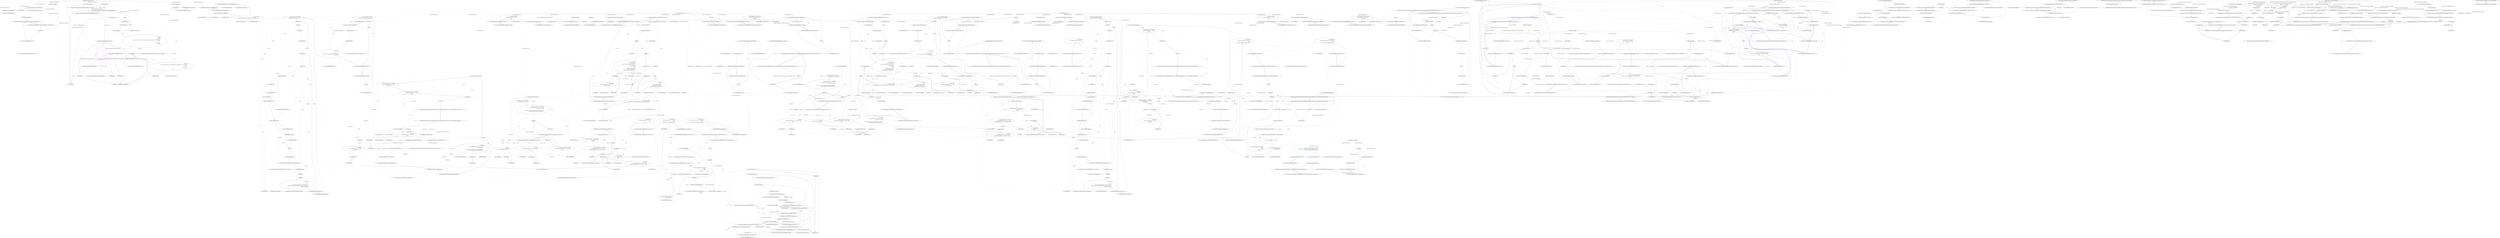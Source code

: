 digraph  {
n64 [label="Hangfire.Server.AutomaticRetryProcess", span=""];
n65 [label=i, span=""];
n66 [label=nextTry, span=""];
n0 [cluster="Hangfire.Server.AutomaticRetryProcess.AutomaticRetryProcess(Hangfire.Server.ILongRunningProcess)", label="Entry Hangfire.Server.AutomaticRetryProcess.AutomaticRetryProcess(Hangfire.Server.ILongRunningProcess)", span="30-30"];
n1 [cluster="Hangfire.Server.AutomaticRetryProcess.AutomaticRetryProcess(Hangfire.Server.ILongRunningProcess)", label="innerProcess == null", span="32-32"];
n3 [cluster="Hangfire.Server.AutomaticRetryProcess.AutomaticRetryProcess(Hangfire.Server.ILongRunningProcess)", label="_innerProcess = innerProcess", span="34-34"];
n2 [cluster="Hangfire.Server.AutomaticRetryProcess.AutomaticRetryProcess(Hangfire.Server.ILongRunningProcess)", label="throw new ArgumentNullException(''innerProcess'');", span="32-32"];
n4 [cluster="Hangfire.Server.AutomaticRetryProcess.AutomaticRetryProcess(Hangfire.Server.ILongRunningProcess)", label="_logger = LogProvider.GetLogger(_innerProcess.GetType())", span="35-35"];
n5 [cluster="Hangfire.Server.AutomaticRetryProcess.AutomaticRetryProcess(Hangfire.Server.ILongRunningProcess)", label="MaxRetryAttempts = DefaultMaxRetryAttempts", span="37-37"];
n10 [cluster="object.GetType()", label="Entry object.GetType()", span="0-0"];
n11 [cluster="Hangfire.Logging.LogProvider.GetLogger(System.Type)", label="Entry Hangfire.Logging.LogProvider.GetLogger(System.Type)", span="353-353"];
n6 [cluster="Hangfire.Server.AutomaticRetryProcess.AutomaticRetryProcess(Hangfire.Server.ILongRunningProcess)", label="MaxAttemptDelay = DefaultMaxAttemptDelay", span="38-38"];
n7 [cluster="Hangfire.Server.AutomaticRetryProcess.AutomaticRetryProcess(Hangfire.Server.ILongRunningProcess)", label="DelayCallback = GetBackOffMultiplier", span="39-39"];
n8 [cluster="Hangfire.Server.AutomaticRetryProcess.AutomaticRetryProcess(Hangfire.Server.ILongRunningProcess)", label="Exit Hangfire.Server.AutomaticRetryProcess.AutomaticRetryProcess(Hangfire.Server.ILongRunningProcess)", span="30-30"];
n9 [cluster="System.ArgumentNullException.ArgumentNullException(string)", label="Entry System.ArgumentNullException.ArgumentNullException(string)", span="0-0"];
n12 [cluster="Hangfire.Server.AutomaticRetryProcess.Execute(Hangfire.Server.BackgroundProcessContext)", label="Entry Hangfire.Server.AutomaticRetryProcess.Execute(Hangfire.Server.BackgroundProcessContext)", span="51-51"];
n13 [cluster="Hangfire.Server.AutomaticRetryProcess.Execute(Hangfire.Server.BackgroundProcessContext)", label="var i = 0", span="53-53"];
n15 [cluster="Hangfire.Server.AutomaticRetryProcess.Execute(Hangfire.Server.BackgroundProcessContext)", label="_innerProcess.Execute(context)", span="57-57"];
n25 [cluster="Hangfire.Server.AutomaticRetryProcess.Execute(Hangfire.Server.BackgroundProcessContext)", label="context.CancellationToken.WaitHandle.WaitOne(nextTry)", span="83-83"];
n26 [cluster="Hangfire.Server.AutomaticRetryProcess.Execute(Hangfire.Server.BackgroundProcessContext)", label="context.CancellationToken.ThrowIfCancellationRequested()", span="84-84"];
n14 [cluster="Hangfire.Server.AutomaticRetryProcess.Execute(Hangfire.Server.BackgroundProcessContext)", label="i <= MaxRetryAttempts", span="53-53"];
n20 [cluster="Hangfire.Server.AutomaticRetryProcess.Execute(Hangfire.Server.BackgroundProcessContext)", label="i >= MaxRetryAttempts - 1", span="67-67"];
n22 [cluster="Hangfire.Server.AutomaticRetryProcess.Execute(Hangfire.Server.BackgroundProcessContext)", label="var nextTry = DelayCallback(i)", span="69-69"];
n23 [cluster="Hangfire.Server.AutomaticRetryProcess.Execute(Hangfire.Server.BackgroundProcessContext)", label="var logLevel = GetLogLevel(i)", span="70-70"];
n24 [cluster="Hangfire.Server.AutomaticRetryProcess.Execute(Hangfire.Server.BackgroundProcessContext)", label="_logger.Log(\r\n                        logLevel,\r\n                        () => String.Format(\r\n                            ''Error occurred during execution of '{0}' component. Execution will be retried (attempt {1} of {2}) in {3} seconds.'',\r\n                            _innerProcess,\r\n                            i + 1,\r\n                            MaxRetryAttempts,\r\n                            nextTry),\r\n                        ex)", span="72-80"];
n36 [cluster="lambda expression", label="String.Format(\r\n                            ''Error occurred during execution of '{0}' component. Execution will be retried (attempt {1} of {2}) in {3} seconds.'',\r\n                            _innerProcess,\r\n                            i + 1,\r\n                            MaxRetryAttempts,\r\n                            nextTry)", span="74-79"];
n27 [cluster="Hangfire.Server.AutomaticRetryProcess.Execute(Hangfire.Server.BackgroundProcessContext)", label="i++", span="53-53"];
n28 [cluster="Hangfire.Server.AutomaticRetryProcess.Execute(Hangfire.Server.BackgroundProcessContext)", label="Exit Hangfire.Server.AutomaticRetryProcess.Execute(Hangfire.Server.BackgroundProcessContext)", span="51-51"];
n16 [cluster="Hangfire.Server.AutomaticRetryProcess.Execute(Hangfire.Server.BackgroundProcessContext)", label="return;", span="58-58"];
n29 [cluster="Hangfire.Server.ILongRunningProcess.Execute(Hangfire.Server.BackgroundProcessContext)", label="Entry Hangfire.Server.ILongRunningProcess.Execute(Hangfire.Server.BackgroundProcessContext)", span="26-26"];
n17 [cluster="Hangfire.Server.AutomaticRetryProcess.Execute(Hangfire.Server.BackgroundProcessContext)", label=OperationCanceledException, span="60-60"];
n18 [cluster="Hangfire.Server.AutomaticRetryProcess.Execute(Hangfire.Server.BackgroundProcessContext)", label="throw;", span="62-62"];
n19 [cluster="Hangfire.Server.AutomaticRetryProcess.Execute(Hangfire.Server.BackgroundProcessContext)", label=Exception, span="64-64"];
n21 [cluster="Hangfire.Server.AutomaticRetryProcess.Execute(Hangfire.Server.BackgroundProcessContext)", label="throw;", span="67-67"];
n30 [cluster="System.Func<T, TResult>.Invoke(T)", label="Entry System.Func<T, TResult>.Invoke(T)", span="0-0"];
n31 [cluster="Hangfire.Server.AutomaticRetryProcess.GetLogLevel(int)", label="Entry Hangfire.Server.AutomaticRetryProcess.GetLogLevel(int)", span="89-89"];
n32 [cluster="Hangfire.Logging.ILog.Log(Hangfire.Logging.LogLevel, System.Func<string>, System.Exception)", label="Entry Hangfire.Logging.ILog.Log(Hangfire.Logging.LogLevel, System.Func<string>, System.Exception)", span="54-54"];
n35 [cluster="lambda expression", label="Entry lambda expression", span="74-79"];
n33 [cluster="System.Threading.WaitHandle.WaitOne(System.TimeSpan)", label="Entry System.Threading.WaitHandle.WaitOne(System.TimeSpan)", span="0-0"];
n34 [cluster="System.Threading.CancellationToken.ThrowIfCancellationRequested()", label="Entry System.Threading.CancellationToken.ThrowIfCancellationRequested()", span="0-0"];
n37 [cluster="lambda expression", label="Exit lambda expression", span="74-79"];
n38 [cluster="string.Format(string, params object[])", label="Entry string.Format(string, params object[])", span="0-0"];
n39 [cluster="Hangfire.Server.AutomaticRetryProcess.GetLogLevel(int)", label=i, span="91-91"];
n40 [cluster="Hangfire.Server.AutomaticRetryProcess.GetLogLevel(int)", label=0, span="93-93"];
n42 [cluster="Hangfire.Server.AutomaticRetryProcess.GetLogLevel(int)", label=1, span="95-95"];
n44 [cluster="Hangfire.Server.AutomaticRetryProcess.GetLogLevel(int)", label=2, span="97-97"];
n41 [cluster="Hangfire.Server.AutomaticRetryProcess.GetLogLevel(int)", label="return LogLevel.Debug;", span="94-94"];
n43 [cluster="Hangfire.Server.AutomaticRetryProcess.GetLogLevel(int)", label="return LogLevel.Info;", span="96-96"];
n45 [cluster="Hangfire.Server.AutomaticRetryProcess.GetLogLevel(int)", label="return LogLevel.Warn;", span="98-98"];
n46 [cluster="Hangfire.Server.AutomaticRetryProcess.GetLogLevel(int)", label="Exit Hangfire.Server.AutomaticRetryProcess.GetLogLevel(int)", span="89-89"];
n47 [cluster="Hangfire.Server.AutomaticRetryProcess.GetLogLevel(int)", label="return LogLevel.Error;", span="101-101"];
n48 [cluster="Hangfire.Server.AutomaticRetryProcess.ToString()", label="Entry Hangfire.Server.AutomaticRetryProcess.ToString()", span="104-104"];
n49 [cluster="Hangfire.Server.AutomaticRetryProcess.ToString()", label="return _innerProcess.ToString();", span="106-106"];
n50 [cluster="Hangfire.Server.AutomaticRetryProcess.ToString()", label="Exit Hangfire.Server.AutomaticRetryProcess.ToString()", span="104-104"];
n51 [cluster="object.ToString()", label="Entry object.ToString()", span="0-0"];
n52 [cluster="Hangfire.Server.AutomaticRetryProcess.GetBackOffMultiplier(int)", label="Entry Hangfire.Server.AutomaticRetryProcess.GetBackOffMultiplier(int)", span="109-109"];
n53 [cluster="Hangfire.Server.AutomaticRetryProcess.GetBackOffMultiplier(int)", label="var rand = new Random(Guid.NewGuid().GetHashCode())", span="112-112"];
n54 [cluster="Hangfire.Server.AutomaticRetryProcess.GetBackOffMultiplier(int)", label="var nextTry = rand.Next(\r\n                (int)Math.Pow(retryAttemptNumber, 2), (int)Math.Pow(retryAttemptNumber + 1, 2) + 1)", span="113-114"];
n57 [cluster="System.Random.Random(int)", label="Entry System.Random.Random(int)", span="0-0"];
n58 [cluster="System.Guid.NewGuid()", label="Entry System.Guid.NewGuid()", span="0-0"];
n59 [cluster="System.Guid.GetHashCode()", label="Entry System.Guid.GetHashCode()", span="0-0"];
n55 [cluster="Hangfire.Server.AutomaticRetryProcess.GetBackOffMultiplier(int)", label="return TimeSpan.FromSeconds(Math.Min(nextTry, MaxAttemptDelay.TotalSeconds));", span="116-116"];
n60 [cluster="System.Math.Pow(double, double)", label="Entry System.Math.Pow(double, double)", span="0-0"];
n61 [cluster="System.Random.Next(int, int)", label="Entry System.Random.Next(int, int)", span="0-0"];
n56 [cluster="Hangfire.Server.AutomaticRetryProcess.GetBackOffMultiplier(int)", label="Exit Hangfire.Server.AutomaticRetryProcess.GetBackOffMultiplier(int)", span="109-109"];
n62 [cluster="System.Math.Min(double, double)", label="Entry System.Math.Min(double, double)", span="0-0"];
n63 [cluster="System.TimeSpan.FromSeconds(double)", label="Entry System.TimeSpan.FromSeconds(double)", span="0-0"];
d8 [cluster="HangFire.Redis.RedisConnection.CreateWriteTransaction()", color=green, community=0, label="0: return new RedisWriteOnlyTransaction(Redis.CreateTransaction());", span="46-46"];
d228 [label="HangFire.Redis.RedisConnection", span=""];
d7 [cluster="HangFire.Redis.RedisConnection.CreateWriteTransaction()", label="Entry HangFire.Redis.RedisConnection.CreateWriteTransaction()", span="44-44"];
d9 [cluster="HangFire.Redis.RedisConnection.CreateWriteTransaction()", label="Exit HangFire.Redis.RedisConnection.CreateWriteTransaction()", span="44-44"];
d10 [cluster="RedisWriteOnlyTransaction.cstr", label="Entry RedisWriteOnlyTransaction.cstr", span=""];
d11 [cluster="Unk.CreateTransaction", label="Entry Unk.CreateTransaction", span=""];
d1 [cluster="HangFire.Redis.RedisConnection.RedisConnection(IRedisClient)", label="Redis = redis", span="34-34"];
d4 [cluster="HangFire.Redis.RedisConnection.Dispose()", label="Redis.Dispose()", span="41-41"];
d22 [cluster="HangFire.Redis.RedisConnection.FetchNextJob(string[], System.Threading.CancellationToken)", label="jobId = Redis.BlockingPopAndPushItemBetweenLists(\r\n                        queueKey,\r\n                        fetchedKey,\r\n                        FetchTimeout)", span="67-70"];
d23 [cluster="HangFire.Redis.RedisConnection.FetchNextJob(string[], System.Threading.CancellationToken)", label="jobId = Redis.PopAndPushItemBetweenLists(\r\n                        queueKey, fetchedKey)", span="74-75"];
d25 [cluster="HangFire.Redis.RedisConnection.FetchNextJob(string[], System.Threading.CancellationToken)", label="Redis.SetEntryInHash(\r\n                String.Format(RedisStorage.Prefix + ''job:{0}'', jobId),\r\n                ''Fetched'',\r\n                JobHelper.ToStringTimestamp(DateTime.UtcNow))", span="95-98"];
d26 [cluster="HangFire.Redis.RedisConnection.FetchNextJob(string[], System.Threading.CancellationToken)", label="return new RedisFetchedJob(Redis, jobId, queueName);", span="104-104"];
d36 [cluster="HangFire.Redis.RedisConnection.AcquireDistributedLock(string, System.TimeSpan)", label="return Redis.AcquireLock(RedisStorage.Prefix + resource, timeout);", span="109-109"];
d48 [cluster="HangFire.Redis.RedisConnection.CreateExpiredJob(HangFire.Common.Job, System.Collections.Generic.IDictionary<string, string>, System.DateTime, System.TimeSpan)", label="var transaction = Redis.CreateTransaction()", span="130-130"];
d70 [cluster="HangFire.Redis.RedisConnection.GetJobData(string)", label="var storedData = Redis.GetAllEntriesFromHash(\r\n                String.Format(RedisStorage.Prefix + ''job:{0}'', id))", span="149-150"];
d105 [cluster="HangFire.Redis.RedisConnection.GetStateData(string)", label="var entries = Redis.GetAllEntriesFromHash(\r\n                RedisStorage.Prefix + String.Format(''job:{0}:state'', jobId))", span="208-209"];
d118 [cluster="HangFire.Redis.RedisConnection.SetJobParameter(string, string, string)", label="Redis.SetEntryInHash(\r\n                String.Format(RedisStorage.Prefix + ''job:{0}'', id),\r\n                name,\r\n                value)", span="227-230"];
d121 [cluster="HangFire.Redis.RedisConnection.GetJobParameter(string, string)", label="return Redis.GetValueFromHash(\r\n                String.Format(RedisStorage.Prefix + ''job:{0}'', id),\r\n                name);", span="235-237"];
d127 [cluster="HangFire.Redis.RedisConnection.GetAllItemsFromSet(string)", label="var result = Redis.GetAllItemsFromSortedSet(RedisStorage.GetRedisKey(key))", span="244-244"];
d134 [cluster="HangFire.Redis.RedisConnection.GetFirstByLowestScoreFromSet(string, double, double)", label="return Redis.GetRangeFromSortedSetByLowestScore(\r\n                RedisStorage.Prefix + key, fromScore, toScore, 0, 1)\r\n                .FirstOrDefault();", span="250-252"];
d143 [cluster="HangFire.Redis.RedisConnection.SetRangeInHash(string, System.Collections.Generic.IEnumerable<System.Collections.Generic.KeyValuePair<string, string>>)", label="Redis.SetRangeInHash(RedisStorage.GetRedisKey(key), keyValuePairs)", span="260-260"];
d148 [cluster="HangFire.Redis.RedisConnection.GetAllEntriesFromHash(string)", label="var result = Redis.GetAllEntriesFromHash(RedisStorage.GetRedisKey(key))", span="267-267"];
d152 [cluster="HangFire.Redis.RedisConnection.AnnounceServer(string, HangFire.Server.ServerContext)", label="var transaction = Redis.CreateTransaction()", span="274-274"];
d174 [cluster="HangFire.Redis.RedisConnection.RemoveServer(string)", label="RemoveServer(Redis, serverId)", span="301-301"];
d191 [cluster="HangFire.Redis.RedisConnection.Heartbeat(string)", label="Redis.SetEntryInHash(\r\n                String.Format(RedisStorage.Prefix + ''server:{0}'', serverId),\r\n                ''Heartbeat'',\r\n                JobHelper.ToStringTimestamp(DateTime.UtcNow))", span="322-325"];
d194 [cluster="HangFire.Redis.RedisConnection.RemoveTimedOutServers(System.TimeSpan)", label="var serverNames = Redis.GetAllItemsFromSet(RedisStorage.Prefix + ''servers'')", span="330-330"];
d197 [cluster="HangFire.Redis.RedisConnection.RemoveTimedOutServers(System.TimeSpan)", label="var pipeline = Redis.CreatePipeline()", span="335-335"];
d206 [cluster="HangFire.Redis.RedisConnection.RemoveTimedOutServers(System.TimeSpan)", label="RemoveServer(Redis, heartbeat.Key)", span="363-363"];
d177 [cluster="HangFire.Redis.RedisConnection.RemoveServer(IRedisClient, string)", label="var transaction = redis.CreateTransaction()", span="306-306"];
d0 [cluster="HangFire.Redis.RedisConnection.RedisConnection(IRedisClient)", label="Entry HangFire.Redis.RedisConnection.RedisConnection(IRedisClient)", span="32-32"];
d2 [cluster="HangFire.Redis.RedisConnection.RedisConnection(IRedisClient)", label="Exit HangFire.Redis.RedisConnection.RedisConnection(IRedisClient)", span="32-32"];
d3 [cluster="HangFire.Redis.RedisConnection.Dispose()", label="Entry HangFire.Redis.RedisConnection.Dispose()", span="39-39"];
d5 [cluster="HangFire.Redis.RedisConnection.Dispose()", label="Exit HangFire.Redis.RedisConnection.Dispose()", span="39-39"];
d6 [cluster="Unk.Dispose", label="Entry Unk.Dispose", span=""];
d21 [cluster="HangFire.Redis.RedisConnection.FetchNextJob(string[], System.Threading.CancellationToken)", label="queueIndex == 0", span="65-65"];
d19 [cluster="HangFire.Redis.RedisConnection.FetchNextJob(string[], System.Threading.CancellationToken)", label="var queueKey = RedisStorage.Prefix + String.Format(''queue:{0}'', queueName)", span="62-62"];
d20 [cluster="HangFire.Redis.RedisConnection.FetchNextJob(string[], System.Threading.CancellationToken)", label="var fetchedKey = RedisStorage.Prefix + String.Format(''queue:{0}:dequeued'', queueName)", span="63-63"];
d24 [cluster="HangFire.Redis.RedisConnection.FetchNextJob(string[], System.Threading.CancellationToken)", label="jobId == null", span="78-78"];
d30 [cluster="Unk.BlockingPopAndPushItemBetweenLists", label="Entry Unk.BlockingPopAndPushItemBetweenLists", span=""];
d31 [cluster="Unk.PopAndPushItemBetweenLists", label="Entry Unk.PopAndPushItemBetweenLists", span=""];
d29 [cluster="string.Format(string, object)", label="Entry string.Format(string, object)", span="0-0"];
d32 [cluster="HangFire.Common.JobHelper.ToStringTimestamp(System.DateTime)", label="Entry HangFire.Common.JobHelper.ToStringTimestamp(System.DateTime)", span="50-50"];
d33 [cluster="Unk.SetEntryInHash", label="Entry Unk.SetEntryInHash", span=""];
d18 [cluster="HangFire.Redis.RedisConnection.FetchNextJob(string[], System.Threading.CancellationToken)", label="queueName = queues[queueIndex]", span="60-60"];
d27 [cluster="HangFire.Redis.RedisConnection.FetchNextJob(string[], System.Threading.CancellationToken)", label="Exit HangFire.Redis.RedisConnection.FetchNextJob(string[], System.Threading.CancellationToken)", span="49-49"];
d34 [cluster="HangFire.Redis.RedisFetchedJob.RedisFetchedJob(IRedisClient, string, string)", label="Entry HangFire.Redis.RedisFetchedJob.RedisFetchedJob(IRedisClient, string, string)", span="30-30"];
d35 [cluster="HangFire.Redis.RedisConnection.AcquireDistributedLock(string, System.TimeSpan)", label="Entry HangFire.Redis.RedisConnection.AcquireDistributedLock(string, System.TimeSpan)", span="107-107"];
d37 [cluster="HangFire.Redis.RedisConnection.AcquireDistributedLock(string, System.TimeSpan)", label="Exit HangFire.Redis.RedisConnection.AcquireDistributedLock(string, System.TimeSpan)", span="107-107"];
d38 [cluster="Unk.AcquireLock", label="Entry Unk.AcquireLock", span=""];
d47 [cluster="HangFire.Redis.RedisConnection.CreateExpiredJob(HangFire.Common.Job, System.Collections.Generic.IDictionary<string, string>, System.DateTime, System.TimeSpan)", label="storedParameters.Add(''CreatedAt'', JobHelper.ToStringTimestamp(createdAt))", span="128-128"];
d49 [cluster="HangFire.Redis.RedisConnection.CreateExpiredJob(HangFire.Common.Job, System.Collections.Generic.IDictionary<string, string>, System.DateTime, System.TimeSpan)", label="transaction.QueueCommand(x => x.SetRangeInHash(\r\n                    String.Format(RedisStorage.Prefix + ''job:{0}'', jobId),\r\n                    storedParameters))", span="132-134"];
d50 [cluster="HangFire.Redis.RedisConnection.CreateExpiredJob(HangFire.Common.Job, System.Collections.Generic.IDictionary<string, string>, System.DateTime, System.TimeSpan)", label="transaction.QueueCommand(x => x.ExpireEntryIn(\r\n                    String.Format(RedisStorage.Prefix + ''job:{0}'', jobId),\r\n                    expireIn))", span="136-138"];
d51 [cluster="HangFire.Redis.RedisConnection.CreateExpiredJob(HangFire.Common.Job, System.Collections.Generic.IDictionary<string, string>, System.DateTime, System.TimeSpan)", label="transaction.Commit()", span="141-141"];
d69 [cluster="HangFire.Redis.RedisConnection.GetJobData(string)", label="Entry HangFire.Redis.RedisConnection.GetJobData(string)", span="147-147"];
d71 [cluster="HangFire.Redis.RedisConnection.GetJobData(string)", label="storedData.Count == 0", span="152-152"];
d96 [cluster="Unk.GetAllEntriesFromHash", label="Entry Unk.GetAllEntriesFromHash", span=""];
d78 [cluster="HangFire.Redis.RedisConnection.GetJobData(string)", label="storedData.ContainsKey(''Type'')", span="160-160"];
d79 [cluster="HangFire.Redis.RedisConnection.GetJobData(string)", label="type = storedData[''Type'']", span="162-162"];
d80 [cluster="HangFire.Redis.RedisConnection.GetJobData(string)", label="storedData.ContainsKey(''Method'')", span="164-164"];
d81 [cluster="HangFire.Redis.RedisConnection.GetJobData(string)", label="method = storedData[''Method'']", span="166-166"];
d82 [cluster="HangFire.Redis.RedisConnection.GetJobData(string)", label="storedData.ContainsKey(''ParameterTypes'')", span="168-168"];
d83 [cluster="HangFire.Redis.RedisConnection.GetJobData(string)", label="parameterTypes = storedData[''ParameterTypes'']", span="170-170"];
d84 [cluster="HangFire.Redis.RedisConnection.GetJobData(string)", label="storedData.ContainsKey(''Arguments'')", span="172-172"];
d85 [cluster="HangFire.Redis.RedisConnection.GetJobData(string)", label="arguments = storedData[''Arguments'']", span="174-174"];
d86 [cluster="HangFire.Redis.RedisConnection.GetJobData(string)", label="storedData.ContainsKey(''CreatedAt'')", span="176-176"];
d87 [cluster="HangFire.Redis.RedisConnection.GetJobData(string)", label="createdAt = storedData[''CreatedAt'']", span="178-178"];
d94 [cluster="HangFire.Redis.RedisConnection.GetJobData(string)", label="return new JobData\r\n            {\r\n                Job = job,\r\n                State = storedData.ContainsKey(''State'') ? storedData[''State''] : null,\r\n                CreatedAt = JobHelper.FromNullableStringTimestamp(createdAt) ?? DateTime.MinValue,\r\n                LoadException = loadException\r\n            };", span="195-201"];
d102 [cluster="HangFire.Redis.RedisConnection.GetStateData(string)", label="Entry HangFire.Redis.RedisConnection.GetStateData(string)", span="204-204"];
d103 [cluster="HangFire.Redis.RedisConnection.GetStateData(string)", label="jobId == null", span="206-206"];
d106 [cluster="HangFire.Redis.RedisConnection.GetStateData(string)", label="entries.Count == 0", span="211-211"];
d108 [cluster="HangFire.Redis.RedisConnection.GetStateData(string)", label="var stateData = new Dictionary<string, string>(entries)", span="213-213"];
d111 [cluster="HangFire.Redis.RedisConnection.GetStateData(string)", label="return new StateData\r\n            {\r\n                Name = entries[''State''],\r\n                Reason = entries.ContainsKey(''Reason'') ? entries[''Reason''] : null,\r\n                Data = stateData\r\n            };", span="217-222"];
d117 [cluster="HangFire.Redis.RedisConnection.SetJobParameter(string, string, string)", label="Entry HangFire.Redis.RedisConnection.SetJobParameter(string, string, string)", span="225-225"];
d119 [cluster="HangFire.Redis.RedisConnection.SetJobParameter(string, string, string)", label="Exit HangFire.Redis.RedisConnection.SetJobParameter(string, string, string)", span="225-225"];
d120 [cluster="HangFire.Redis.RedisConnection.GetJobParameter(string, string)", label="Entry HangFire.Redis.RedisConnection.GetJobParameter(string, string)", span="233-233"];
d122 [cluster="HangFire.Redis.RedisConnection.GetJobParameter(string, string)", label="Exit HangFire.Redis.RedisConnection.GetJobParameter(string, string)", span="233-233"];
d123 [cluster="Unk.GetValueFromHash", label="Entry Unk.GetValueFromHash", span=""];
d124 [cluster="HangFire.Redis.RedisConnection.GetAllItemsFromSet(string)", label="Entry HangFire.Redis.RedisConnection.GetAllItemsFromSet(string)", span="240-240"];
d125 [cluster="HangFire.Redis.RedisConnection.GetAllItemsFromSet(string)", label="key == null", span="242-242"];
d128 [cluster="HangFire.Redis.RedisConnection.GetAllItemsFromSet(string)", label="return new HashSet<string>(result);", span="245-245"];
d130 [cluster="HangFire.Redis.RedisStorage.GetRedisKey(string)", label="Entry HangFire.Redis.RedisStorage.GetRedisKey(string)", span="107-107"];
d131 [cluster="Unk.GetAllItemsFromSortedSet", label="Entry Unk.GetAllItemsFromSortedSet", span=""];
d133 [cluster="HangFire.Redis.RedisConnection.GetFirstByLowestScoreFromSet(string, double, double)", label="Entry HangFire.Redis.RedisConnection.GetFirstByLowestScoreFromSet(string, double, double)", span="248-248"];
d135 [cluster="HangFire.Redis.RedisConnection.GetFirstByLowestScoreFromSet(string, double, double)", label="Exit HangFire.Redis.RedisConnection.GetFirstByLowestScoreFromSet(string, double, double)", span="248-248"];
d136 [cluster="Unk.GetRangeFromSortedSetByLowestScore", label="Entry Unk.GetRangeFromSortedSetByLowestScore", span=""];
d137 [cluster="Unk.FirstOrDefault", label="Entry Unk.FirstOrDefault", span=""];
d138 [cluster="HangFire.Redis.RedisConnection.SetRangeInHash(string, System.Collections.Generic.IEnumerable<System.Collections.Generic.KeyValuePair<string, string>>)", label="Entry HangFire.Redis.RedisConnection.SetRangeInHash(string, System.Collections.Generic.IEnumerable<System.Collections.Generic.KeyValuePair<string, string>>)", span="255-255"];
d141 [cluster="HangFire.Redis.RedisConnection.SetRangeInHash(string, System.Collections.Generic.IEnumerable<System.Collections.Generic.KeyValuePair<string, string>>)", label="keyValuePairs == null", span="258-258"];
d144 [cluster="HangFire.Redis.RedisConnection.SetRangeInHash(string, System.Collections.Generic.IEnumerable<System.Collections.Generic.KeyValuePair<string, string>>)", label="Exit HangFire.Redis.RedisConnection.SetRangeInHash(string, System.Collections.Generic.IEnumerable<System.Collections.Generic.KeyValuePair<string, string>>)", span="255-255"];
d64 [cluster="Unk.SetRangeInHash", label="Entry Unk.SetRangeInHash", span=""];
d145 [cluster="HangFire.Redis.RedisConnection.GetAllEntriesFromHash(string)", label="Entry HangFire.Redis.RedisConnection.GetAllEntriesFromHash(string)", span="263-263"];
d146 [cluster="HangFire.Redis.RedisConnection.GetAllEntriesFromHash(string)", label="key == null", span="265-265"];
d149 [cluster="HangFire.Redis.RedisConnection.GetAllEntriesFromHash(string)", label="return result.Count != 0 ? result : null;", span="269-269"];
d151 [cluster="HangFire.Redis.RedisConnection.AnnounceServer(string, HangFire.Server.ServerContext)", label="Entry HangFire.Redis.RedisConnection.AnnounceServer(string, HangFire.Server.ServerContext)", span="272-272"];
d153 [cluster="HangFire.Redis.RedisConnection.AnnounceServer(string, HangFire.Server.ServerContext)", label="transaction.QueueCommand(x => x.AddItemToSet(\r\n                    RedisStorage.Prefix + ''servers'', serverId))", span="276-277"];
d154 [cluster="HangFire.Redis.RedisConnection.AnnounceServer(string, HangFire.Server.ServerContext)", label="transaction.QueueCommand(x => x.SetRangeInHash(\r\n                    String.Format(RedisStorage.Prefix + ''server:{0}'', serverId),\r\n                    new Dictionary<string, string>\r\n                        {\r\n                            { ''WorkerCount'', context.WorkerCount.ToString(CultureInfo.InvariantCulture) },\r\n                            { ''StartedAt'', JobHelper.ToStringTimestamp(DateTime.UtcNow) },\r\n                        }))", span="279-285"];
d157 [cluster="HangFire.Redis.RedisConnection.AnnounceServer(string, HangFire.Server.ServerContext)", label="transaction.QueueCommand(x => x.AddItemToList(\r\n                        String.Format(RedisStorage.Prefix + ''server:{0}:queues'', serverId),\r\n                        queue1))", span="290-292"];
d158 [cluster="HangFire.Redis.RedisConnection.AnnounceServer(string, HangFire.Server.ServerContext)", label="transaction.Commit()", span="295-295"];
d173 [cluster="HangFire.Redis.RedisConnection.RemoveServer(string)", label="Entry HangFire.Redis.RedisConnection.RemoveServer(string)", span="299-299"];
d175 [cluster="HangFire.Redis.RedisConnection.RemoveServer(string)", label="Exit HangFire.Redis.RedisConnection.RemoveServer(string)", span="299-299"];
d176 [cluster="HangFire.Redis.RedisConnection.RemoveServer(IRedisClient, string)", label="Entry HangFire.Redis.RedisConnection.RemoveServer(IRedisClient, string)", span="304-304"];
d190 [cluster="HangFire.Redis.RedisConnection.Heartbeat(string)", label="Entry HangFire.Redis.RedisConnection.Heartbeat(string)", span="320-320"];
d192 [cluster="HangFire.Redis.RedisConnection.Heartbeat(string)", label="Exit HangFire.Redis.RedisConnection.Heartbeat(string)", span="320-320"];
d193 [cluster="HangFire.Redis.RedisConnection.RemoveTimedOutServers(System.TimeSpan)", label="Entry HangFire.Redis.RedisConnection.RemoveTimedOutServers(System.TimeSpan)", span="328-328"];
d195 [cluster="HangFire.Redis.RedisConnection.RemoveTimedOutServers(System.TimeSpan)", label="var heartbeats = new Dictionary<string, Tuple<DateTime, DateTime?>>()", span="331-331"];
d210 [cluster="Unk.GetAllItemsFromSet", label="Entry Unk.GetAllItemsFromSet", span=""];
d198 [cluster="HangFire.Redis.RedisConnection.RemoveTimedOutServers(System.TimeSpan)", label=serverNames, span="337-337"];
d196 [cluster="HangFire.Redis.RedisConnection.RemoveTimedOutServers(System.TimeSpan)", label="var utcNow = DateTime.UtcNow", span="333-333"];
d211 [cluster="Unk.CreatePipeline", label="Entry Unk.CreatePipeline", span=""];
d200 [cluster="HangFire.Redis.RedisConnection.RemoveTimedOutServers(System.TimeSpan)", label="pipeline.QueueCommand(\r\n                        x => x.GetValuesFromHash(\r\n                            String.Format(RedisStorage.Prefix + ''server:{0}'', name),\r\n                            ''StartedAt'', ''Heartbeat''),\r\n                        x => heartbeats.Add(\r\n                            name,\r\n                            new Tuple<DateTime, DateTime?>(\r\n                                JobHelper.FromStringTimestamp(x[0]),\r\n                                JobHelper.FromNullableStringTimestamp(x[1]))))", span="341-349"];
d201 [cluster="HangFire.Redis.RedisConnection.RemoveTimedOutServers(System.TimeSpan)", label="pipeline.Flush()", span="352-352"];
d205 [cluster="HangFire.Redis.RedisConnection.RemoveTimedOutServers(System.TimeSpan)", label="utcNow > maxTime.Add(timeOut)", span="361-361"];
d204 [cluster="HangFire.Redis.RedisConnection.RemoveTimedOutServers(System.TimeSpan)", label="var maxTime = new DateTime(\r\n                    Math.Max(heartbeat.Value.Item1.Ticks, (heartbeat.Value.Item2 ?? DateTime.MinValue).Ticks))", span="358-359"];
d207 [cluster="HangFire.Redis.RedisConnection.RemoveTimedOutServers(System.TimeSpan)", label="removedServerCount++", span="364-364"];
d178 [cluster="HangFire.Redis.RedisConnection.RemoveServer(IRedisClient, string)", label="transaction.QueueCommand(x => x.RemoveItemFromSet(\r\n                    RedisStorage.Prefix + ''servers'',\r\n                    serverId))", span="308-310"];
d179 [cluster="HangFire.Redis.RedisConnection.RemoveServer(IRedisClient, string)", label="transaction.QueueCommand(x => x.RemoveEntry(\r\n                    String.Format(RedisStorage.Prefix + ''server:{0}'', serverId),\r\n                    String.Format(RedisStorage.Prefix + ''server:{0}:queues'', serverId)))", span="312-314"];
d180 [cluster="HangFire.Redis.RedisConnection.RemoveServer(IRedisClient, string)", label="transaction.Commit()", span="316-316"];
d17 [cluster="HangFire.Redis.RedisConnection.FetchNextJob(string[], System.Threading.CancellationToken)", label="queueIndex = (queueIndex + 1) % queues.Length", span="59-59"];
d15 [cluster="HangFire.Redis.RedisConnection.FetchNextJob(string[], System.Threading.CancellationToken)", label="var queueIndex = 0", span="53-53"];
d66 [cluster="lambda expression", label="x.ExpireEntryIn(\r\n                    String.Format(RedisStorage.Prefix + ''job:{0}'', jobId),\r\n                    expireIn)", span="136-138"];
d62 [cluster="lambda expression", label="x.SetRangeInHash(\r\n                    String.Format(RedisStorage.Prefix + ''job:{0}'', jobId),\r\n                    storedParameters)", span="132-134"];
d165 [cluster="lambda expression", label="x.SetRangeInHash(\r\n                    String.Format(RedisStorage.Prefix + ''server:{0}'', serverId),\r\n                    new Dictionary<string, string>\r\n                        {\r\n                            { ''WorkerCount'', context.WorkerCount.ToString(CultureInfo.InvariantCulture) },\r\n                            { ''StartedAt'', JobHelper.ToStringTimestamp(DateTime.UtcNow) },\r\n                        })", span="279-285"];
d170 [cluster="lambda expression", label="x.AddItemToList(\r\n                        String.Format(RedisStorage.Prefix + ''server:{0}:queues'', serverId),\r\n                        queue1)", span="290-292"];
d187 [cluster="lambda expression", label="x.RemoveEntry(\r\n                    String.Format(RedisStorage.Prefix + ''server:{0}'', serverId),\r\n                    String.Format(RedisStorage.Prefix + ''server:{0}:queues'', serverId))", span="312-314"];
d12 [cluster="HangFire.Redis.RedisConnection.FetchNextJob(string[], System.Threading.CancellationToken)", label="Entry HangFire.Redis.RedisConnection.FetchNextJob(string[], System.Threading.CancellationToken)", span="49-49"];
d39 [cluster="HangFire.Redis.RedisConnection.CreateExpiredJob(HangFire.Common.Job, System.Collections.Generic.IDictionary<string, string>, System.DateTime, System.TimeSpan)", label="Entry HangFire.Redis.RedisConnection.CreateExpiredJob(HangFire.Common.Job, System.Collections.Generic.IDictionary<string, string>, System.DateTime, System.TimeSpan)", span="112-112"];
d42 [cluster="HangFire.Redis.RedisConnection.CreateExpiredJob(HangFire.Common.Job, System.Collections.Generic.IDictionary<string, string>, System.DateTime, System.TimeSpan)", label="var storedParameters = new Dictionary<string, string>(parameters)", span="123-123"];
d46 [cluster="HangFire.Redis.RedisConnection.CreateExpiredJob(HangFire.Common.Job, System.Collections.Generic.IDictionary<string, string>, System.DateTime, System.TimeSpan)", label="storedParameters.Add(''Arguments'', invocationData.Arguments)", span="127-127"];
d58 [cluster="System.Collections.Generic.Dictionary<TKey, TValue>.Add(TKey, TValue)", label="Entry System.Collections.Generic.Dictionary<TKey, TValue>.Add(TKey, TValue)", span="0-0"];
d40 [cluster="HangFire.Redis.RedisConnection.CreateExpiredJob(HangFire.Common.Job, System.Collections.Generic.IDictionary<string, string>, System.DateTime, System.TimeSpan)", label="var jobId = Guid.NewGuid().ToString()", span="118-118"];
d59 [cluster="Unk.QueueCommand", label="Entry Unk.QueueCommand", span=""];
d61 [cluster="lambda expression", label="Entry lambda expression", span="132-134"];
d65 [cluster="lambda expression", label="Entry lambda expression", span="136-138"];
d52 [cluster="HangFire.Redis.RedisConnection.CreateExpiredJob(HangFire.Common.Job, System.Collections.Generic.IDictionary<string, string>, System.DateTime, System.TimeSpan)", label="return jobId;", span="144-144"];
d60 [cluster="Unk.Commit", label="Entry Unk.Commit", span=""];
d95 [cluster="HangFire.Redis.RedisConnection.GetJobData(string)", label="Exit HangFire.Redis.RedisConnection.GetJobData(string)", span="147-147"];
d72 [cluster="HangFire.Redis.RedisConnection.GetJobData(string)", label="return null;", span="152-152"];
d73 [cluster="HangFire.Redis.RedisConnection.GetJobData(string)", label="string type = null", span="154-154"];
d77 [cluster="HangFire.Redis.RedisConnection.GetJobData(string)", label="string createdAt = null", span="158-158"];
d97 [cluster="Unk.ContainsKey", label="Entry Unk.ContainsKey", span=""];
d90 [cluster="HangFire.Redis.RedisConnection.GetJobData(string)", label="var invocationData = new InvocationData(type, method, parameterTypes, arguments)", span="184-184"];
d88 [cluster="HangFire.Redis.RedisConnection.GetJobData(string)", label="Job job = null", span="181-181"];
d91 [cluster="HangFire.Redis.RedisConnection.GetJobData(string)", label="job = invocationData.Deserialize()", span="188-188"];
d93 [cluster="HangFire.Redis.RedisConnection.GetJobData(string)", label="loadException = ex", span="192-192"];
d100 [cluster="HangFire.Storage.JobData.JobData()", label="Entry HangFire.Storage.JobData.JobData()", span="21-21"];
d101 [cluster="HangFire.Common.JobHelper.FromNullableStringTimestamp(string)", label="Entry HangFire.Common.JobHelper.FromNullableStringTimestamp(string)", span="60-60"];
d112 [cluster="HangFire.Redis.RedisConnection.GetStateData(string)", label="Exit HangFire.Redis.RedisConnection.GetStateData(string)", span="204-204"];
d104 [cluster="HangFire.Redis.RedisConnection.GetStateData(string)", label="throw new ArgumentNullException(''jobId'');", span="206-206"];
d107 [cluster="HangFire.Redis.RedisConnection.GetStateData(string)", label="return null;", span="211-211"];
d109 [cluster="HangFire.Redis.RedisConnection.GetStateData(string)", label="stateData.Remove(''State'')", span="214-214"];
d114 [cluster="Dictionary<string, string>.cstr", label="Entry Dictionary<string, string>.cstr", span=""];
d110 [cluster="HangFire.Redis.RedisConnection.GetStateData(string)", label="stateData.Remove(''Reason'')", span="215-215"];
d116 [cluster="HangFire.Storage.StateData.StateData()", label="Entry HangFire.Storage.StateData.StateData()", span="21-21"];
d129 [cluster="HangFire.Redis.RedisConnection.GetAllItemsFromSet(string)", label="Exit HangFire.Redis.RedisConnection.GetAllItemsFromSet(string)", span="240-240"];
d126 [cluster="HangFire.Redis.RedisConnection.GetAllItemsFromSet(string)", label="throw new ArgumentNullException(''key'');", span="242-242"];
d132 [cluster="HashSet<string>.cstr", label="Entry HashSet<string>.cstr", span=""];
d139 [cluster="HangFire.Redis.RedisConnection.SetRangeInHash(string, System.Collections.Generic.IEnumerable<System.Collections.Generic.KeyValuePair<string, string>>)", label="key == null", span="257-257"];
d142 [cluster="HangFire.Redis.RedisConnection.SetRangeInHash(string, System.Collections.Generic.IEnumerable<System.Collections.Generic.KeyValuePair<string, string>>)", label="throw new ArgumentNullException(''keyValuePairs'');", span="258-258"];
d140 [cluster="HangFire.Redis.RedisConnection.SetRangeInHash(string, System.Collections.Generic.IEnumerable<System.Collections.Generic.KeyValuePair<string, string>>)", label="throw new ArgumentNullException(''key'');", span="257-257"];
d150 [cluster="HangFire.Redis.RedisConnection.GetAllEntriesFromHash(string)", label="Exit HangFire.Redis.RedisConnection.GetAllEntriesFromHash(string)", span="263-263"];
d147 [cluster="HangFire.Redis.RedisConnection.GetAllEntriesFromHash(string)", label="throw new ArgumentNullException(''key'');", span="265-265"];
d159 [cluster="HangFire.Redis.RedisConnection.AnnounceServer(string, HangFire.Server.ServerContext)", label="Exit HangFire.Redis.RedisConnection.AnnounceServer(string, HangFire.Server.ServerContext)", span="272-272"];
d161 [cluster="lambda expression", label="x.AddItemToSet(\r\n                    RedisStorage.Prefix + ''servers'', serverId)", span="276-277"];
d155 [cluster="HangFire.Redis.RedisConnection.AnnounceServer(string, HangFire.Server.ServerContext)", label="context.Queues", span="287-287"];
d160 [cluster="lambda expression", label="Entry lambda expression", span="276-277"];
d164 [cluster="lambda expression", label="Entry lambda expression", span="279-285"];
d156 [cluster="HangFire.Redis.RedisConnection.AnnounceServer(string, HangFire.Server.ServerContext)", label="var queue1 = queue", span="289-289"];
d169 [cluster="lambda expression", label="Entry lambda expression", span="290-292"];
d181 [cluster="HangFire.Redis.RedisConnection.RemoveServer(IRedisClient, string)", label="Exit HangFire.Redis.RedisConnection.RemoveServer(IRedisClient, string)", span="304-304"];
d183 [cluster="lambda expression", label="x.RemoveItemFromSet(\r\n                    RedisStorage.Prefix + ''servers'',\r\n                    serverId)", span="308-310"];
d209 [cluster="HangFire.Redis.RedisConnection.RemoveTimedOutServers(System.TimeSpan)", label="Exit HangFire.Redis.RedisConnection.RemoveTimedOutServers(System.TimeSpan)", span="328-328"];
d167 [cluster="System.Collections.Generic.Dictionary<TKey, TValue>.Dictionary()", label="Entry System.Collections.Generic.Dictionary<TKey, TValue>.Dictionary()", span="0-0"];
d222 [cluster="lambda expression", label="heartbeats.Add(\r\n                            name,\r\n                            new Tuple<DateTime, DateTime?>(\r\n                                JobHelper.FromStringTimestamp(x[0]),\r\n                                JobHelper.FromNullableStringTimestamp(x[1])))", span="345-349"];
d203 [cluster="HangFire.Redis.RedisConnection.RemoveTimedOutServers(System.TimeSpan)", label=heartbeats, span="356-356"];
d199 [cluster="HangFire.Redis.RedisConnection.RemoveTimedOutServers(System.TimeSpan)", label="var name = serverName", span="339-339"];
d216 [cluster="lambda expression", label="Entry lambda expression", span="342-344"];
d221 [cluster="lambda expression", label="Entry lambda expression", span="345-349"];
d202 [cluster="HangFire.Redis.RedisConnection.RemoveTimedOutServers(System.TimeSpan)", label="var removedServerCount = 0", span="355-355"];
d212 [cluster="Unk.Flush", label="Entry Unk.Flush", span=""];
d215 [cluster="System.DateTime.Add(System.TimeSpan)", label="Entry System.DateTime.Add(System.TimeSpan)", span="0-0"];
d213 [cluster="System.DateTime.DateTime(long)", label="Entry System.DateTime.DateTime(long)", span="0-0"];
d214 [cluster="System.Math.Max(long, long)", label="Entry System.Math.Max(long, long)", span="0-0"];
d208 [cluster="HangFire.Redis.RedisConnection.RemoveTimedOutServers(System.TimeSpan)", label="return removedServerCount;", span="368-368"];
d182 [cluster="lambda expression", label="Entry lambda expression", span="308-310"];
d186 [cluster="lambda expression", label="Entry lambda expression", span="312-314"];
d16 [cluster="HangFire.Redis.RedisConnection.FetchNextJob(string[], System.Threading.CancellationToken)", label="cancellationToken.ThrowIfCancellationRequested()", span="57-57"];
d14 [cluster="HangFire.Redis.RedisConnection.FetchNextJob(string[], System.Threading.CancellationToken)", label="string queueName", span="52-52"];
d229 [label=jobId, span=""];
d231 [label="System.TimeSpan", span=""];
d67 [cluster="lambda expression", label="Exit lambda expression", span="136-138"];
d68 [cluster="Unk.ExpireEntryIn", label="Entry Unk.ExpireEntryIn", span=""];
d230 [label=storedParameters, span=""];
d63 [cluster="lambda expression", label="Exit lambda expression", span="132-134"];
d232 [label=string, span=""];
d233 [label="HangFire.Server.ServerContext", span=""];
d166 [cluster="lambda expression", label="Exit lambda expression", span="279-285"];
d168 [cluster="int.ToString(System.IFormatProvider)", label="Entry int.ToString(System.IFormatProvider)", span="0-0"];
d234 [label=queue1, span=""];
d171 [cluster="lambda expression", label="Exit lambda expression", span="290-292"];
d172 [cluster="Unk.AddItemToList", label="Entry Unk.AddItemToList", span=""];
d235 [label=string, span=""];
d188 [cluster="lambda expression", label="Exit lambda expression", span="312-314"];
d189 [cluster="Unk.RemoveEntry", label="Entry Unk.RemoveEntry", span=""];
d13 [cluster="HangFire.Redis.RedisConnection.FetchNextJob(string[], System.Threading.CancellationToken)", label="string jobId", span="51-51"];
d53 [cluster="HangFire.Redis.RedisConnection.CreateExpiredJob(HangFire.Common.Job, System.Collections.Generic.IDictionary<string, string>, System.DateTime, System.TimeSpan)", label="Exit HangFire.Redis.RedisConnection.CreateExpiredJob(HangFire.Common.Job, System.Collections.Generic.IDictionary<string, string>, System.DateTime, System.TimeSpan)", span="112-112"];
d41 [cluster="HangFire.Redis.RedisConnection.CreateExpiredJob(HangFire.Common.Job, System.Collections.Generic.IDictionary<string, string>, System.DateTime, System.TimeSpan)", label="var invocationData = InvocationData.Serialize(job)", span="120-120"];
d43 [cluster="HangFire.Redis.RedisConnection.CreateExpiredJob(HangFire.Common.Job, System.Collections.Generic.IDictionary<string, string>, System.DateTime, System.TimeSpan)", label="storedParameters.Add(''Type'', invocationData.Type)", span="124-124"];
d57 [cluster="System.Collections.Generic.Dictionary<TKey, TValue>.Dictionary(System.Collections.Generic.IDictionary<TKey, TValue>)", label="Entry System.Collections.Generic.Dictionary<TKey, TValue>.Dictionary(System.Collections.Generic.IDictionary<TKey, TValue>)", span="0-0"];
d44 [cluster="HangFire.Redis.RedisConnection.CreateExpiredJob(HangFire.Common.Job, System.Collections.Generic.IDictionary<string, string>, System.DateTime, System.TimeSpan)", label="storedParameters.Add(''Method'', invocationData.Method)", span="125-125"];
d45 [cluster="HangFire.Redis.RedisConnection.CreateExpiredJob(HangFire.Common.Job, System.Collections.Generic.IDictionary<string, string>, System.DateTime, System.TimeSpan)", label="storedParameters.Add(''ParameterTypes'', invocationData.ParameterTypes)", span="126-126"];
d54 [cluster="System.Guid.NewGuid()", label="Entry System.Guid.NewGuid()", span="0-0"];
d55 [cluster="System.Guid.ToString()", label="Entry System.Guid.ToString()", span="0-0"];
d74 [cluster="HangFire.Redis.RedisConnection.GetJobData(string)", label="string method = null", span="155-155"];
d76 [cluster="HangFire.Redis.RedisConnection.GetJobData(string)", label="string arguments = null", span="157-157"];
d75 [cluster="HangFire.Redis.RedisConnection.GetJobData(string)", label="string parameterTypes = null", span="156-156"];
d89 [cluster="HangFire.Redis.RedisConnection.GetJobData(string)", label="JobLoadException loadException = null", span="182-182"];
d98 [cluster="HangFire.Storage.InvocationData.InvocationData(string, string, string, string)", label="Entry HangFire.Storage.InvocationData.InvocationData(string, string, string, string)", span="24-24"];
d92 [cluster="HangFire.Redis.RedisConnection.GetJobData(string)", label=JobLoadException, span="190-190"];
d99 [cluster="HangFire.Storage.InvocationData.Deserialize()", label="Entry HangFire.Storage.InvocationData.Deserialize()", span="38-38"];
d113 [cluster="System.ArgumentNullException.ArgumentNullException(string)", label="Entry System.ArgumentNullException.ArgumentNullException(string)", span="0-0"];
d115 [cluster="System.Collections.Generic.Dictionary<TKey, TValue>.Remove(TKey)", label="Entry System.Collections.Generic.Dictionary<TKey, TValue>.Remove(TKey)", span="0-0"];
d162 [cluster="lambda expression", label="Exit lambda expression", span="276-277"];
d163 [cluster="Unk.AddItemToSet", label="Entry Unk.AddItemToSet", span=""];
d184 [cluster="lambda expression", label="Exit lambda expression", span="308-310"];
d185 [cluster="Unk.RemoveItemFromSet", label="Entry Unk.RemoveItemFromSet", span=""];
d236 [label=name, span=""];
d237 [label=heartbeats, span=""];
d223 [cluster="lambda expression", label="Exit lambda expression", span="345-349"];
d224 [cluster="System.Tuple<T1, T2>.Tuple(T1, T2)", label="Entry System.Tuple<T1, T2>.Tuple(T1, T2)", span="0-0"];
d225 [cluster="Unk.FromStringTimestamp", label="Entry Unk.FromStringTimestamp", span=""];
d226 [cluster="Unk.FromNullableStringTimestamp", label="Entry Unk.FromNullableStringTimestamp", span=""];
d227 [cluster="Unk.Add", label="Entry Unk.Add", span=""];
d217 [cluster="lambda expression", label="x.GetValuesFromHash(\r\n                            String.Format(RedisStorage.Prefix + ''server:{0}'', name),\r\n                            ''StartedAt'', ''Heartbeat'')", span="342-344"];
d218 [cluster="lambda expression", label="Exit lambda expression", span="342-344"];
d28 [cluster="System.Threading.CancellationToken.ThrowIfCancellationRequested()", label="Entry System.Threading.CancellationToken.ThrowIfCancellationRequested()", span="0-0"];
d56 [cluster="HangFire.Storage.InvocationData.Serialize(HangFire.Common.Job)", label="Entry HangFire.Storage.InvocationData.Serialize(HangFire.Common.Job)", span="65-65"];
d219 [cluster="Unk.Format", label="Entry Unk.Format", span=""];
d220 [cluster="Unk.GetValuesFromHash", label="Entry Unk.GetValuesFromHash", span=""];
m0_11 [cluster="System.DateTime.DateTime(int, int, int)", file="BackgroundJobServer.cs", label="Entry System.DateTime.DateTime(int, int, int)", span="0-0"];
m0_4 [cluster="HangFire.States.ScheduledState.ScheduledState(System.DateTime)", file="BackgroundJobServer.cs", label="Entry HangFire.States.ScheduledState.ScheduledState(System.DateTime)", span="32-32"];
m0_20 [cluster="System.DateTime.AddMinutes(double)", file="BackgroundJobServer.cs", label="Entry System.DateTime.AddMinutes(double)", span="0-0"];
m0_6 [cluster="HangFire.Core.Tests.States.ScheduledStateFacts.Ctor_SetsTheCorrectData_WhenDateIsPassed()", file="BackgroundJobServer.cs", label="Entry HangFire.Core.Tests.States.ScheduledStateFacts.Ctor_SetsTheCorrectData_WhenDateIsPassed()", span="18-18"];
m0_7 [cluster="HangFire.Core.Tests.States.ScheduledStateFacts.Ctor_SetsTheCorrectData_WhenDateIsPassed()", file="BackgroundJobServer.cs", label="var date = new DateTime(2012, 12, 12)", span="20-20"];
m0_8 [cluster="HangFire.Core.Tests.States.ScheduledStateFacts.Ctor_SetsTheCorrectData_WhenDateIsPassed()", file="BackgroundJobServer.cs", label="var state = new ScheduledState(date)", span="21-21"];
m0_9 [cluster="HangFire.Core.Tests.States.ScheduledStateFacts.Ctor_SetsTheCorrectData_WhenDateIsPassed()", file="BackgroundJobServer.cs", label="Assert.Equal(date, state.EnqueueAt)", span="22-22"];
m0_10 [cluster="HangFire.Core.Tests.States.ScheduledStateFacts.Ctor_SetsTheCorrectData_WhenDateIsPassed()", file="BackgroundJobServer.cs", label="Exit HangFire.Core.Tests.States.ScheduledStateFacts.Ctor_SetsTheCorrectData_WhenDateIsPassed()", span="18-18"];
m0_0 [cluster="HangFire.Core.Tests.States.ScheduledStateFacts.StateName_IsCorrect()", file="BackgroundJobServer.cs", label="Entry HangFire.Core.Tests.States.ScheduledStateFacts.StateName_IsCorrect()", span="11-11"];
m0_1 [cluster="HangFire.Core.Tests.States.ScheduledStateFacts.StateName_IsCorrect()", file="BackgroundJobServer.cs", label="var state = new ScheduledState(DateTime.UtcNow)", span="13-13"];
m0_2 [cluster="HangFire.Core.Tests.States.ScheduledStateFacts.StateName_IsCorrect()", file="BackgroundJobServer.cs", label="Assert.Equal(ScheduledState.StateName, state.Name)", span="14-14"];
m0_3 [cluster="HangFire.Core.Tests.States.ScheduledStateFacts.StateName_IsCorrect()", file="BackgroundJobServer.cs", label="Exit HangFire.Core.Tests.States.ScheduledStateFacts.StateName_IsCorrect()", span="11-11"];
m0_21 [cluster="Unk.True", file="BackgroundJobServer.cs", label="Entry Unk.True", span=""];
m0_34 [cluster="Unk.False", file="BackgroundJobServer.cs", label="Entry Unk.False", span=""];
m0_17 [cluster="HangFire.States.ScheduledState.ScheduledState(System.TimeSpan)", file="BackgroundJobServer.cs", label="Entry HangFire.States.ScheduledState.ScheduledState(System.TimeSpan)", span="27-27"];
m0_35 [cluster="HangFire.Core.Tests.States.ScheduledStateFacts.IgnoreExceptions_ReturnsFalse()", file="BackgroundJobServer.cs", label="Entry HangFire.Core.Tests.States.ScheduledStateFacts.IgnoreExceptions_ReturnsFalse()", span="53-53"];
m0_36 [cluster="HangFire.Core.Tests.States.ScheduledStateFacts.IgnoreExceptions_ReturnsFalse()", file="BackgroundJobServer.cs", label="var state = new ScheduledState(DateTime.UtcNow)", span="55-55"];
m0_37 [cluster="HangFire.Core.Tests.States.ScheduledStateFacts.IgnoreExceptions_ReturnsFalse()", file="BackgroundJobServer.cs", label="Assert.False(state.IgnoreJobLoadException)", span="56-56"];
m0_38 [cluster="HangFire.Core.Tests.States.ScheduledStateFacts.IgnoreExceptions_ReturnsFalse()", file="BackgroundJobServer.cs", label="Exit HangFire.Core.Tests.States.ScheduledStateFacts.IgnoreExceptions_ReturnsFalse()", span="53-53"];
m0_5 [cluster="Unk.Equal", file="BackgroundJobServer.cs", label="Entry Unk.Equal", span=""];
m0_28 [cluster="HangFire.States.ScheduledState.SerializeData()", file="BackgroundJobServer.cs", label="Entry HangFire.States.ScheduledState.SerializeData()", span="46-46"];
m0_30 [cluster="HangFire.Core.Tests.States.ScheduledStateFacts.IsFinal_ReturnsFalse()", file="BackgroundJobServer.cs", label="Entry HangFire.Core.Tests.States.ScheduledStateFacts.IsFinal_ReturnsFalse()", span="45-45"];
m0_31 [cluster="HangFire.Core.Tests.States.ScheduledStateFacts.IsFinal_ReturnsFalse()", file="BackgroundJobServer.cs", label="var state = new ScheduledState(DateTime.UtcNow)", span="47-47"];
m0_32 [cluster="HangFire.Core.Tests.States.ScheduledStateFacts.IsFinal_ReturnsFalse()", file="BackgroundJobServer.cs", label="Assert.False(state.IsFinal)", span="49-49"];
m0_33 [cluster="HangFire.Core.Tests.States.ScheduledStateFacts.IsFinal_ReturnsFalse()", file="BackgroundJobServer.cs", label="Exit HangFire.Core.Tests.States.ScheduledStateFacts.IsFinal_ReturnsFalse()", span="45-45"];
m0_18 [cluster="System.TimeSpan.FromDays(double)", file="BackgroundJobServer.cs", label="Entry System.TimeSpan.FromDays(double)", span="0-0"];
m0_22 [cluster="HangFire.Core.Tests.States.ScheduledStateFacts.SerializeData_ReturnsCorrectData()", file="BackgroundJobServer.cs", label="Entry HangFire.Core.Tests.States.ScheduledStateFacts.SerializeData_ReturnsCorrectData()", span="34-34"];
m0_23 [cluster="HangFire.Core.Tests.States.ScheduledStateFacts.SerializeData_ReturnsCorrectData()", file="BackgroundJobServer.cs", label="var state = new ScheduledState(new DateTime(2012, 12, 12))", span="36-36"];
m0_24 [cluster="HangFire.Core.Tests.States.ScheduledStateFacts.SerializeData_ReturnsCorrectData()", file="BackgroundJobServer.cs", label="var data = state.SerializeData()", span="38-38"];
m0_25 [cluster="HangFire.Core.Tests.States.ScheduledStateFacts.SerializeData_ReturnsCorrectData()", file="BackgroundJobServer.cs", label="Assert.Equal(JobHelper.SerializeDateTime(state.EnqueueAt), data[''EnqueueAt''])", span="40-40"];
m0_26 [cluster="HangFire.Core.Tests.States.ScheduledStateFacts.SerializeData_ReturnsCorrectData()", file="BackgroundJobServer.cs", label="Assert.Equal(JobHelper.SerializeDateTime(state.ScheduledAt), data[''ScheduledAt''])", span="41-41"];
m0_27 [cluster="HangFire.Core.Tests.States.ScheduledStateFacts.SerializeData_ReturnsCorrectData()", file="BackgroundJobServer.cs", label="Exit HangFire.Core.Tests.States.ScheduledStateFacts.SerializeData_ReturnsCorrectData()", span="34-34"];
m0_12 [cluster="HangFire.Core.Tests.States.ScheduledStateFacts.Ctor_SetsTheCorrectDate_WhenTimeSpanIsPassed()", file="BackgroundJobServer.cs", label="Entry HangFire.Core.Tests.States.ScheduledStateFacts.Ctor_SetsTheCorrectDate_WhenTimeSpanIsPassed()", span="26-26"];
m0_13 [cluster="HangFire.Core.Tests.States.ScheduledStateFacts.Ctor_SetsTheCorrectDate_WhenTimeSpanIsPassed()", file="BackgroundJobServer.cs", label="var state = new ScheduledState(TimeSpan.FromDays(1))", span="28-28"];
m0_14 [cluster="HangFire.Core.Tests.States.ScheduledStateFacts.Ctor_SetsTheCorrectDate_WhenTimeSpanIsPassed()", file="BackgroundJobServer.cs", label="Assert.True(DateTime.UtcNow.AddDays(1).AddMinutes(-1) < state.EnqueueAt)", span="29-29"];
m0_15 [cluster="HangFire.Core.Tests.States.ScheduledStateFacts.Ctor_SetsTheCorrectDate_WhenTimeSpanIsPassed()", file="BackgroundJobServer.cs", label="Assert.True(state.EnqueueAt < DateTime.UtcNow.AddDays(1).AddMinutes(1))", span="30-30"];
m0_16 [cluster="HangFire.Core.Tests.States.ScheduledStateFacts.Ctor_SetsTheCorrectDate_WhenTimeSpanIsPassed()", file="BackgroundJobServer.cs", label="Exit HangFire.Core.Tests.States.ScheduledStateFacts.Ctor_SetsTheCorrectDate_WhenTimeSpanIsPassed()", span="26-26"];
m0_19 [cluster="System.DateTime.AddDays(double)", file="BackgroundJobServer.cs", label="Entry System.DateTime.AddDays(double)", span="0-0"];
m0_29 [cluster="HangFire.Common.JobHelper.SerializeDateTime(System.DateTime)", file="BackgroundJobServer.cs", label="Entry HangFire.Common.JobHelper.SerializeDateTime(System.DateTime)", span="50-50"];
m3_0 [cluster="Hangfire.Core.Tests.Server.BackgroundJobServerOptionsFacts.Ctor_InitializeProperties_WithCorrectValues()", file="BackgroundProcessContext.cs", label="Entry Hangfire.Core.Tests.Server.BackgroundJobServerOptionsFacts.Ctor_InitializeProperties_WithCorrectValues()", span="9-9"];
m3_2 [cluster="Hangfire.Core.Tests.Server.BackgroundJobServerOptionsFacts.Ctor_InitializeProperties_WithCorrectValues()", color=green, community=0, file="BackgroundProcessContext.cs", label="0: Assert.Equal(Math.Min(Environment.ProcessorCount * 5, 40), options.WorkerCount)", span="13-13"];
m3_1 [cluster="Hangfire.Core.Tests.Server.BackgroundJobServerOptionsFacts.Ctor_InitializeProperties_WithCorrectValues()", file="BackgroundProcessContext.cs", label="var options = CreateOptions()", span="11-11"];
m3_3 [cluster="Hangfire.Core.Tests.Server.BackgroundJobServerOptionsFacts.Ctor_InitializeProperties_WithCorrectValues()", file="BackgroundProcessContext.cs", label="Assert.Equal(EnqueuedState.DefaultQueue, options.Queues[0])", span="14-14"];
m3_4 [cluster="Hangfire.Core.Tests.Server.BackgroundJobServerOptionsFacts.Ctor_InitializeProperties_WithCorrectValues()", file="BackgroundProcessContext.cs", label="Assert.True(options.ShutdownTimeout > TimeSpan.Zero)", span="15-15"];
m3_5 [cluster="Hangfire.Core.Tests.Server.BackgroundJobServerOptionsFacts.Ctor_InitializeProperties_WithCorrectValues()", file="BackgroundProcessContext.cs", label="Assert.True(options.SchedulePollingInterval > TimeSpan.Zero)", span="16-16"];
m3_45 [cluster="Hangfire.Core.Tests.Server.BackgroundJobServerOptionsFacts.CreateOptions()", file="BackgroundProcessContext.cs", label="return new BackgroundJobServerOptions();", span="65-65"];
m3_33 [cluster="Hangfire.Core.Tests.Server.BackgroundJobServerOptionsFacts.Queues_ThrowsAnException_WhenGivenArrayIsEmpty()", file="BackgroundProcessContext.cs", label="Entry Hangfire.Core.Tests.Server.BackgroundJobServerOptionsFacts.Queues_ThrowsAnException_WhenGivenArrayIsEmpty()", span="47-47"];
m3_9 [cluster="HangFire.Client.CreateContext.CreateContext(HangFire.Storage.IStorageConnection, HangFire.States.IStateMachineFactory, HangFire.Common.Job, HangFire.States.State)", file="BackgroundProcessContext.cs", label="stateMachineFactory == null", span="53-53"];
m3_47 [cluster="Hangfire.BackgroundJobServerOptions.BackgroundJobServerOptions()", file="BackgroundProcessContext.cs", label="Entry Hangfire.BackgroundJobServerOptions.BackgroundJobServerOptions()", span="32-32"];
m3_7 [cluster="HangFire.Client.CreateContext.CreateContext(HangFire.Storage.IStorageConnection, HangFire.States.IStateMachineFactory, HangFire.Common.Job, HangFire.States.State)", file="BackgroundProcessContext.cs", label="connection == null", span="52-52"];
m3_46 [cluster="System.InvalidOperationException.InvalidOperationException(string, System.Exception)", file="BackgroundProcessContext.cs", label="Entry System.InvalidOperationException.InvalidOperationException(string, System.Exception)", span="0-0"];
m3_15 [cluster="HangFire.Client.CreateContext.CreateContext(HangFire.Storage.IStorageConnection, HangFire.States.IStateMachineFactory, HangFire.Common.Job, HangFire.States.State)", file="BackgroundProcessContext.cs", label="_stateMachineFactory = stateMachineFactory", span="57-57"];
m3_8 [cluster="HangFire.Client.CreateContext.CreateContext(HangFire.Storage.IStorageConnection, HangFire.States.IStateMachineFactory, HangFire.Common.Job, HangFire.States.State)", file="BackgroundProcessContext.cs", label="throw new ArgumentNullException(''connection'');", span="52-52"];
m3_54 [cluster="HangFire.States.IStateMachine.CreateInState(HangFire.Common.Job, System.Collections.Generic.IDictionary<string, string>, HangFire.States.State)", file="BackgroundProcessContext.cs", label="Entry HangFire.States.IStateMachine.CreateInState(HangFire.Common.Job, System.Collections.Generic.IDictionary<string, string>, HangFire.States.State)", span="23-23"];
m3_48 [cluster="HangFire.Client.CreateContext.CreateJob()", file="BackgroundProcessContext.cs", label=options, span=""];
m3_49 [cluster="HangFire.Client.CreateContext.CreateJob()", file="BackgroundProcessContext.cs", label=options, span=""];
m3_50 [cluster="HangFire.Client.CreateContext.CreateJob()", file="BackgroundProcessContext.cs", label=options, span=""];
m3_51 [cluster="HangFire.Client.CreateContext.CreateJob()", file="BackgroundProcessContext.cs", label=options, span=""];
m3_52 [cluster="HangFire.Client.CreateContext.CreateJob()", file="BackgroundProcessContext.cs", label="Exit HangFire.Client.CreateContext.CreateJob()", span="147-147"];
m3_26 [cluster="HangFire.Client.CreateContext.SetJobParameter(string, object)", file="BackgroundProcessContext.cs", label=_jobWasCreated, span="100-100"];
m3_27 [cluster="HangFire.Client.CreateContext.SetJobParameter(string, object)", file="BackgroundProcessContext.cs", label="throw new InvalidOperationException(''Could not set parameter for a created job.'');", span="102-102"];
m3_28 [cluster="HangFire.Client.CreateContext.SetJobParameter(string, object)", file="BackgroundProcessContext.cs", label="var serializedValue = JobHelper.ToJson(value)", span="105-105"];
m3_29 [cluster="HangFire.Client.CreateContext.SetJobParameter(string, object)", file="BackgroundProcessContext.cs", label="!_parameters.ContainsKey(name)", span="107-107"];
m3_34 [cluster="Hangfire.Core.Tests.Server.BackgroundJobServerOptionsFacts.Queues_ThrowsAnException_WhenGivenArrayIsEmpty()", file="BackgroundProcessContext.cs", label="var options = CreateOptions()", span="49-49"];
m3_44 [cluster="HangFire.Client.CreateContext.GetJobParameter<T>(string)", file="BackgroundProcessContext.cs", label="Exit HangFire.Client.CreateContext.GetJobParameter<T>(string)", span="129-129"];
m3_22 [cluster="Hangfire.Core.Tests.Server.BackgroundJobServerOptionsFacts.WorkerCount_ThrowsAnException_WhenValueIsNegative()", file="BackgroundProcessContext.cs", label="Exit Hangfire.Core.Tests.Server.BackgroundJobServerOptionsFacts.WorkerCount_ThrowsAnException_WhenValueIsNegative()", span="29-29"];
m3_11 [cluster="HangFire.Client.CreateContext.CreateContext(HangFire.Storage.IStorageConnection, HangFire.States.IStateMachineFactory, HangFire.Common.Job, HangFire.States.State)", file="BackgroundProcessContext.cs", label="job == null", span="54-54"];
m3_12 [cluster="HangFire.Client.CreateContext.CreateContext(HangFire.Storage.IStorageConnection, HangFire.States.IStateMachineFactory, HangFire.Common.Job, HangFire.States.State)", file="BackgroundProcessContext.cs", label="throw new ArgumentNullException(''job'');", span="54-54"];
m3_13 [cluster="HangFire.Client.CreateContext.CreateContext(HangFire.Storage.IStorageConnection, HangFire.States.IStateMachineFactory, HangFire.Common.Job, HangFire.States.State)", file="BackgroundProcessContext.cs", label="initialState == null", span="55-55"];
m3_14 [cluster="HangFire.Client.CreateContext.CreateContext(HangFire.Storage.IStorageConnection, HangFire.States.IStateMachineFactory, HangFire.Common.Job, HangFire.States.State)", file="BackgroundProcessContext.cs", label="throw new ArgumentNullException(''initialState'');", span="55-55"];
m3_40 [cluster="HangFire.Client.CreateContext.GetJobParameter<T>(string)", file="BackgroundProcessContext.cs", label="throw new ArgumentNullException(''name'');", span="131-131"];
m3_41 [cluster="HangFire.Client.CreateContext.GetJobParameter<T>(string)", file="BackgroundProcessContext.cs", label="return _parameters.ContainsKey(name)\r\n                    ? JobHelper.FromJson<T>(_parameters[name])\r\n                    : default(T);", span="135-137"];
m3_42 [cluster="HangFire.Client.CreateContext.GetJobParameter<T>(string)", file="BackgroundProcessContext.cs", label=Exception, span="139-139"];
m3_43 [cluster="HangFire.Client.CreateContext.GetJobParameter<T>(string)", file="BackgroundProcessContext.cs", label="throw new InvalidOperationException(String.Format(\r\n                    ''Could not get a value of the job parameter `{0}`. See inner exception for details.'',\r\n                    name), ex);", span="141-143"];
m3_53 [cluster="HangFire.States.IStateMachineFactory.Create(HangFire.Storage.IStorageConnection)", file="BackgroundProcessContext.cs", label="Entry HangFire.States.IStateMachineFactory.Create(HangFire.Storage.IStorageConnection)", span="8-8"];
m3_6 [cluster="Hangfire.Core.Tests.Server.BackgroundJobServerOptionsFacts.Ctor_InitializeProperties_WithCorrectValues()", file="BackgroundProcessContext.cs", label="Exit Hangfire.Core.Tests.Server.BackgroundJobServerOptionsFacts.Ctor_InitializeProperties_WithCorrectValues()", span="9-9"];
m3_16 [cluster="lambda expression", file="BackgroundProcessContext.cs", label="Entry lambda expression", span="25-25"];
m3_17 [cluster="lambda expression", file="BackgroundProcessContext.cs", label="options.WorkerCount = 0", span="25-25"];
m3_18 [cluster="lambda expression", file="BackgroundProcessContext.cs", label="Exit lambda expression", span="25-25"];
m3_19 [cluster="Hangfire.Core.Tests.Server.BackgroundJobServerOptionsFacts.WorkerCount_ThrowsAnException_WhenValueIsNegative()", file="BackgroundProcessContext.cs", label="Entry Hangfire.Core.Tests.Server.BackgroundJobServerOptionsFacts.WorkerCount_ThrowsAnException_WhenValueIsNegative()", span="29-29"];
m3_10 [cluster="Unk.True", file="BackgroundProcessContext.cs", label="Entry Unk.True", span=""];
m3_20 [cluster="Hangfire.Core.Tests.Server.BackgroundJobServerOptionsFacts.WorkerCount_ThrowsAnException_WhenValueIsNegative()", file="BackgroundProcessContext.cs", label="var options = CreateOptions()", span="31-31"];
m3_36 [cluster="Hangfire.Core.Tests.Server.BackgroundJobServerOptionsFacts.Queues_ThrowsAnException_WhenGivenArrayIsEmpty()", file="BackgroundProcessContext.cs", label="Exit Hangfire.Core.Tests.Server.BackgroundJobServerOptionsFacts.Queues_ThrowsAnException_WhenGivenArrayIsEmpty()", span="47-47"];
m3_37 [cluster="System.Collections.Generic.IDictionary<TKey, TValue>.Add(TKey, TValue)", file="BackgroundProcessContext.cs", label="Entry System.Collections.Generic.IDictionary<TKey, TValue>.Add(TKey, TValue)", span="0-0"];
m3_24 [cluster="HangFire.Client.CreateContext.SetJobParameter(string, object)", file="BackgroundProcessContext.cs", label="String.IsNullOrWhiteSpace(name)", span="98-98"];
m3_23 [cluster="HangFire.Client.CreateContext.SetJobParameter(string, object)", file="BackgroundProcessContext.cs", label="Entry HangFire.Client.CreateContext.SetJobParameter(string, object)", span="96-96"];
m3_25 [cluster="HangFire.Client.CreateContext.SetJobParameter(string, object)", file="BackgroundProcessContext.cs", label="throw new ArgumentNullException(''name'');", span="98-98"];
m3_31 [cluster="HangFire.Client.CreateContext.SetJobParameter(string, object)", file="BackgroundProcessContext.cs", label="_parameters[name] = serializedValue", span="113-113"];
m3_30 [cluster="HangFire.Client.CreateContext.SetJobParameter(string, object)", file="BackgroundProcessContext.cs", label="_parameters.Add(name, serializedValue)", span="109-109"];
m3_32 [cluster="HangFire.Client.CreateContext.SetJobParameter(string, object)", file="BackgroundProcessContext.cs", label="Exit HangFire.Client.CreateContext.SetJobParameter(string, object)", span="96-96"];
m3_38 [cluster="HangFire.Client.CreateContext.GetJobParameter<T>(string)", file="BackgroundProcessContext.cs", label="Entry HangFire.Client.CreateContext.GetJobParameter<T>(string)", span="129-129"];
m3_39 [cluster="HangFire.Client.CreateContext.GetJobParameter<T>(string)", file="BackgroundProcessContext.cs", label="String.IsNullOrWhiteSpace(name)", span="131-131"];
m3_21 [cluster="Hangfire.Core.Tests.Server.BackgroundJobServerOptionsFacts.WorkerCount_ThrowsAnException_WhenValueIsNegative()", color=red, community=0, file="BackgroundProcessContext.cs", label="0: Assert.Throws<ArgumentOutOfRangeException>(\r\n                () => options.WorkerCount = -1)", span="33-34"];
m3_35 [cluster="Hangfire.Core.Tests.Server.BackgroundJobServerOptionsFacts.Queues_ThrowsAnException_WhenGivenArrayIsEmpty()", file="BackgroundProcessContext.cs", label="Assert.Throws<ArgumentException>(\r\n                () => options.Queues = new string[0])", span="51-52"];
m3_55 [file="BackgroundProcessContext.cs", label="HangFire.Client.CreateContext", span=""];
m4_34 [cluster="System.Collections.Generic.Dictionary<TKey, TValue>.ContainsKey(TKey)", file="BackgroundProcessContextFacts.cs", label="Entry System.Collections.Generic.Dictionary<TKey, TValue>.ContainsKey(TKey)", span="0-0"];
m4_25 [cluster="System.Collections.Generic.List<T>.List()", file="BackgroundProcessContextFacts.cs", label="Entry System.Collections.Generic.List<T>.List()", span="0-0"];
m4_27 [cluster="HangFire.Storage.IStorageConnection.GetAllItemsFromSet(string)", file="BackgroundProcessContextFacts.cs", label="Entry HangFire.Storage.IStorageConnection.GetAllItemsFromSet(string)", span="55-55"];
m4_0 [cluster="HangFire.Web.Pages.RecurringJobsPage.RecurringJobsPage()", file="BackgroundProcessContextFacts.cs", label="Entry HangFire.Web.Pages.RecurringJobsPage.RecurringJobsPage()", span="9-9"];
m4_1 [cluster="HangFire.Web.Pages.RecurringJobsPage.RecurringJobsPage()", file="BackgroundProcessContextFacts.cs", label="RecurringJobs = new List<RecurringJobDto>()", span="11-11"];
m4_2 [cluster="HangFire.Web.Pages.RecurringJobsPage.RecurringJobsPage()", file="BackgroundProcessContextFacts.cs", label="var connection = JobStorage.Current.GetConnection()", span="13-13"];
m4_3 [cluster="HangFire.Web.Pages.RecurringJobsPage.RecurringJobsPage()", file="BackgroundProcessContextFacts.cs", label="var ids = connection.GetAllItemsFromSet(''recurring-jobs'')", span="15-15"];
m4_5 [cluster="HangFire.Web.Pages.RecurringJobsPage.RecurringJobsPage()", file="BackgroundProcessContextFacts.cs", label="var hash = connection.GetAllEntriesFromHash(String.Format(''recurring-job:{0}'', id))", span="19-19"];
m4_18 [cluster="HangFire.Web.Pages.RecurringJobsPage.RecurringJobsPage()", file="BackgroundProcessContextFacts.cs", label="var stateData = connection.GetStateData(dto.LastJobId)", span="49-49"];
m4_4 [cluster="HangFire.Web.Pages.RecurringJobsPage.RecurringJobsPage()", file="BackgroundProcessContextFacts.cs", label=ids, span="17-17"];
m4_7 [cluster="HangFire.Web.Pages.RecurringJobsPage.RecurringJobsPage()", file="BackgroundProcessContextFacts.cs", label="RecurringJobs.Add(new RecurringJobDto { Id = id, Removed = true })", span="23-23"];
m4_8 [cluster="HangFire.Web.Pages.RecurringJobsPage.RecurringJobsPage()", file="BackgroundProcessContextFacts.cs", label="var dto = new RecurringJobDto { Id = id }", span="27-27"];
m4_6 [cluster="HangFire.Web.Pages.RecurringJobsPage.RecurringJobsPage()", file="BackgroundProcessContextFacts.cs", label="hash == null", span="21-21"];
m4_9 [cluster="HangFire.Web.Pages.RecurringJobsPage.RecurringJobsPage()", file="BackgroundProcessContextFacts.cs", label="dto.Cron = hash[''Cron'']", span="28-28"];
m4_10 [cluster="HangFire.Web.Pages.RecurringJobsPage.RecurringJobsPage()", file="BackgroundProcessContextFacts.cs", label="var invocationData = JobHelper.FromJson<InvocationData>(hash[''Job''])", span="32-32"];
m4_14 [cluster="HangFire.Web.Pages.RecurringJobsPage.RecurringJobsPage()", file="BackgroundProcessContextFacts.cs", label="hash.ContainsKey(''NextExecution'')", span="40-40"];
m4_15 [cluster="HangFire.Web.Pages.RecurringJobsPage.RecurringJobsPage()", file="BackgroundProcessContextFacts.cs", label="dto.NextExecution = JobHelper.DeserializeDateTime(hash[''NextExecution''])", span="42-42"];
m4_16 [cluster="HangFire.Web.Pages.RecurringJobsPage.RecurringJobsPage()", file="BackgroundProcessContextFacts.cs", label="hash.ContainsKey(''LastJobId'')", span="45-45"];
m4_17 [cluster="HangFire.Web.Pages.RecurringJobsPage.RecurringJobsPage()", file="BackgroundProcessContextFacts.cs", label="dto.LastJobId = hash[''LastJobId'']", span="47-47"];
m4_21 [cluster="HangFire.Web.Pages.RecurringJobsPage.RecurringJobsPage()", file="BackgroundProcessContextFacts.cs", label="hash.ContainsKey(''LastExecution'')", span="56-56"];
m4_22 [cluster="HangFire.Web.Pages.RecurringJobsPage.RecurringJobsPage()", file="BackgroundProcessContextFacts.cs", label="dto.LastExecution = JobHelper.DeserializeDateTime(hash[''LastExecution''])", span="58-58"];
m4_11 [cluster="HangFire.Web.Pages.RecurringJobsPage.RecurringJobsPage()", file="BackgroundProcessContextFacts.cs", label="dto.Job = invocationData.Deserialize()", span="33-33"];
m4_13 [cluster="HangFire.Web.Pages.RecurringJobsPage.RecurringJobsPage()", file="BackgroundProcessContextFacts.cs", label="dto.LoadException = ex", span="37-37"];
m4_20 [cluster="HangFire.Web.Pages.RecurringJobsPage.RecurringJobsPage()", file="BackgroundProcessContextFacts.cs", label="dto.LastJobState = stateData.Name", span="52-52"];
m4_23 [cluster="HangFire.Web.Pages.RecurringJobsPage.RecurringJobsPage()", file="BackgroundProcessContextFacts.cs", label="RecurringJobs.Add(dto)", span="61-61"];
m4_12 [cluster="HangFire.Web.Pages.RecurringJobsPage.RecurringJobsPage()", file="BackgroundProcessContextFacts.cs", label=JobLoadException, span="35-35"];
m4_19 [cluster="HangFire.Web.Pages.RecurringJobsPage.RecurringJobsPage()", file="BackgroundProcessContextFacts.cs", label="stateData != null", span="50-50"];
m4_24 [cluster="HangFire.Web.Pages.RecurringJobsPage.RecurringJobsPage()", file="BackgroundProcessContextFacts.cs", label="Exit HangFire.Web.Pages.RecurringJobsPage.RecurringJobsPage()", span="9-9"];
m4_31 [cluster="System.Collections.Generic.List<T>.Add(T)", file="BackgroundProcessContextFacts.cs", label="Entry System.Collections.Generic.List<T>.Add(T)", span="0-0"];
m4_32 [cluster="HangFire.Common.JobHelper.FromJson<T>(string)", file="BackgroundProcessContextFacts.cs", label="Entry HangFire.Common.JobHelper.FromJson<T>(string)", span="30-30"];
m4_35 [cluster="HangFire.Common.JobHelper.DeserializeDateTime(string)", file="BackgroundProcessContextFacts.cs", label="Entry HangFire.Common.JobHelper.DeserializeDateTime(string)", span="55-55"];
m4_29 [cluster="HangFire.Storage.IStorageConnection.GetAllEntriesFromHash(string)", file="BackgroundProcessContextFacts.cs", label="Entry HangFire.Storage.IStorageConnection.GetAllEntriesFromHash(string)", span="64-64"];
m4_36 [cluster="HangFire.Storage.IStorageConnection.GetStateData(string)", file="BackgroundProcessContextFacts.cs", label="Entry HangFire.Storage.IStorageConnection.GetStateData(string)", span="45-45"];
m4_30 [cluster="HangFire.Web.Pages.RecurringJobsPage.RecurringJobDto.RecurringJobDto()", file="BackgroundProcessContextFacts.cs", label="Entry HangFire.Web.Pages.RecurringJobsPage.RecurringJobDto.RecurringJobDto()", span="68-68"];
m4_28 [cluster="string.Format(string, object)", file="BackgroundProcessContextFacts.cs", label="Entry string.Format(string, object)", span="0-0"];
m4_26 [cluster="HangFire.JobStorage.GetConnection()", file="BackgroundProcessContextFacts.cs", label="Entry HangFire.JobStorage.GetConnection()", span="56-56"];
m4_37 [file="BackgroundProcessContextFacts.cs", label="HangFire.Web.Pages.RecurringJobsPage", span=""];
m5_10 [cluster="long.ToString(System.IFormatProvider)", file="BackgroundProcessExtensions.cs", label="Entry long.ToString(System.IFormatProvider)", span="0-0"];
m5_11 [cluster="HangFire.States.SucceededState.Handler.Apply(HangFire.States.ApplyStateContext, HangFire.Storage.IWriteOnlyTransaction)", file="BackgroundProcessExtensions.cs", label="Entry HangFire.States.SucceededState.Handler.Apply(HangFire.States.ApplyStateContext, HangFire.Storage.IWriteOnlyTransaction)", span="57-57"];
m5_12 [cluster="HangFire.States.SucceededState.Handler.Apply(HangFire.States.ApplyStateContext, HangFire.Storage.IWriteOnlyTransaction)", file="BackgroundProcessExtensions.cs", label="transaction.IncrementCounter(''stats:succeeded'')", span="59-59"];
m5_13 [cluster="HangFire.States.SucceededState.Handler.Apply(HangFire.States.ApplyStateContext, HangFire.Storage.IWriteOnlyTransaction)", file="BackgroundProcessExtensions.cs", label="Exit HangFire.States.SucceededState.Handler.Apply(HangFire.States.ApplyStateContext, HangFire.Storage.IWriteOnlyTransaction)", span="57-57"];
m5_14 [cluster="HangFire.Storage.IWriteOnlyTransaction.IncrementCounter(string)", file="BackgroundProcessExtensions.cs", label="Entry HangFire.Storage.IWriteOnlyTransaction.IncrementCounter(string)", span="35-35"];
m5_5 [cluster="HangFire.States.SucceededState.SerializeData()", file="BackgroundProcessExtensions.cs", label="Entry HangFire.States.SucceededState.SerializeData()", span="45-45"];
m5_6 [cluster="HangFire.States.SucceededState.SerializeData()", color=green, community=0, file="BackgroundProcessExtensions.cs", label="0: return new Dictionary<string, string>\r\n            {\r\n                { ''SucceededAt'',  JobHelper.SerializeDateTime(SucceededAt) },\r\n                { ''PerformanceDuration'', PerformanceDuration.ToString(CultureInfo.InvariantCulture) },\r\n                { ''Latency'', Latency.ToString(CultureInfo.InvariantCulture) }\r\n            };", span="47-52"];
m5_7 [cluster="HangFire.States.SucceededState.SerializeData()", file="BackgroundProcessExtensions.cs", label="Exit HangFire.States.SucceededState.SerializeData()", span="45-45"];
m5_15 [cluster="HangFire.States.SucceededState.Handler.Unapply(HangFire.States.ApplyStateContext, HangFire.Storage.IWriteOnlyTransaction)", file="BackgroundProcessExtensions.cs", label="Entry HangFire.States.SucceededState.Handler.Unapply(HangFire.States.ApplyStateContext, HangFire.Storage.IWriteOnlyTransaction)", span="62-62"];
m5_16 [cluster="HangFire.States.SucceededState.Handler.Unapply(HangFire.States.ApplyStateContext, HangFire.Storage.IWriteOnlyTransaction)", file="BackgroundProcessExtensions.cs", label="transaction.DecrementCounter(''stats:succeeded'')", span="64-64"];
m5_17 [cluster="HangFire.States.SucceededState.Handler.Unapply(HangFire.States.ApplyStateContext, HangFire.Storage.IWriteOnlyTransaction)", file="BackgroundProcessExtensions.cs", label="Exit HangFire.States.SucceededState.Handler.Unapply(HangFire.States.ApplyStateContext, HangFire.Storage.IWriteOnlyTransaction)", span="62-62"];
m5_18 [cluster="HangFire.Storage.IWriteOnlyTransaction.DecrementCounter(string)", file="BackgroundProcessExtensions.cs", label="Entry HangFire.Storage.IWriteOnlyTransaction.DecrementCounter(string)", span="37-37"];
m5_0 [cluster="HangFire.States.SucceededState.SucceededState(long, long)", file="BackgroundProcessExtensions.cs", label="Entry HangFire.States.SucceededState.SucceededState(long, long)", span="28-28"];
m5_1 [cluster="HangFire.States.SucceededState.SucceededState(long, long)", file="BackgroundProcessExtensions.cs", label="Latency = latency", span="30-30"];
m5_2 [cluster="HangFire.States.SucceededState.SucceededState(long, long)", file="BackgroundProcessExtensions.cs", label="PerformanceDuration = performanceDuration", span="31-31"];
m5_3 [cluster="HangFire.States.SucceededState.SucceededState(long, long)", file="BackgroundProcessExtensions.cs", label="SucceededAt = DateTime.UtcNow", span="32-32"];
m5_4 [cluster="HangFire.States.SucceededState.SucceededState(long, long)", file="BackgroundProcessExtensions.cs", label="Exit HangFire.States.SucceededState.SucceededState(long, long)", span="28-28"];
m5_9 [cluster="HangFire.Common.JobHelper.SerializeDateTime(System.DateTime)", file="BackgroundProcessExtensions.cs", label="Entry HangFire.Common.JobHelper.SerializeDateTime(System.DateTime)", span="50-50"];
m5_19 [file="BackgroundProcessExtensions.cs", label="HangFire.States.SucceededState", span=""];
m6_6 [cluster="HangFire.Client.CreateContext.CreateContext(HangFire.Storage.IStorageConnection, HangFire.States.IStateMachineFactory, HangFire.Common.Job, HangFire.States.IState)", file="BackgroundProcessExtensionsFacts.cs", label="Entry HangFire.Client.CreateContext.CreateContext(HangFire.Storage.IStorageConnection, HangFire.States.IStateMachineFactory, HangFire.Common.Job, HangFire.States.IState)", span="46-46"];
m6_7 [cluster="HangFire.Client.CreateContext.CreateContext(HangFire.Storage.IStorageConnection, HangFire.States.IStateMachineFactory, HangFire.Common.Job, HangFire.States.IState)", file="BackgroundProcessExtensionsFacts.cs", label="connection == null", span="52-52"];
m6_9 [cluster="HangFire.Client.CreateContext.CreateContext(HangFire.Storage.IStorageConnection, HangFire.States.IStateMachineFactory, HangFire.Common.Job, HangFire.States.IState)", file="BackgroundProcessExtensionsFacts.cs", label="stateMachineFactory == null", span="53-53"];
m6_11 [cluster="HangFire.Client.CreateContext.CreateContext(HangFire.Storage.IStorageConnection, HangFire.States.IStateMachineFactory, HangFire.Common.Job, HangFire.States.IState)", file="BackgroundProcessExtensionsFacts.cs", label="job == null", span="54-54"];
m6_13 [cluster="HangFire.Client.CreateContext.CreateContext(HangFire.Storage.IStorageConnection, HangFire.States.IStateMachineFactory, HangFire.Common.Job, HangFire.States.IState)", file="BackgroundProcessExtensionsFacts.cs", label="initialState == null", span="55-55"];
m6_15 [cluster="HangFire.Client.CreateContext.CreateContext(HangFire.Storage.IStorageConnection, HangFire.States.IStateMachineFactory, HangFire.Common.Job, HangFire.States.IState)", file="BackgroundProcessExtensionsFacts.cs", label="_stateMachineFactory = stateMachineFactory", span="57-57"];
m6_16 [cluster="HangFire.Client.CreateContext.CreateContext(HangFire.Storage.IStorageConnection, HangFire.States.IStateMachineFactory, HangFire.Common.Job, HangFire.States.IState)", file="BackgroundProcessExtensionsFacts.cs", label="Connection = connection", span="59-59"];
m6_17 [cluster="HangFire.Client.CreateContext.CreateContext(HangFire.Storage.IStorageConnection, HangFire.States.IStateMachineFactory, HangFire.Common.Job, HangFire.States.IState)", file="BackgroundProcessExtensionsFacts.cs", label="Job = job", span="60-60"];
m6_18 [cluster="HangFire.Client.CreateContext.CreateContext(HangFire.Storage.IStorageConnection, HangFire.States.IStateMachineFactory, HangFire.Common.Job, HangFire.States.IState)", file="BackgroundProcessExtensionsFacts.cs", label="InitialState = initialState", span="61-61"];
m6_8 [cluster="HangFire.Client.CreateContext.CreateContext(HangFire.Storage.IStorageConnection, HangFire.States.IStateMachineFactory, HangFire.Common.Job, HangFire.States.IState)", file="BackgroundProcessExtensionsFacts.cs", label="throw new ArgumentNullException(''connection'');", span="52-52"];
m6_10 [cluster="HangFire.Client.CreateContext.CreateContext(HangFire.Storage.IStorageConnection, HangFire.States.IStateMachineFactory, HangFire.Common.Job, HangFire.States.IState)", file="BackgroundProcessExtensionsFacts.cs", label="throw new ArgumentNullException(''stateMachineFactory'');", span="53-53"];
m6_12 [cluster="HangFire.Client.CreateContext.CreateContext(HangFire.Storage.IStorageConnection, HangFire.States.IStateMachineFactory, HangFire.Common.Job, HangFire.States.IState)", file="BackgroundProcessExtensionsFacts.cs", label="throw new ArgumentNullException(''job'');", span="54-54"];
m6_14 [cluster="HangFire.Client.CreateContext.CreateContext(HangFire.Storage.IStorageConnection, HangFire.States.IStateMachineFactory, HangFire.Common.Job, HangFire.States.IState)", file="BackgroundProcessExtensionsFacts.cs", label="throw new ArgumentNullException(''initialState'');", span="55-55"];
m6_19 [cluster="HangFire.Client.CreateContext.CreateContext(HangFire.Storage.IStorageConnection, HangFire.States.IStateMachineFactory, HangFire.Common.Job, HangFire.States.IState)", file="BackgroundProcessExtensionsFacts.cs", label="Items = new Dictionary<string, object>()", span="63-63"];
m6_20 [cluster="HangFire.Client.CreateContext.CreateContext(HangFire.Storage.IStorageConnection, HangFire.States.IStateMachineFactory, HangFire.Common.Job, HangFire.States.IState)", file="BackgroundProcessExtensionsFacts.cs", label="Exit HangFire.Client.CreateContext.CreateContext(HangFire.Storage.IStorageConnection, HangFire.States.IStateMachineFactory, HangFire.Common.Job, HangFire.States.IState)", span="46-46"];
m6_22 [cluster="System.Collections.Generic.Dictionary<TKey, TValue>.Dictionary()", file="BackgroundProcessExtensionsFacts.cs", label="Entry System.Collections.Generic.Dictionary<TKey, TValue>.Dictionary()", span="0-0"];
m6_35 [cluster="HangFire.Common.JobHelper.ToJson(object)", file="BackgroundProcessExtensionsFacts.cs", label="Entry HangFire.Common.JobHelper.ToJson(object)", span="23-23"];
m6_23 [cluster="HangFire.Client.CreateContext.SetJobParameter(string, object)", file="BackgroundProcessExtensionsFacts.cs", label="Entry HangFire.Client.CreateContext.SetJobParameter(string, object)", span="96-96"];
m6_24 [cluster="HangFire.Client.CreateContext.SetJobParameter(string, object)", file="BackgroundProcessExtensionsFacts.cs", label="String.IsNullOrWhiteSpace(name)", span="98-98"];
m6_28 [cluster="HangFire.Client.CreateContext.SetJobParameter(string, object)", file="BackgroundProcessExtensionsFacts.cs", label="var serializedValue = JobHelper.ToJson(value)", span="105-105"];
m6_29 [cluster="HangFire.Client.CreateContext.SetJobParameter(string, object)", file="BackgroundProcessExtensionsFacts.cs", label="!_parameters.ContainsKey(name)", span="107-107"];
m6_30 [cluster="HangFire.Client.CreateContext.SetJobParameter(string, object)", file="BackgroundProcessExtensionsFacts.cs", label="_parameters.Add(name, serializedValue)", span="109-109"];
m6_31 [cluster="HangFire.Client.CreateContext.SetJobParameter(string, object)", file="BackgroundProcessExtensionsFacts.cs", label="_parameters[name] = serializedValue", span="113-113"];
m6_25 [cluster="HangFire.Client.CreateContext.SetJobParameter(string, object)", file="BackgroundProcessExtensionsFacts.cs", label="throw new ArgumentNullException(''name'');", span="98-98"];
m6_26 [cluster="HangFire.Client.CreateContext.SetJobParameter(string, object)", file="BackgroundProcessExtensionsFacts.cs", label=_jobWasCreated, span="100-100"];
m6_27 [cluster="HangFire.Client.CreateContext.SetJobParameter(string, object)", file="BackgroundProcessExtensionsFacts.cs", label="throw new InvalidOperationException(''Could not set parameter for a created job.'');", span="102-102"];
m6_32 [cluster="HangFire.Client.CreateContext.SetJobParameter(string, object)", file="BackgroundProcessExtensionsFacts.cs", label="Exit HangFire.Client.CreateContext.SetJobParameter(string, object)", span="96-96"];
m6_46 [cluster="System.InvalidOperationException.InvalidOperationException(string, System.Exception)", file="BackgroundProcessExtensionsFacts.cs", label="Entry System.InvalidOperationException.InvalidOperationException(string, System.Exception)", span="0-0"];
m6_53 [cluster="HangFire.States.IStateMachineFactory.Create(HangFire.Storage.IStorageConnection)", file="BackgroundProcessExtensionsFacts.cs", label="Entry HangFire.States.IStateMachineFactory.Create(HangFire.Storage.IStorageConnection)", span="8-8"];
m6_0 [cluster="HangFire.Client.CreateContext.CreateContext(HangFire.Client.CreateContext)", file="BackgroundProcessExtensionsFacts.cs", label="Entry HangFire.Client.CreateContext.CreateContext(HangFire.Client.CreateContext)", span="37-37"];
m6_1 [cluster="HangFire.Client.CreateContext.CreateContext(HangFire.Client.CreateContext)", file="BackgroundProcessExtensionsFacts.cs", label="Items = context.Items", span="40-40"];
m6_2 [cluster="HangFire.Client.CreateContext.CreateContext(HangFire.Client.CreateContext)", file="BackgroundProcessExtensionsFacts.cs", label="JobId = context.JobId", span="41-41"];
m6_3 [cluster="HangFire.Client.CreateContext.CreateContext(HangFire.Client.CreateContext)", file="BackgroundProcessExtensionsFacts.cs", label="_jobWasCreated = context._jobWasCreated", span="42-42"];
m6_4 [cluster="HangFire.Client.CreateContext.CreateContext(HangFire.Client.CreateContext)", file="BackgroundProcessExtensionsFacts.cs", label="_parameters = context._parameters", span="43-43"];
m6_5 [cluster="HangFire.Client.CreateContext.CreateContext(HangFire.Client.CreateContext)", file="BackgroundProcessExtensionsFacts.cs", label="Exit HangFire.Client.CreateContext.CreateContext(HangFire.Client.CreateContext)", span="37-37"];
m6_45 [cluster="HangFire.Common.JobHelper.FromJson<T>(string)", file="BackgroundProcessExtensionsFacts.cs", label="Entry HangFire.Common.JobHelper.FromJson<T>(string)", span="30-30"];
m6_38 [cluster="HangFire.Client.CreateContext.GetJobParameter<T>(string)", file="BackgroundProcessExtensionsFacts.cs", label="Entry HangFire.Client.CreateContext.GetJobParameter<T>(string)", span="129-129"];
m6_39 [cluster="HangFire.Client.CreateContext.GetJobParameter<T>(string)", file="BackgroundProcessExtensionsFacts.cs", label="String.IsNullOrWhiteSpace(name)", span="131-131"];
m6_41 [cluster="HangFire.Client.CreateContext.GetJobParameter<T>(string)", file="BackgroundProcessExtensionsFacts.cs", label="return _parameters.ContainsKey(name)\r\n                    ? JobHelper.FromJson<T>(_parameters[name])\r\n                    : default(T);", span="135-137"];
m6_43 [cluster="HangFire.Client.CreateContext.GetJobParameter<T>(string)", file="BackgroundProcessExtensionsFacts.cs", label="throw new InvalidOperationException(String.Format(\r\n                    ''Could not get a value of the job parameter `{0}`. See inner exception for details.'',\r\n                    name), ex);", span="141-143"];
m6_40 [cluster="HangFire.Client.CreateContext.GetJobParameter<T>(string)", file="BackgroundProcessExtensionsFacts.cs", label="throw new ArgumentNullException(''name'');", span="131-131"];
m6_42 [cluster="HangFire.Client.CreateContext.GetJobParameter<T>(string)", file="BackgroundProcessExtensionsFacts.cs", label=Exception, span="139-139"];
m6_44 [cluster="HangFire.Client.CreateContext.GetJobParameter<T>(string)", file="BackgroundProcessExtensionsFacts.cs", label="Exit HangFire.Client.CreateContext.GetJobParameter<T>(string)", span="129-129"];
m6_33 [cluster="string.IsNullOrWhiteSpace(string)", file="BackgroundProcessExtensionsFacts.cs", label="Entry string.IsNullOrWhiteSpace(string)", span="0-0"];
m6_48 [cluster="HangFire.Client.CreateContext.CreateJob()", file="BackgroundProcessExtensionsFacts.cs", label="Entry HangFire.Client.CreateContext.CreateJob()", span="147-147"];
m6_49 [cluster="HangFire.Client.CreateContext.CreateJob()", file="BackgroundProcessExtensionsFacts.cs", label="var stateMachine = _stateMachineFactory.Create(Connection)", span="149-149"];
m6_50 [cluster="HangFire.Client.CreateContext.CreateJob()", file="BackgroundProcessExtensionsFacts.cs", label="JobId = stateMachine.CreateInState(Job, _parameters, InitialState)", span="151-151"];
m6_51 [cluster="HangFire.Client.CreateContext.CreateJob()", file="BackgroundProcessExtensionsFacts.cs", label="_jobWasCreated = true", span="152-152"];
m6_52 [cluster="HangFire.Client.CreateContext.CreateJob()", file="BackgroundProcessExtensionsFacts.cs", label="Exit HangFire.Client.CreateContext.CreateJob()", span="147-147"];
m6_36 [cluster="System.Collections.Generic.IDictionary<TKey, TValue>.ContainsKey(TKey)", file="BackgroundProcessExtensionsFacts.cs", label="Entry System.Collections.Generic.IDictionary<TKey, TValue>.ContainsKey(TKey)", span="0-0"];
m6_37 [cluster="System.Collections.Generic.IDictionary<TKey, TValue>.Add(TKey, TValue)", file="BackgroundProcessExtensionsFacts.cs", label="Entry System.Collections.Generic.IDictionary<TKey, TValue>.Add(TKey, TValue)", span="0-0"];
m6_54 [cluster="HangFire.States.IStateMachine.CreateInState(HangFire.Common.Job, System.Collections.Generic.IDictionary<string, string>, HangFire.States.IState)", file="BackgroundProcessExtensionsFacts.cs", label="Entry HangFire.States.IStateMachine.CreateInState(HangFire.Common.Job, System.Collections.Generic.IDictionary<string, string>, HangFire.States.IState)", span="23-23"];
m6_47 [cluster="string.Format(string, object)", file="BackgroundProcessExtensionsFacts.cs", label="Entry string.Format(string, object)", span="0-0"];
m6_34 [cluster="System.InvalidOperationException.InvalidOperationException(string)", file="BackgroundProcessExtensionsFacts.cs", label="Entry System.InvalidOperationException.InvalidOperationException(string)", span="0-0"];
m6_55 [file="BackgroundProcessExtensionsFacts.cs", label="HangFire.Client.CreateContext", span=""];
m7_0 [cluster="Hangfire.Server.IBackgroundProcess.Execute(Hangfire.Server.BackgroundProcessContext)", file="IBackgroundProcess.cs", label="Entry Hangfire.Server.IBackgroundProcess.Execute(Hangfire.Server.BackgroundProcessContext)", span="24-24"];
m7_1 [cluster="Hangfire.Server.IBackgroundProcess.Execute(Hangfire.Server.BackgroundProcessContext)", file="IBackgroundProcess.cs", label="Exit Hangfire.Server.IBackgroundProcess.Execute(Hangfire.Server.BackgroundProcessContext)", span="24-24"];
m8_6 [cluster="Mock<IBackgroundProcess>.cstr", file="InfiniteLoopComponentFacts.cs", label="Entry Mock<IBackgroundProcess>.cstr", span=""];
m8_7 [cluster="Hangfire.Core.Tests.BackgroundProcessContextMock.BackgroundProcessContextMock()", file="InfiniteLoopComponentFacts.cs", label="Entry Hangfire.Core.Tests.BackgroundProcessContextMock.BackgroundProcessContextMock()", span="12-12"];
m8_22 [cluster="Unk.Same", file="InfiniteLoopComponentFacts.cs", label="Entry Unk.Same", span=""];
m8_21 [cluster="Unk.CreateProcess", file="InfiniteLoopComponentFacts.cs", label="Entry Unk.CreateProcess", span=""];
m8_16 [cluster="Hangfire.Core.Tests.Server.InfiniteLoopComponentFacts.InnerComponent_ReturnsTheInnerProcess()", file="InfiniteLoopComponentFacts.cs", label="Entry Hangfire.Core.Tests.Server.InfiniteLoopComponentFacts.InnerComponent_ReturnsTheInnerProcess()", span="28-28"];
m8_17 [cluster="Hangfire.Core.Tests.Server.InfiniteLoopComponentFacts.InnerComponent_ReturnsTheInnerProcess()", file="InfiniteLoopComponentFacts.cs", label="var process = CreateProcess(_innerComponent.Object)", span="30-30"];
m8_18 [cluster="Hangfire.Core.Tests.Server.InfiniteLoopComponentFacts.InnerComponent_ReturnsTheInnerProcess()", file="InfiniteLoopComponentFacts.cs", label="var result = process.InnerProcess", span="31-31"];
m8_19 [cluster="Hangfire.Core.Tests.Server.InfiniteLoopComponentFacts.InnerComponent_ReturnsTheInnerProcess()", file="InfiniteLoopComponentFacts.cs", label="Assert.Same(_innerComponent.Object, result)", span="32-32"];
m8_20 [cluster="Hangfire.Core.Tests.Server.InfiniteLoopComponentFacts.InnerComponent_ReturnsTheInnerProcess()", file="InfiniteLoopComponentFacts.cs", label="Exit Hangfire.Core.Tests.Server.InfiniteLoopComponentFacts.InnerComponent_ReturnsTheInnerProcess()", span="28-28"];
m8_32 [cluster="System.TimeSpan.FromMilliseconds(double)", file="InfiniteLoopComponentFacts.cs", label="Entry System.TimeSpan.FromMilliseconds(double)", span="0-0"];
m8_81 [cluster="Unk.Equal", file="InfiniteLoopComponentFacts.cs", label="Entry Unk.Equal", span=""];
m8_70 [cluster="System.Threading.CancellationTokenSource.Cancel()", file="InfiniteLoopComponentFacts.cs", label="Entry System.Threading.CancellationTokenSource.Cancel()", span="0-0"];
m8_23 [cluster="Hangfire.Core.Tests.Server.InfiniteLoopComponentFacts.Execute_CallsTheExecuteMethod_OfAComponent_UntilCancellationToken_IsCanceled()", file="InfiniteLoopComponentFacts.cs", label="Entry Hangfire.Core.Tests.Server.InfiniteLoopComponentFacts.Execute_CallsTheExecuteMethod_OfAComponent_UntilCancellationToken_IsCanceled()", span="36-36"];
m8_24 [cluster="Hangfire.Core.Tests.Server.InfiniteLoopComponentFacts.Execute_CallsTheExecuteMethod_OfAComponent_UntilCancellationToken_IsCanceled()", file="InfiniteLoopComponentFacts.cs", label="_innerComponent.Setup(x => x.Execute(It.IsAny<CancellationToken>()))\r\n                  .Callback(() => { Thread.Sleep(5); })", span="39-40"];
m8_25 [cluster="Hangfire.Core.Tests.Server.InfiniteLoopComponentFacts.Execute_CallsTheExecuteMethod_OfAComponent_UntilCancellationToken_IsCanceled()", file="InfiniteLoopComponentFacts.cs", label="var process = CreateProcess(_innerComponent.Object)", span="42-42"];
m8_26 [cluster="Hangfire.Core.Tests.Server.InfiniteLoopComponentFacts.Execute_CallsTheExecuteMethod_OfAComponent_UntilCancellationToken_IsCanceled()", file="InfiniteLoopComponentFacts.cs", label="_context.CancellationTokenSource.CancelAfter(TimeSpan.FromMilliseconds(100))", span="43-43"];
m8_27 [cluster="Hangfire.Core.Tests.Server.InfiniteLoopComponentFacts.Execute_CallsTheExecuteMethod_OfAComponent_UntilCancellationToken_IsCanceled()", file="InfiniteLoopComponentFacts.cs", label="process.Execute(_context.Object)", span="46-46"];
m8_28 [cluster="Hangfire.Core.Tests.Server.InfiniteLoopComponentFacts.Execute_CallsTheExecuteMethod_OfAComponent_UntilCancellationToken_IsCanceled()", file="InfiniteLoopComponentFacts.cs", label="_innerComponent.Verify(x => x.Execute(_context.CancellationTokenSource.Token), Times.AtLeast(5))", span="49-49"];
m8_29 [cluster="Hangfire.Core.Tests.Server.InfiniteLoopComponentFacts.Execute_CallsTheExecuteMethod_OfAComponent_UntilCancellationToken_IsCanceled()", file="InfiniteLoopComponentFacts.cs", label="Exit Hangfire.Core.Tests.Server.InfiniteLoopComponentFacts.Execute_CallsTheExecuteMethod_OfAComponent_UntilCancellationToken_IsCanceled()", span="36-36"];
m8_44 [cluster="System.Threading.Thread.Sleep(int)", file="InfiniteLoopComponentFacts.cs", label="Entry System.Threading.Thread.Sleep(int)", span="0-0"];
m8_8 [cluster="Hangfire.Core.Tests.Server.InfiniteLoopComponentFacts.Ctor_ThrowsAnException_WhenInnerComponentIsNull()", file="InfiniteLoopComponentFacts.cs", label="Entry Hangfire.Core.Tests.Server.InfiniteLoopComponentFacts.Ctor_ThrowsAnException_WhenInnerComponentIsNull()", span="22-22"];
m8_9 [cluster="Hangfire.Core.Tests.Server.InfiniteLoopComponentFacts.Ctor_ThrowsAnException_WhenInnerComponentIsNull()", file="InfiniteLoopComponentFacts.cs", label="Assert.Throws<ArgumentNullException>(() => new InfiniteLoopProcess(null))", span="24-24"];
m8_10 [cluster="Hangfire.Core.Tests.Server.InfiniteLoopComponentFacts.Ctor_ThrowsAnException_WhenInnerComponentIsNull()", file="InfiniteLoopComponentFacts.cs", label="Exit Hangfire.Core.Tests.Server.InfiniteLoopComponentFacts.Ctor_ThrowsAnException_WhenInnerComponentIsNull()", span="22-22"];
m8_11 [cluster="Unk.>", file="InfiniteLoopComponentFacts.cs", label="Entry Unk.>", span=""];
m8_79 [cluster="Hangfire.Server.InfiniteLoopProcess.ToString()", file="InfiniteLoopComponentFacts.cs", label="Entry Hangfire.Server.InfiniteLoopProcess.ToString()", span="39-39"];
m8_34 [cluster="Hangfire.Server.InfiniteLoopProcess.Execute(Hangfire.Server.BackgroundProcessContext)", file="InfiniteLoopComponentFacts.cs", label="Entry Hangfire.Server.InfiniteLoopProcess.Execute(Hangfire.Server.BackgroundProcessContext)", span="31-31"];
m8_0 [cluster="Hangfire.Core.Tests.Server.InfiniteLoopComponentFacts.InfiniteLoopComponentFacts()", file="InfiniteLoopComponentFacts.cs", label="Entry Hangfire.Core.Tests.Server.InfiniteLoopComponentFacts.InfiniteLoopComponentFacts()", span="14-14"];
m8_1 [cluster="Hangfire.Core.Tests.Server.InfiniteLoopComponentFacts.InfiniteLoopComponentFacts()", file="InfiniteLoopComponentFacts.cs", label="_innerComponent = new Mock<IServerComponent>()", span="16-16"];
m8_2 [cluster="Hangfire.Core.Tests.Server.InfiniteLoopComponentFacts.InfiniteLoopComponentFacts()", file="InfiniteLoopComponentFacts.cs", label="_innerProcess = new Mock<IBackgroundProcess>()", span="17-17"];
m8_3 [cluster="Hangfire.Core.Tests.Server.InfiniteLoopComponentFacts.InfiniteLoopComponentFacts()", file="InfiniteLoopComponentFacts.cs", label="_context = new BackgroundProcessContextMock()", span="18-18"];
m8_4 [cluster="Hangfire.Core.Tests.Server.InfiniteLoopComponentFacts.InfiniteLoopComponentFacts()", file="InfiniteLoopComponentFacts.cs", label="Exit Hangfire.Core.Tests.Server.InfiniteLoopComponentFacts.InfiniteLoopComponentFacts()", span="14-14"];
m8_80 [cluster="Unk.ToString", file="InfiniteLoopComponentFacts.cs", label="Entry Unk.ToString", span=""];
m8_48 [cluster="Hangfire.Core.Tests.Server.InfiniteLoopComponentFacts.Execute_CallsTheExecuteMethod_OfAProcess_UntilCancellationToken_IsCanceled()", file="InfiniteLoopComponentFacts.cs", label="Entry Hangfire.Core.Tests.Server.InfiniteLoopComponentFacts.Execute_CallsTheExecuteMethod_OfAProcess_UntilCancellationToken_IsCanceled()", span="53-53"];
m8_49 [cluster="Hangfire.Core.Tests.Server.InfiniteLoopComponentFacts.Execute_CallsTheExecuteMethod_OfAProcess_UntilCancellationToken_IsCanceled()", file="InfiniteLoopComponentFacts.cs", label="_innerProcess.Setup(x => x.Execute(It.IsAny<BackgroundProcessContext>()))\r\n                  .Callback(() => { Thread.Sleep(5); })", span="56-57"];
m8_50 [cluster="Hangfire.Core.Tests.Server.InfiniteLoopComponentFacts.Execute_CallsTheExecuteMethod_OfAProcess_UntilCancellationToken_IsCanceled()", file="InfiniteLoopComponentFacts.cs", label="var process = CreateProcess(_innerProcess.Object)", span="59-59"];
m8_51 [cluster="Hangfire.Core.Tests.Server.InfiniteLoopComponentFacts.Execute_CallsTheExecuteMethod_OfAProcess_UntilCancellationToken_IsCanceled()", file="InfiniteLoopComponentFacts.cs", label="_context.CancellationTokenSource.CancelAfter(TimeSpan.FromMilliseconds(100))", span="60-60"];
m8_52 [cluster="Hangfire.Core.Tests.Server.InfiniteLoopComponentFacts.Execute_CallsTheExecuteMethod_OfAProcess_UntilCancellationToken_IsCanceled()", file="InfiniteLoopComponentFacts.cs", label="process.Execute(_context.Object)", span="63-63"];
m8_53 [cluster="Hangfire.Core.Tests.Server.InfiniteLoopComponentFacts.Execute_CallsTheExecuteMethod_OfAProcess_UntilCancellationToken_IsCanceled()", file="InfiniteLoopComponentFacts.cs", label="_innerProcess.Verify(x => x.Execute(_context.Object), Times.AtLeast(5))", span="66-66"];
m8_54 [cluster="Hangfire.Core.Tests.Server.InfiniteLoopComponentFacts.Execute_CallsTheExecuteMethod_OfAProcess_UntilCancellationToken_IsCanceled()", file="InfiniteLoopComponentFacts.cs", label="Exit Hangfire.Core.Tests.Server.InfiniteLoopComponentFacts.Execute_CallsTheExecuteMethod_OfAProcess_UntilCancellationToken_IsCanceled()", span="53-53"];
m8_30 [cluster="Unk.Setup", file="InfiniteLoopComponentFacts.cs", label="Entry Unk.Setup", span=""];
m8_5 [cluster="Mock<IServerComponent>.cstr", file="InfiniteLoopComponentFacts.cs", label="Entry Mock<IServerComponent>.cstr", span=""];
m8_71 [cluster="lambda expression", file="InfiniteLoopComponentFacts.cs", label="Entry lambda expression", span="80-80"];
m8_12 [cluster="lambda expression", file="InfiniteLoopComponentFacts.cs", label="Entry lambda expression", span="24-24"];
m8_13 [cluster="lambda expression", file="InfiniteLoopComponentFacts.cs", label="new InfiniteLoopProcess(null)", span="24-24"];
m8_14 [cluster="lambda expression", file="InfiniteLoopComponentFacts.cs", label="Exit lambda expression", span="24-24"];
m8_37 [cluster="lambda expression", file="InfiniteLoopComponentFacts.cs", label="Entry lambda expression", span="39-39"];
m8_41 [cluster="lambda expression", file="InfiniteLoopComponentFacts.cs", label="Entry lambda expression", span="40-40"];
m8_45 [cluster="lambda expression", file="InfiniteLoopComponentFacts.cs", label="Entry lambda expression", span="49-49"];
m8_38 [cluster="lambda expression", file="InfiniteLoopComponentFacts.cs", label="x.Execute(It.IsAny<CancellationToken>())", span="39-39"];
m8_39 [cluster="lambda expression", file="InfiniteLoopComponentFacts.cs", label="Exit lambda expression", span="39-39"];
m8_42 [cluster="lambda expression", file="InfiniteLoopComponentFacts.cs", label="Thread.Sleep(5)", span="40-40"];
m8_43 [cluster="lambda expression", file="InfiniteLoopComponentFacts.cs", label="Exit lambda expression", span="40-40"];
m8_46 [cluster="lambda expression", file="InfiniteLoopComponentFacts.cs", label="x.Execute(_context.CancellationTokenSource.Token)", span="49-49"];
m8_47 [cluster="lambda expression", file="InfiniteLoopComponentFacts.cs", label="Exit lambda expression", span="49-49"];
m8_55 [cluster="lambda expression", file="InfiniteLoopComponentFacts.cs", label="Entry lambda expression", span="56-56"];
m8_58 [cluster="lambda expression", file="InfiniteLoopComponentFacts.cs", label="Entry lambda expression", span="57-57"];
m8_61 [cluster="lambda expression", file="InfiniteLoopComponentFacts.cs", label="Entry lambda expression", span="66-66"];
m8_56 [cluster="lambda expression", file="InfiniteLoopComponentFacts.cs", label="x.Execute(It.IsAny<BackgroundProcessContext>())", span="56-56"];
m8_57 [cluster="lambda expression", file="InfiniteLoopComponentFacts.cs", label="Exit lambda expression", span="56-56"];
m8_59 [cluster="lambda expression", file="InfiniteLoopComponentFacts.cs", label="Thread.Sleep(5)", span="57-57"];
m8_60 [cluster="lambda expression", file="InfiniteLoopComponentFacts.cs", label="Exit lambda expression", span="57-57"];
m8_62 [cluster="lambda expression", file="InfiniteLoopComponentFacts.cs", label="x.Execute(_context.Object)", span="66-66"];
m8_63 [cluster="lambda expression", file="InfiniteLoopComponentFacts.cs", label="Exit lambda expression", span="66-66"];
m8_72 [cluster="lambda expression", file="InfiniteLoopComponentFacts.cs", label="x.Execute(It.IsAny<CancellationToken>())", span="80-80"];
m8_73 [cluster="lambda expression", file="InfiniteLoopComponentFacts.cs", label="Exit lambda expression", span="80-80"];
m8_74 [cluster="Hangfire.Core.Tests.Server.InfiniteLoopComponentFacts.ToString_ReturnsTheName_OfInnerComponent()", file="InfiniteLoopComponentFacts.cs", label="Entry Hangfire.Core.Tests.Server.InfiniteLoopComponentFacts.ToString_ReturnsTheName_OfInnerComponent()", span="84-84"];
m8_75 [cluster="Hangfire.Core.Tests.Server.InfiniteLoopComponentFacts.ToString_ReturnsTheName_OfInnerComponent()", file="InfiniteLoopComponentFacts.cs", label="var process = CreateProcess(_innerComponent.Object)", span="86-86"];
m8_76 [cluster="Hangfire.Core.Tests.Server.InfiniteLoopComponentFacts.ToString_ReturnsTheName_OfInnerComponent()", file="InfiniteLoopComponentFacts.cs", label="var result = process.ToString()", span="87-87"];
m8_77 [cluster="Hangfire.Core.Tests.Server.InfiniteLoopComponentFacts.ToString_ReturnsTheName_OfInnerComponent()", file="InfiniteLoopComponentFacts.cs", label="Assert.Equal(_innerComponent.Object.ToString(), result)", span="88-88"];
m8_78 [cluster="Hangfire.Core.Tests.Server.InfiniteLoopComponentFacts.ToString_ReturnsTheName_OfInnerComponent()", file="InfiniteLoopComponentFacts.cs", label="Exit Hangfire.Core.Tests.Server.InfiniteLoopComponentFacts.ToString_ReturnsTheName_OfInnerComponent()", span="84-84"];
m8_64 [cluster="Hangfire.Core.Tests.Server.InfiniteLoopComponentFacts.Execute_DoesNotCallTheExecuteMethod_WhenCancellationToken_IsAlreadyCanceled()", file="InfiniteLoopComponentFacts.cs", label="Entry Hangfire.Core.Tests.Server.InfiniteLoopComponentFacts.Execute_DoesNotCallTheExecuteMethod_WhenCancellationToken_IsAlreadyCanceled()", span="70-70"];
m8_65 [cluster="Hangfire.Core.Tests.Server.InfiniteLoopComponentFacts.Execute_DoesNotCallTheExecuteMethod_WhenCancellationToken_IsAlreadyCanceled()", file="InfiniteLoopComponentFacts.cs", label="var process = CreateProcess(_innerComponent.Object)", span="73-73"];
m8_66 [cluster="Hangfire.Core.Tests.Server.InfiniteLoopComponentFacts.Execute_DoesNotCallTheExecuteMethod_WhenCancellationToken_IsAlreadyCanceled()", file="InfiniteLoopComponentFacts.cs", label="_context.CancellationTokenSource.Cancel()", span="74-74"];
m8_67 [cluster="Hangfire.Core.Tests.Server.InfiniteLoopComponentFacts.Execute_DoesNotCallTheExecuteMethod_WhenCancellationToken_IsAlreadyCanceled()", file="InfiniteLoopComponentFacts.cs", label="process.Execute(_context.Object)", span="77-77"];
m8_68 [cluster="Hangfire.Core.Tests.Server.InfiniteLoopComponentFacts.Execute_DoesNotCallTheExecuteMethod_WhenCancellationToken_IsAlreadyCanceled()", file="InfiniteLoopComponentFacts.cs", label="_innerComponent.Verify(x => x.Execute(It.IsAny<CancellationToken>()), Times.Never)", span="80-80"];
m8_69 [cluster="Hangfire.Core.Tests.Server.InfiniteLoopComponentFacts.Execute_DoesNotCallTheExecuteMethod_WhenCancellationToken_IsAlreadyCanceled()", file="InfiniteLoopComponentFacts.cs", label="Exit Hangfire.Core.Tests.Server.InfiniteLoopComponentFacts.Execute_DoesNotCallTheExecuteMethod_WhenCancellationToken_IsAlreadyCanceled()", span="70-70"];
m8_33 [cluster="System.Threading.CancellationTokenSource.CancelAfter(System.TimeSpan)", file="InfiniteLoopComponentFacts.cs", label="Entry System.Threading.CancellationTokenSource.CancelAfter(System.TimeSpan)", span="0-0"];
m8_35 [cluster="Unk.AtLeast", file="InfiniteLoopComponentFacts.cs", label="Entry Unk.AtLeast", span=""];
m8_15 [cluster="Hangfire.Server.InfiniteLoopProcess.InfiniteLoopProcess(Hangfire.Server.IServerProcess)", file="InfiniteLoopComponentFacts.cs", label="Entry Hangfire.Server.InfiniteLoopProcess.InfiniteLoopProcess(Hangfire.Server.IServerProcess)", span="23-23"];
m8_40 [cluster="Unk.Execute", file="InfiniteLoopComponentFacts.cs", label="Entry Unk.Execute", span=""];
m8_82 [cluster="Hangfire.Core.Tests.Server.InfiniteLoopComponentFacts.CreateProcess(Hangfire.Server.IServerProcess)", file="InfiniteLoopComponentFacts.cs", label="Entry Hangfire.Core.Tests.Server.InfiniteLoopComponentFacts.CreateProcess(Hangfire.Server.IServerProcess)", span="91-91"];
m8_83 [cluster="Hangfire.Core.Tests.Server.InfiniteLoopComponentFacts.CreateProcess(Hangfire.Server.IServerProcess)", file="InfiniteLoopComponentFacts.cs", label="return new InfiniteLoopProcess(process);", span="93-93"];
m8_84 [cluster="Hangfire.Core.Tests.Server.InfiniteLoopComponentFacts.CreateProcess(Hangfire.Server.IServerProcess)", file="InfiniteLoopComponentFacts.cs", label="Exit Hangfire.Core.Tests.Server.InfiniteLoopComponentFacts.CreateProcess(Hangfire.Server.IServerProcess)", span="91-91"];
m8_31 [cluster="Unk.Callback", file="InfiniteLoopComponentFacts.cs", label="Entry Unk.Callback", span=""];
m8_36 [cluster="Unk.Verify", file="InfiniteLoopComponentFacts.cs", label="Entry Unk.Verify", span=""];
m8_85 [file="InfiniteLoopComponentFacts.cs", label="Hangfire.Core.Tests.Server.InfiniteLoopComponentFacts", span=""];
m9_4 [cluster="HangFire.Redis.RedisConnection.Dispose()", file="InfiniteLoopProcess.cs", label="Redis.Dispose()", span="41-41"];
m9_113 [cluster="System.ArgumentNullException.ArgumentNullException(string)", file="InfiniteLoopProcess.cs", label="Entry System.ArgumentNullException.ArgumentNullException(string)", span="0-0"];
m9_168 [cluster="int.ToString(System.IFormatProvider)", file="InfiniteLoopProcess.cs", label="Entry int.ToString(System.IFormatProvider)", span="0-0"];
m9_25 [cluster="HangFire.Redis.RedisConnection.FetchNextJob(string[], System.Threading.CancellationToken)", file="InfiniteLoopProcess.cs", label="Redis.SetEntryInHash(\r\n                String.Format(RedisStorage.Prefix + ''job:{0}'', jobId),\r\n                ''Fetched'',\r\n                JobHelper.ToStringTimestamp(DateTime.UtcNow))", span="95-98"];
m9_12 [cluster="HangFire.Redis.RedisConnection.FetchNextJob(string[], System.Threading.CancellationToken)", file="InfiniteLoopProcess.cs", label="Entry HangFire.Redis.RedisConnection.FetchNextJob(string[], System.Threading.CancellationToken)", span="49-49"];
m9_13 [cluster="HangFire.Redis.RedisConnection.FetchNextJob(string[], System.Threading.CancellationToken)", file="InfiniteLoopProcess.cs", label="string jobId", span="51-51"];
m9_16 [cluster="HangFire.Redis.RedisConnection.FetchNextJob(string[], System.Threading.CancellationToken)", file="InfiniteLoopProcess.cs", label="cancellationToken.ThrowIfCancellationRequested()", span="57-57"];
m9_17 [cluster="HangFire.Redis.RedisConnection.FetchNextJob(string[], System.Threading.CancellationToken)", file="InfiniteLoopProcess.cs", label="queueIndex = (queueIndex + 1) % queues.Length", span="59-59"];
m9_18 [cluster="HangFire.Redis.RedisConnection.FetchNextJob(string[], System.Threading.CancellationToken)", file="InfiniteLoopProcess.cs", label="queueName = queues[queueIndex]", span="60-60"];
m9_14 [cluster="HangFire.Redis.RedisConnection.FetchNextJob(string[], System.Threading.CancellationToken)", file="InfiniteLoopProcess.cs", label="string queueName", span="52-52"];
m9_15 [cluster="HangFire.Redis.RedisConnection.FetchNextJob(string[], System.Threading.CancellationToken)", file="InfiniteLoopProcess.cs", label="var queueIndex = 0", span="53-53"];
m9_21 [cluster="HangFire.Redis.RedisConnection.FetchNextJob(string[], System.Threading.CancellationToken)", file="InfiniteLoopProcess.cs", label="queueIndex == 0", span="65-65"];
m9_19 [cluster="HangFire.Redis.RedisConnection.FetchNextJob(string[], System.Threading.CancellationToken)", file="InfiniteLoopProcess.cs", label="var queueKey = RedisStorage.Prefix + String.Format(''queue:{0}'', queueName)", span="62-62"];
m9_20 [cluster="HangFire.Redis.RedisConnection.FetchNextJob(string[], System.Threading.CancellationToken)", file="InfiniteLoopProcess.cs", label="var fetchedKey = RedisStorage.Prefix + String.Format(''queue:{0}:dequeued'', queueName)", span="63-63"];
m9_26 [cluster="HangFire.Redis.RedisConnection.FetchNextJob(string[], System.Threading.CancellationToken)", file="InfiniteLoopProcess.cs", label="return new RedisFetchedJob(Redis, jobId, queueName);", span="104-104"];
m9_22 [cluster="HangFire.Redis.RedisConnection.FetchNextJob(string[], System.Threading.CancellationToken)", file="InfiniteLoopProcess.cs", label="jobId = Redis.BlockingPopAndPushItemBetweenLists(\r\n                        queueKey,\r\n                        fetchedKey,\r\n                        FetchTimeout)", span="67-70"];
m9_23 [cluster="HangFire.Redis.RedisConnection.FetchNextJob(string[], System.Threading.CancellationToken)", file="InfiniteLoopProcess.cs", label="jobId = Redis.PopAndPushItemBetweenLists(\r\n                        queueKey, fetchedKey)", span="74-75"];
m9_24 [cluster="HangFire.Redis.RedisConnection.FetchNextJob(string[], System.Threading.CancellationToken)", file="InfiniteLoopProcess.cs", label="jobId == null", span="78-78"];
m9_27 [cluster="HangFire.Redis.RedisConnection.FetchNextJob(string[], System.Threading.CancellationToken)", file="InfiniteLoopProcess.cs", label="Exit HangFire.Redis.RedisConnection.FetchNextJob(string[], System.Threading.CancellationToken)", span="49-49"];
m9_35 [cluster="HangFire.Redis.RedisConnection.AcquireDistributedLock(string, System.TimeSpan)", file="InfiniteLoopProcess.cs", label="Entry HangFire.Redis.RedisConnection.AcquireDistributedLock(string, System.TimeSpan)", span="107-107"];
m9_36 [cluster="HangFire.Redis.RedisConnection.AcquireDistributedLock(string, System.TimeSpan)", file="InfiniteLoopProcess.cs", label="return Redis.AcquireLock(RedisStorage.Prefix + resource, timeout);", span="109-109"];
m9_37 [cluster="HangFire.Redis.RedisConnection.AcquireDistributedLock(string, System.TimeSpan)", file="InfiniteLoopProcess.cs", label="Exit HangFire.Redis.RedisConnection.AcquireDistributedLock(string, System.TimeSpan)", span="107-107"];
m9_58 [cluster="System.Collections.Generic.Dictionary<TKey, TValue>.Add(TKey, TValue)", file="InfiniteLoopProcess.cs", label="Entry System.Collections.Generic.Dictionary<TKey, TValue>.Add(TKey, TValue)", span="0-0"];
m9_98 [cluster="HangFire.Storage.InvocationData.InvocationData(string, string, string, string)", file="InfiniteLoopProcess.cs", label="Entry HangFire.Storage.InvocationData.InvocationData(string, string, string, string)", span="24-24"];
m9_131 [cluster="Unk.GetAllItemsFromSortedSet", file="InfiniteLoopProcess.cs", label="Entry Unk.GetAllItemsFromSortedSet", span=""];
m9_50 [cluster="HangFire.Redis.RedisConnection.CreateExpiredJob(HangFire.Common.Job, System.Collections.Generic.IDictionary<string, string>, System.DateTime, System.TimeSpan)", file="InfiniteLoopProcess.cs", label="transaction.QueueCommand(x => x.ExpireEntryIn(\r\n                    String.Format(RedisStorage.Prefix + ''job:{0}'', jobId),\r\n                    expireIn))", span="136-138"];
m9_39 [cluster="HangFire.Redis.RedisConnection.CreateExpiredJob(HangFire.Common.Job, System.Collections.Generic.IDictionary<string, string>, System.DateTime, System.TimeSpan)", file="InfiniteLoopProcess.cs", label="Entry HangFire.Redis.RedisConnection.CreateExpiredJob(HangFire.Common.Job, System.Collections.Generic.IDictionary<string, string>, System.DateTime, System.TimeSpan)", span="112-112"];
m9_40 [cluster="HangFire.Redis.RedisConnection.CreateExpiredJob(HangFire.Common.Job, System.Collections.Generic.IDictionary<string, string>, System.DateTime, System.TimeSpan)", file="InfiniteLoopProcess.cs", label="var jobId = Guid.NewGuid().ToString()", span="118-118"];
m9_41 [cluster="HangFire.Redis.RedisConnection.CreateExpiredJob(HangFire.Common.Job, System.Collections.Generic.IDictionary<string, string>, System.DateTime, System.TimeSpan)", file="InfiniteLoopProcess.cs", label="var invocationData = InvocationData.Serialize(job)", span="120-120"];
m9_42 [cluster="HangFire.Redis.RedisConnection.CreateExpiredJob(HangFire.Common.Job, System.Collections.Generic.IDictionary<string, string>, System.DateTime, System.TimeSpan)", file="InfiniteLoopProcess.cs", label="var storedParameters = new Dictionary<string, string>(parameters)", span="123-123"];
m9_47 [cluster="HangFire.Redis.RedisConnection.CreateExpiredJob(HangFire.Common.Job, System.Collections.Generic.IDictionary<string, string>, System.DateTime, System.TimeSpan)", file="InfiniteLoopProcess.cs", label="storedParameters.Add(''CreatedAt'', JobHelper.ToStringTimestamp(createdAt))", span="128-128"];
m9_49 [cluster="HangFire.Redis.RedisConnection.CreateExpiredJob(HangFire.Common.Job, System.Collections.Generic.IDictionary<string, string>, System.DateTime, System.TimeSpan)", file="InfiniteLoopProcess.cs", label="transaction.QueueCommand(x => x.SetRangeInHash(\r\n                    String.Format(RedisStorage.Prefix + ''job:{0}'', jobId),\r\n                    storedParameters))", span="132-134"];
m9_52 [cluster="HangFire.Redis.RedisConnection.CreateExpiredJob(HangFire.Common.Job, System.Collections.Generic.IDictionary<string, string>, System.DateTime, System.TimeSpan)", file="InfiniteLoopProcess.cs", label="return jobId;", span="144-144"];
m9_43 [cluster="HangFire.Redis.RedisConnection.CreateExpiredJob(HangFire.Common.Job, System.Collections.Generic.IDictionary<string, string>, System.DateTime, System.TimeSpan)", file="InfiniteLoopProcess.cs", label="storedParameters.Add(''Type'', invocationData.Type)", span="124-124"];
m9_44 [cluster="HangFire.Redis.RedisConnection.CreateExpiredJob(HangFire.Common.Job, System.Collections.Generic.IDictionary<string, string>, System.DateTime, System.TimeSpan)", file="InfiniteLoopProcess.cs", label="storedParameters.Add(''Method'', invocationData.Method)", span="125-125"];
m9_45 [cluster="HangFire.Redis.RedisConnection.CreateExpiredJob(HangFire.Common.Job, System.Collections.Generic.IDictionary<string, string>, System.DateTime, System.TimeSpan)", file="InfiniteLoopProcess.cs", label="storedParameters.Add(''ParameterTypes'', invocationData.ParameterTypes)", span="126-126"];
m9_46 [cluster="HangFire.Redis.RedisConnection.CreateExpiredJob(HangFire.Common.Job, System.Collections.Generic.IDictionary<string, string>, System.DateTime, System.TimeSpan)", file="InfiniteLoopProcess.cs", label="storedParameters.Add(''Arguments'', invocationData.Arguments)", span="127-127"];
m9_48 [cluster="HangFire.Redis.RedisConnection.CreateExpiredJob(HangFire.Common.Job, System.Collections.Generic.IDictionary<string, string>, System.DateTime, System.TimeSpan)", file="InfiniteLoopProcess.cs", label="var transaction = Redis.CreateTransaction()", span="130-130"];
m9_51 [cluster="HangFire.Redis.RedisConnection.CreateExpiredJob(HangFire.Common.Job, System.Collections.Generic.IDictionary<string, string>, System.DateTime, System.TimeSpan)", file="InfiniteLoopProcess.cs", label="transaction.Commit()", span="141-141"];
m9_53 [cluster="HangFire.Redis.RedisConnection.CreateExpiredJob(HangFire.Common.Job, System.Collections.Generic.IDictionary<string, string>, System.DateTime, System.TimeSpan)", file="InfiniteLoopProcess.cs", label="Exit HangFire.Redis.RedisConnection.CreateExpiredJob(HangFire.Common.Job, System.Collections.Generic.IDictionary<string, string>, System.DateTime, System.TimeSpan)", span="112-112"];
m9_64 [cluster="Unk.SetRangeInHash", file="InfiniteLoopProcess.cs", label="Entry Unk.SetRangeInHash", span=""];
m9_133 [cluster="HangFire.Redis.RedisConnection.GetFirstByLowestScoreFromSet(string, double, double)", file="InfiniteLoopProcess.cs", label="Entry HangFire.Redis.RedisConnection.GetFirstByLowestScoreFromSet(string, double, double)", span="248-248"];
m9_134 [cluster="HangFire.Redis.RedisConnection.GetFirstByLowestScoreFromSet(string, double, double)", file="InfiniteLoopProcess.cs", label="return Redis.GetRangeFromSortedSetByLowestScore(\r\n                RedisStorage.Prefix + key, fromScore, toScore, 0, 1)\r\n                .FirstOrDefault();", span="250-252"];
m9_135 [cluster="HangFire.Redis.RedisConnection.GetFirstByLowestScoreFromSet(string, double, double)", file="InfiniteLoopProcess.cs", label="Exit HangFire.Redis.RedisConnection.GetFirstByLowestScoreFromSet(string, double, double)", span="248-248"];
m9_226 [cluster="Unk.FromNullableStringTimestamp", file="InfiniteLoopProcess.cs", label="Entry Unk.FromNullableStringTimestamp", span=""];
m9_96 [cluster="Unk.GetAllEntriesFromHash", file="InfiniteLoopProcess.cs", label="Entry Unk.GetAllEntriesFromHash", span=""];
m9_102 [cluster="HangFire.Redis.RedisConnection.GetStateData(string)", file="InfiniteLoopProcess.cs", label="Entry HangFire.Redis.RedisConnection.GetStateData(string)", span="204-204"];
m9_103 [cluster="HangFire.Redis.RedisConnection.GetStateData(string)", file="InfiniteLoopProcess.cs", label="jobId == null", span="206-206"];
m9_105 [cluster="HangFire.Redis.RedisConnection.GetStateData(string)", file="InfiniteLoopProcess.cs", label="var entries = Redis.GetAllEntriesFromHash(\r\n                RedisStorage.Prefix + String.Format(''job:{0}:state'', jobId))", span="208-209"];
m9_104 [cluster="HangFire.Redis.RedisConnection.GetStateData(string)", file="InfiniteLoopProcess.cs", label="throw new ArgumentNullException(''jobId'');", span="206-206"];
m9_106 [cluster="HangFire.Redis.RedisConnection.GetStateData(string)", file="InfiniteLoopProcess.cs", label="entries.Count == 0", span="211-211"];
m9_108 [cluster="HangFire.Redis.RedisConnection.GetStateData(string)", file="InfiniteLoopProcess.cs", label="var stateData = new Dictionary<string, string>(entries)", span="213-213"];
m9_111 [cluster="HangFire.Redis.RedisConnection.GetStateData(string)", file="InfiniteLoopProcess.cs", label="return new StateData\r\n            {\r\n                Name = entries[''State''],\r\n                Reason = entries.ContainsKey(''Reason'') ? entries[''Reason''] : null,\r\n                Data = stateData\r\n            };", span="217-222"];
m9_107 [cluster="HangFire.Redis.RedisConnection.GetStateData(string)", file="InfiniteLoopProcess.cs", label="return null;", span="211-211"];
m9_109 [cluster="HangFire.Redis.RedisConnection.GetStateData(string)", file="InfiniteLoopProcess.cs", label="stateData.Remove(''State'')", span="214-214"];
m9_110 [cluster="HangFire.Redis.RedisConnection.GetStateData(string)", file="InfiniteLoopProcess.cs", label="stateData.Remove(''Reason'')", span="215-215"];
m9_112 [cluster="HangFire.Redis.RedisConnection.GetStateData(string)", file="InfiniteLoopProcess.cs", label="Exit HangFire.Redis.RedisConnection.GetStateData(string)", span="204-204"];
m9_114 [cluster="Dictionary<string, string>.cstr", file="InfiniteLoopProcess.cs", label="Entry Dictionary<string, string>.cstr", span=""];
m9_225 [cluster="Unk.FromStringTimestamp", file="InfiniteLoopProcess.cs", label="Entry Unk.FromStringTimestamp", span=""];
m9_11 [cluster="Unk.CreateTransaction", file="InfiniteLoopProcess.cs", label="Entry Unk.CreateTransaction", span=""];
m9_33 [cluster="Unk.SetEntryInHash", file="InfiniteLoopProcess.cs", label="Entry Unk.SetEntryInHash", span=""];
m9_130 [cluster="HangFire.Redis.RedisStorage.GetRedisKey(string)", file="InfiniteLoopProcess.cs", label="Entry HangFire.Redis.RedisStorage.GetRedisKey(string)", span="107-107"];
m9_163 [cluster="Unk.AddItemToSet", file="InfiniteLoopProcess.cs", label="Entry Unk.AddItemToSet", span=""];
m9_193 [cluster="HangFire.Redis.RedisConnection.RemoveTimedOutServers(System.TimeSpan)", file="InfiniteLoopProcess.cs", label="Entry HangFire.Redis.RedisConnection.RemoveTimedOutServers(System.TimeSpan)", span="328-328"];
m9_194 [cluster="HangFire.Redis.RedisConnection.RemoveTimedOutServers(System.TimeSpan)", file="InfiniteLoopProcess.cs", label="var serverNames = Redis.GetAllItemsFromSet(RedisStorage.Prefix + ''servers'')", span="330-330"];
m9_205 [cluster="HangFire.Redis.RedisConnection.RemoveTimedOutServers(System.TimeSpan)", file="InfiniteLoopProcess.cs", label="utcNow > maxTime.Add(timeOut)", span="361-361"];
m9_195 [cluster="HangFire.Redis.RedisConnection.RemoveTimedOutServers(System.TimeSpan)", file="InfiniteLoopProcess.cs", label="var heartbeats = new Dictionary<string, Tuple<DateTime, DateTime?>>()", span="331-331"];
m9_198 [cluster="HangFire.Redis.RedisConnection.RemoveTimedOutServers(System.TimeSpan)", file="InfiniteLoopProcess.cs", label=serverNames, span="337-337"];
m9_196 [cluster="HangFire.Redis.RedisConnection.RemoveTimedOutServers(System.TimeSpan)", file="InfiniteLoopProcess.cs", label="var utcNow = DateTime.UtcNow", span="333-333"];
m9_200 [cluster="HangFire.Redis.RedisConnection.RemoveTimedOutServers(System.TimeSpan)", file="InfiniteLoopProcess.cs", label="pipeline.QueueCommand(\r\n                        x => x.GetValuesFromHash(\r\n                            String.Format(RedisStorage.Prefix + ''server:{0}'', name),\r\n                            ''StartedAt'', ''Heartbeat''),\r\n                        x => heartbeats.Add(\r\n                            name,\r\n                            new Tuple<DateTime, DateTime?>(\r\n                                JobHelper.FromStringTimestamp(x[0]),\r\n                                JobHelper.FromNullableStringTimestamp(x[1]))))", span="341-349"];
m9_203 [cluster="HangFire.Redis.RedisConnection.RemoveTimedOutServers(System.TimeSpan)", file="InfiniteLoopProcess.cs", label=heartbeats, span="356-356"];
m9_197 [cluster="HangFire.Redis.RedisConnection.RemoveTimedOutServers(System.TimeSpan)", file="InfiniteLoopProcess.cs", label="var pipeline = Redis.CreatePipeline()", span="335-335"];
m9_201 [cluster="HangFire.Redis.RedisConnection.RemoveTimedOutServers(System.TimeSpan)", file="InfiniteLoopProcess.cs", label="pipeline.Flush()", span="352-352"];
m9_199 [cluster="HangFire.Redis.RedisConnection.RemoveTimedOutServers(System.TimeSpan)", file="InfiniteLoopProcess.cs", label="var name = serverName", span="339-339"];
m9_202 [cluster="HangFire.Redis.RedisConnection.RemoveTimedOutServers(System.TimeSpan)", file="InfiniteLoopProcess.cs", label="var removedServerCount = 0", span="355-355"];
m9_207 [cluster="HangFire.Redis.RedisConnection.RemoveTimedOutServers(System.TimeSpan)", file="InfiniteLoopProcess.cs", label="removedServerCount++", span="364-364"];
m9_208 [cluster="HangFire.Redis.RedisConnection.RemoveTimedOutServers(System.TimeSpan)", file="InfiniteLoopProcess.cs", label="return removedServerCount;", span="368-368"];
m9_204 [cluster="HangFire.Redis.RedisConnection.RemoveTimedOutServers(System.TimeSpan)", file="InfiniteLoopProcess.cs", label="var maxTime = new DateTime(\r\n                    Math.Max(heartbeat.Value.Item1.Ticks, (heartbeat.Value.Item2 ?? DateTime.MinValue).Ticks))", span="358-359"];
m9_206 [cluster="HangFire.Redis.RedisConnection.RemoveTimedOutServers(System.TimeSpan)", file="InfiniteLoopProcess.cs", label="RemoveServer(Redis, heartbeat.Key)", span="363-363"];
m9_209 [cluster="HangFire.Redis.RedisConnection.RemoveTimedOutServers(System.TimeSpan)", file="InfiniteLoopProcess.cs", label="Exit HangFire.Redis.RedisConnection.RemoveTimedOutServers(System.TimeSpan)", span="328-328"];
m9_29 [cluster="string.Format(string, object)", file="InfiniteLoopProcess.cs", label="Entry string.Format(string, object)", span="0-0"];
m9_30 [cluster="Unk.BlockingPopAndPushItemBetweenLists", file="InfiniteLoopProcess.cs", label="Entry Unk.BlockingPopAndPushItemBetweenLists", span=""];
m9_191 [cluster="HangFire.Redis.RedisConnection.Heartbeat(string)", file="InfiniteLoopProcess.cs", label="Redis.SetEntryInHash(\r\n                String.Format(RedisStorage.Prefix + ''server:{0}'', serverId),\r\n                ''Heartbeat'',\r\n                JobHelper.ToStringTimestamp(DateTime.UtcNow))", span="322-325"];
m9_190 [cluster="HangFire.Redis.RedisConnection.Heartbeat(string)", file="InfiniteLoopProcess.cs", label="Entry HangFire.Redis.RedisConnection.Heartbeat(string)", span="320-320"];
m9_192 [cluster="HangFire.Redis.RedisConnection.Heartbeat(string)", file="InfiniteLoopProcess.cs", label="Exit HangFire.Redis.RedisConnection.Heartbeat(string)", span="320-320"];
m9_189 [cluster="Unk.RemoveEntry", file="InfiniteLoopProcess.cs", label="Entry Unk.RemoveEntry", span=""];
m9_179 [cluster="HangFire.Redis.RedisConnection.RemoveServer(IRedisClient, string)", file="InfiniteLoopProcess.cs", label="transaction.QueueCommand(x => x.RemoveEntry(\r\n                    String.Format(RedisStorage.Prefix + ''server:{0}'', serverId),\r\n                    String.Format(RedisStorage.Prefix + ''server:{0}:queues'', serverId)))", span="312-314"];
m9_176 [cluster="HangFire.Redis.RedisConnection.RemoveServer(IRedisClient, string)", file="InfiniteLoopProcess.cs", label="Entry HangFire.Redis.RedisConnection.RemoveServer(IRedisClient, string)", span="304-304"];
m9_177 [cluster="HangFire.Redis.RedisConnection.RemoveServer(IRedisClient, string)", file="InfiniteLoopProcess.cs", label="var transaction = redis.CreateTransaction()", span="306-306"];
m9_178 [cluster="HangFire.Redis.RedisConnection.RemoveServer(IRedisClient, string)", file="InfiniteLoopProcess.cs", label="transaction.QueueCommand(x => x.RemoveItemFromSet(\r\n                    RedisStorage.Prefix + ''servers'',\r\n                    serverId))", span="308-310"];
m9_180 [cluster="HangFire.Redis.RedisConnection.RemoveServer(IRedisClient, string)", file="InfiniteLoopProcess.cs", label="transaction.Commit()", span="316-316"];
m9_181 [cluster="HangFire.Redis.RedisConnection.RemoveServer(IRedisClient, string)", file="InfiniteLoopProcess.cs", label="Exit HangFire.Redis.RedisConnection.RemoveServer(IRedisClient, string)", span="304-304"];
m9_7 [cluster="HangFire.Redis.RedisConnection.CreateWriteTransaction()", file="InfiniteLoopProcess.cs", label="Entry HangFire.Redis.RedisConnection.CreateWriteTransaction()", span="44-44"];
m9_8 [cluster="HangFire.Redis.RedisConnection.CreateWriteTransaction()", file="InfiniteLoopProcess.cs", label="return new RedisWriteOnlyTransaction(Redis.CreateTransaction());", span="46-46"];
m9_9 [cluster="HangFire.Redis.RedisConnection.CreateWriteTransaction()", file="InfiniteLoopProcess.cs", label="Exit HangFire.Redis.RedisConnection.CreateWriteTransaction()", span="44-44"];
m9_101 [cluster="HangFire.Common.JobHelper.FromNullableStringTimestamp(string)", file="InfiniteLoopProcess.cs", label="Entry HangFire.Common.JobHelper.FromNullableStringTimestamp(string)", span="60-60"];
m9_120 [cluster="HangFire.Redis.RedisConnection.GetJobParameter(string, string)", file="InfiniteLoopProcess.cs", label="Entry HangFire.Redis.RedisConnection.GetJobParameter(string, string)", span="233-233"];
m9_121 [cluster="HangFire.Redis.RedisConnection.GetJobParameter(string, string)", file="InfiniteLoopProcess.cs", label="return Redis.GetValueFromHash(\r\n                String.Format(RedisStorage.Prefix + ''job:{0}'', id),\r\n                name);", span="235-237"];
m9_122 [cluster="HangFire.Redis.RedisConnection.GetJobParameter(string, string)", file="InfiniteLoopProcess.cs", label="Exit HangFire.Redis.RedisConnection.GetJobParameter(string, string)", span="233-233"];
m9_68 [cluster="Unk.ExpireEntryIn", file="InfiniteLoopProcess.cs", label="Entry Unk.ExpireEntryIn", span=""];
m9_55 [cluster="System.Guid.ToString()", file="InfiniteLoopProcess.cs", label="Entry System.Guid.ToString()", span="0-0"];
m9_138 [cluster="HangFire.Redis.RedisConnection.SetRangeInHash(string, System.Collections.Generic.IEnumerable<System.Collections.Generic.KeyValuePair<string, string>>)", file="InfiniteLoopProcess.cs", label="Entry HangFire.Redis.RedisConnection.SetRangeInHash(string, System.Collections.Generic.IEnumerable<System.Collections.Generic.KeyValuePair<string, string>>)", span="255-255"];
m9_139 [cluster="HangFire.Redis.RedisConnection.SetRangeInHash(string, System.Collections.Generic.IEnumerable<System.Collections.Generic.KeyValuePair<string, string>>)", file="InfiniteLoopProcess.cs", label="key == null", span="257-257"];
m9_141 [cluster="HangFire.Redis.RedisConnection.SetRangeInHash(string, System.Collections.Generic.IEnumerable<System.Collections.Generic.KeyValuePair<string, string>>)", file="InfiniteLoopProcess.cs", label="keyValuePairs == null", span="258-258"];
m9_143 [cluster="HangFire.Redis.RedisConnection.SetRangeInHash(string, System.Collections.Generic.IEnumerable<System.Collections.Generic.KeyValuePair<string, string>>)", file="InfiniteLoopProcess.cs", label="Redis.SetRangeInHash(RedisStorage.GetRedisKey(key), keyValuePairs)", span="260-260"];
m9_140 [cluster="HangFire.Redis.RedisConnection.SetRangeInHash(string, System.Collections.Generic.IEnumerable<System.Collections.Generic.KeyValuePair<string, string>>)", file="InfiniteLoopProcess.cs", label="throw new ArgumentNullException(''key'');", span="257-257"];
m9_142 [cluster="HangFire.Redis.RedisConnection.SetRangeInHash(string, System.Collections.Generic.IEnumerable<System.Collections.Generic.KeyValuePair<string, string>>)", file="InfiniteLoopProcess.cs", label="throw new ArgumentNullException(''keyValuePairs'');", span="258-258"];
m9_144 [cluster="HangFire.Redis.RedisConnection.SetRangeInHash(string, System.Collections.Generic.IEnumerable<System.Collections.Generic.KeyValuePair<string, string>>)", file="InfiniteLoopProcess.cs", label="Exit HangFire.Redis.RedisConnection.SetRangeInHash(string, System.Collections.Generic.IEnumerable<System.Collections.Generic.KeyValuePair<string, string>>)", span="255-255"];
m9_212 [cluster="Unk.Flush", file="InfiniteLoopProcess.cs", label="Entry Unk.Flush", span=""];
m9_28 [cluster="System.Threading.CancellationToken.ThrowIfCancellationRequested()", file="InfiniteLoopProcess.cs", label="Entry System.Threading.CancellationToken.ThrowIfCancellationRequested()", span="0-0"];
m9_10 [cluster="RedisWriteOnlyTransaction.cstr", file="InfiniteLoopProcess.cs", label="Entry RedisWriteOnlyTransaction.cstr", span=""];
m9_227 [cluster="Unk.Add", file="InfiniteLoopProcess.cs", label="Entry Unk.Add", span=""];
m9_215 [cluster="System.DateTime.Add(System.TimeSpan)", file="InfiniteLoopProcess.cs", label="Entry System.DateTime.Add(System.TimeSpan)", span="0-0"];
m9_116 [cluster="HangFire.Storage.StateData.StateData()", file="InfiniteLoopProcess.cs", label="Entry HangFire.Storage.StateData.StateData()", span="21-21"];
m9_151 [cluster="HangFire.Redis.RedisConnection.AnnounceServer(string, HangFire.Server.ServerContext)", file="InfiniteLoopProcess.cs", label="Entry HangFire.Redis.RedisConnection.AnnounceServer(string, HangFire.Server.ServerContext)", span="272-272"];
m9_152 [cluster="HangFire.Redis.RedisConnection.AnnounceServer(string, HangFire.Server.ServerContext)", file="InfiniteLoopProcess.cs", label="var transaction = Redis.CreateTransaction()", span="274-274"];
m9_153 [cluster="HangFire.Redis.RedisConnection.AnnounceServer(string, HangFire.Server.ServerContext)", file="InfiniteLoopProcess.cs", label="transaction.QueueCommand(x => x.AddItemToSet(\r\n                    RedisStorage.Prefix + ''servers'', serverId))", span="276-277"];
m9_154 [cluster="HangFire.Redis.RedisConnection.AnnounceServer(string, HangFire.Server.ServerContext)", file="InfiniteLoopProcess.cs", label="transaction.QueueCommand(x => x.SetRangeInHash(\r\n                    String.Format(RedisStorage.Prefix + ''server:{0}'', serverId),\r\n                    new Dictionary<string, string>\r\n                        {\r\n                            { ''WorkerCount'', context.WorkerCount.ToString(CultureInfo.InvariantCulture) },\r\n                            { ''StartedAt'', JobHelper.ToStringTimestamp(DateTime.UtcNow) },\r\n                        }))", span="279-285"];
m9_155 [cluster="HangFire.Redis.RedisConnection.AnnounceServer(string, HangFire.Server.ServerContext)", file="InfiniteLoopProcess.cs", label="context.Queues", span="287-287"];
m9_157 [cluster="HangFire.Redis.RedisConnection.AnnounceServer(string, HangFire.Server.ServerContext)", file="InfiniteLoopProcess.cs", label="transaction.QueueCommand(x => x.AddItemToList(\r\n                        String.Format(RedisStorage.Prefix + ''server:{0}:queues'', serverId),\r\n                        queue1))", span="290-292"];
m9_158 [cluster="HangFire.Redis.RedisConnection.AnnounceServer(string, HangFire.Server.ServerContext)", file="InfiniteLoopProcess.cs", label="transaction.Commit()", span="295-295"];
m9_156 [cluster="HangFire.Redis.RedisConnection.AnnounceServer(string, HangFire.Server.ServerContext)", file="InfiniteLoopProcess.cs", label="var queue1 = queue", span="289-289"];
m9_159 [cluster="HangFire.Redis.RedisConnection.AnnounceServer(string, HangFire.Server.ServerContext)", file="InfiniteLoopProcess.cs", label="Exit HangFire.Redis.RedisConnection.AnnounceServer(string, HangFire.Server.ServerContext)", span="272-272"];
m9_167 [cluster="System.Collections.Generic.Dictionary<TKey, TValue>.Dictionary()", file="InfiniteLoopProcess.cs", label="Entry System.Collections.Generic.Dictionary<TKey, TValue>.Dictionary()", span="0-0"];
m9_224 [cluster="System.Tuple<T1, T2>.Tuple(T1, T2)", file="InfiniteLoopProcess.cs", label="Entry System.Tuple<T1, T2>.Tuple(T1, T2)", span="0-0"];
m9_34 [cluster="HangFire.Redis.RedisFetchedJob.RedisFetchedJob(IRedisClient, string, string)", file="InfiniteLoopProcess.cs", label="Entry HangFire.Redis.RedisFetchedJob.RedisFetchedJob(IRedisClient, string, string)", span="30-30"];
m9_57 [cluster="System.Collections.Generic.Dictionary<TKey, TValue>.Dictionary(System.Collections.Generic.IDictionary<TKey, TValue>)", file="InfiniteLoopProcess.cs", label="Entry System.Collections.Generic.Dictionary<TKey, TValue>.Dictionary(System.Collections.Generic.IDictionary<TKey, TValue>)", span="0-0"];
m9_172 [cluster="Unk.AddItemToList", file="InfiniteLoopProcess.cs", label="Entry Unk.AddItemToList", span=""];
m9_6 [cluster="Unk.Dispose", file="InfiniteLoopProcess.cs", label="Entry Unk.Dispose", span=""];
m9_185 [cluster="Unk.RemoveItemFromSet", file="InfiniteLoopProcess.cs", label="Entry Unk.RemoveItemFromSet", span=""];
m9_213 [cluster="System.DateTime.DateTime(long)", file="InfiniteLoopProcess.cs", label="Entry System.DateTime.DateTime(long)", span="0-0"];
m9_173 [cluster="HangFire.Redis.RedisConnection.RemoveServer(string)", file="InfiniteLoopProcess.cs", label="Entry HangFire.Redis.RedisConnection.RemoveServer(string)", span="299-299"];
m9_174 [cluster="HangFire.Redis.RedisConnection.RemoveServer(string)", file="InfiniteLoopProcess.cs", label="RemoveServer(Redis, serverId)", span="301-301"];
m9_175 [cluster="HangFire.Redis.RedisConnection.RemoveServer(string)", file="InfiniteLoopProcess.cs", label="Exit HangFire.Redis.RedisConnection.RemoveServer(string)", span="299-299"];
m9_214 [cluster="System.Math.Max(long, long)", file="InfiniteLoopProcess.cs", label="Entry System.Math.Max(long, long)", span="0-0"];
m9_69 [cluster="HangFire.Redis.RedisConnection.GetJobData(string)", file="InfiniteLoopProcess.cs", label="Entry HangFire.Redis.RedisConnection.GetJobData(string)", span="147-147"];
m9_70 [cluster="HangFire.Redis.RedisConnection.GetJobData(string)", file="InfiniteLoopProcess.cs", label="var storedData = Redis.GetAllEntriesFromHash(\r\n                String.Format(RedisStorage.Prefix + ''job:{0}'', id))", span="149-150"];
m9_71 [cluster="HangFire.Redis.RedisConnection.GetJobData(string)", file="InfiniteLoopProcess.cs", label="storedData.Count == 0", span="152-152"];
m9_78 [cluster="HangFire.Redis.RedisConnection.GetJobData(string)", file="InfiniteLoopProcess.cs", label="storedData.ContainsKey(''Type'')", span="160-160"];
m9_79 [cluster="HangFire.Redis.RedisConnection.GetJobData(string)", file="InfiniteLoopProcess.cs", label="type = storedData[''Type'']", span="162-162"];
m9_80 [cluster="HangFire.Redis.RedisConnection.GetJobData(string)", file="InfiniteLoopProcess.cs", label="storedData.ContainsKey(''Method'')", span="164-164"];
m9_81 [cluster="HangFire.Redis.RedisConnection.GetJobData(string)", file="InfiniteLoopProcess.cs", label="method = storedData[''Method'']", span="166-166"];
m9_82 [cluster="HangFire.Redis.RedisConnection.GetJobData(string)", file="InfiniteLoopProcess.cs", label="storedData.ContainsKey(''ParameterTypes'')", span="168-168"];
m9_83 [cluster="HangFire.Redis.RedisConnection.GetJobData(string)", file="InfiniteLoopProcess.cs", label="parameterTypes = storedData[''ParameterTypes'']", span="170-170"];
m9_84 [cluster="HangFire.Redis.RedisConnection.GetJobData(string)", file="InfiniteLoopProcess.cs", label="storedData.ContainsKey(''Arguments'')", span="172-172"];
m9_85 [cluster="HangFire.Redis.RedisConnection.GetJobData(string)", file="InfiniteLoopProcess.cs", label="arguments = storedData[''Arguments'']", span="174-174"];
m9_86 [cluster="HangFire.Redis.RedisConnection.GetJobData(string)", file="InfiniteLoopProcess.cs", label="storedData.ContainsKey(''CreatedAt'')", span="176-176"];
m9_87 [cluster="HangFire.Redis.RedisConnection.GetJobData(string)", file="InfiniteLoopProcess.cs", label="createdAt = storedData[''CreatedAt'']", span="178-178"];
m9_94 [cluster="HangFire.Redis.RedisConnection.GetJobData(string)", file="InfiniteLoopProcess.cs", label="return new JobData\r\n            {\r\n                Job = job,\r\n                State = storedData.ContainsKey(''State'') ? storedData[''State''] : null,\r\n                CreatedAt = JobHelper.FromNullableStringTimestamp(createdAt) ?? DateTime.MinValue,\r\n                LoadException = loadException\r\n            };", span="195-201"];
m9_72 [cluster="HangFire.Redis.RedisConnection.GetJobData(string)", file="InfiniteLoopProcess.cs", label="return null;", span="152-152"];
m9_73 [cluster="HangFire.Redis.RedisConnection.GetJobData(string)", file="InfiniteLoopProcess.cs", label="string type = null", span="154-154"];
m9_74 [cluster="HangFire.Redis.RedisConnection.GetJobData(string)", file="InfiniteLoopProcess.cs", label="string method = null", span="155-155"];
m9_90 [cluster="HangFire.Redis.RedisConnection.GetJobData(string)", file="InfiniteLoopProcess.cs", label="var invocationData = new InvocationData(type, method, parameterTypes, arguments)", span="184-184"];
m9_75 [cluster="HangFire.Redis.RedisConnection.GetJobData(string)", file="InfiniteLoopProcess.cs", label="string parameterTypes = null", span="156-156"];
m9_76 [cluster="HangFire.Redis.RedisConnection.GetJobData(string)", file="InfiniteLoopProcess.cs", label="string arguments = null", span="157-157"];
m9_77 [cluster="HangFire.Redis.RedisConnection.GetJobData(string)", file="InfiniteLoopProcess.cs", label="string createdAt = null", span="158-158"];
m9_88 [cluster="HangFire.Redis.RedisConnection.GetJobData(string)", file="InfiniteLoopProcess.cs", label="Job job = null", span="181-181"];
m9_89 [cluster="HangFire.Redis.RedisConnection.GetJobData(string)", file="InfiniteLoopProcess.cs", label="JobLoadException loadException = null", span="182-182"];
m9_91 [cluster="HangFire.Redis.RedisConnection.GetJobData(string)", file="InfiniteLoopProcess.cs", label="job = invocationData.Deserialize()", span="188-188"];
m9_92 [cluster="HangFire.Redis.RedisConnection.GetJobData(string)", file="InfiniteLoopProcess.cs", label=JobLoadException, span="190-190"];
m9_93 [cluster="HangFire.Redis.RedisConnection.GetJobData(string)", file="InfiniteLoopProcess.cs", label="loadException = ex", span="192-192"];
m9_95 [cluster="HangFire.Redis.RedisConnection.GetJobData(string)", file="InfiniteLoopProcess.cs", label="Exit HangFire.Redis.RedisConnection.GetJobData(string)", span="147-147"];
m9_221 [cluster="lambda expression", file="InfiniteLoopProcess.cs", label="Entry lambda expression", span="345-349"];
m9_66 [cluster="lambda expression", file="InfiniteLoopProcess.cs", label="x.ExpireEntryIn(\r\n                    String.Format(RedisStorage.Prefix + ''job:{0}'', jobId),\r\n                    expireIn)", span="136-138"];
m9_62 [cluster="lambda expression", file="InfiniteLoopProcess.cs", label="x.SetRangeInHash(\r\n                    String.Format(RedisStorage.Prefix + ''job:{0}'', jobId),\r\n                    storedParameters)", span="132-134"];
m9_61 [cluster="lambda expression", file="InfiniteLoopProcess.cs", label="Entry lambda expression", span="132-134"];
m9_65 [cluster="lambda expression", file="InfiniteLoopProcess.cs", label="Entry lambda expression", span="136-138"];
m9_63 [cluster="lambda expression", file="InfiniteLoopProcess.cs", label="Exit lambda expression", span="132-134"];
m9_67 [cluster="lambda expression", file="InfiniteLoopProcess.cs", label="Exit lambda expression", span="136-138"];
m9_161 [cluster="lambda expression", file="InfiniteLoopProcess.cs", label="x.AddItemToSet(\r\n                    RedisStorage.Prefix + ''servers'', serverId)", span="276-277"];
m9_165 [cluster="lambda expression", file="InfiniteLoopProcess.cs", label="x.SetRangeInHash(\r\n                    String.Format(RedisStorage.Prefix + ''server:{0}'', serverId),\r\n                    new Dictionary<string, string>\r\n                        {\r\n                            { ''WorkerCount'', context.WorkerCount.ToString(CultureInfo.InvariantCulture) },\r\n                            { ''StartedAt'', JobHelper.ToStringTimestamp(DateTime.UtcNow) },\r\n                        })", span="279-285"];
m9_170 [cluster="lambda expression", file="InfiniteLoopProcess.cs", label="x.AddItemToList(\r\n                        String.Format(RedisStorage.Prefix + ''server:{0}:queues'', serverId),\r\n                        queue1)", span="290-292"];
m9_160 [cluster="lambda expression", file="InfiniteLoopProcess.cs", label="Entry lambda expression", span="276-277"];
m9_164 [cluster="lambda expression", file="InfiniteLoopProcess.cs", label="Entry lambda expression", span="279-285"];
m9_169 [cluster="lambda expression", file="InfiniteLoopProcess.cs", label="Entry lambda expression", span="290-292"];
m9_162 [cluster="lambda expression", file="InfiniteLoopProcess.cs", label="Exit lambda expression", span="276-277"];
m9_166 [cluster="lambda expression", file="InfiniteLoopProcess.cs", label="Exit lambda expression", span="279-285"];
m9_171 [cluster="lambda expression", file="InfiniteLoopProcess.cs", label="Exit lambda expression", span="290-292"];
m9_183 [cluster="lambda expression", file="InfiniteLoopProcess.cs", label="x.RemoveItemFromSet(\r\n                    RedisStorage.Prefix + ''servers'',\r\n                    serverId)", span="308-310"];
m9_187 [cluster="lambda expression", file="InfiniteLoopProcess.cs", label="x.RemoveEntry(\r\n                    String.Format(RedisStorage.Prefix + ''server:{0}'', serverId),\r\n                    String.Format(RedisStorage.Prefix + ''server:{0}:queues'', serverId))", span="312-314"];
m9_182 [cluster="lambda expression", file="InfiniteLoopProcess.cs", label="Entry lambda expression", span="308-310"];
m9_186 [cluster="lambda expression", file="InfiniteLoopProcess.cs", label="Entry lambda expression", span="312-314"];
m9_184 [cluster="lambda expression", file="InfiniteLoopProcess.cs", label="Exit lambda expression", span="308-310"];
m9_188 [cluster="lambda expression", file="InfiniteLoopProcess.cs", label="Exit lambda expression", span="312-314"];
m9_222 [cluster="lambda expression", file="InfiniteLoopProcess.cs", label="heartbeats.Add(\r\n                            name,\r\n                            new Tuple<DateTime, DateTime?>(\r\n                                JobHelper.FromStringTimestamp(x[0]),\r\n                                JobHelper.FromNullableStringTimestamp(x[1])))", span="345-349"];
m9_217 [cluster="lambda expression", file="InfiniteLoopProcess.cs", label="x.GetValuesFromHash(\r\n                            String.Format(RedisStorage.Prefix + ''server:{0}'', name),\r\n                            ''StartedAt'', ''Heartbeat'')", span="342-344"];
m9_216 [cluster="lambda expression", file="InfiniteLoopProcess.cs", label="Entry lambda expression", span="342-344"];
m9_218 [cluster="lambda expression", file="InfiniteLoopProcess.cs", label="Exit lambda expression", span="342-344"];
m9_223 [cluster="lambda expression", file="InfiniteLoopProcess.cs", label="Exit lambda expression", span="345-349"];
m9_0 [cluster="HangFire.Redis.RedisConnection.RedisConnection(IRedisClient)", file="InfiniteLoopProcess.cs", label="Entry HangFire.Redis.RedisConnection.RedisConnection(IRedisClient)", span="32-32"];
m9_1 [cluster="HangFire.Redis.RedisConnection.RedisConnection(IRedisClient)", file="InfiniteLoopProcess.cs", label="Redis = redis", span="34-34"];
m9_2 [cluster="HangFire.Redis.RedisConnection.RedisConnection(IRedisClient)", file="InfiniteLoopProcess.cs", label="Exit HangFire.Redis.RedisConnection.RedisConnection(IRedisClient)", span="32-32"];
m9_32 [cluster="HangFire.Common.JobHelper.ToStringTimestamp(System.DateTime)", file="InfiniteLoopProcess.cs", label="Entry HangFire.Common.JobHelper.ToStringTimestamp(System.DateTime)", span="50-50"];
m9_137 [cluster="Unk.FirstOrDefault", file="InfiniteLoopProcess.cs", label="Entry Unk.FirstOrDefault", span=""];
m9_145 [cluster="HangFire.Redis.RedisConnection.GetAllEntriesFromHash(string)", file="InfiniteLoopProcess.cs", label="Entry HangFire.Redis.RedisConnection.GetAllEntriesFromHash(string)", span="263-263"];
m9_146 [cluster="HangFire.Redis.RedisConnection.GetAllEntriesFromHash(string)", file="InfiniteLoopProcess.cs", label="key == null", span="265-265"];
m9_148 [cluster="HangFire.Redis.RedisConnection.GetAllEntriesFromHash(string)", file="InfiniteLoopProcess.cs", label="var result = Redis.GetAllEntriesFromHash(RedisStorage.GetRedisKey(key))", span="267-267"];
m9_147 [cluster="HangFire.Redis.RedisConnection.GetAllEntriesFromHash(string)", file="InfiniteLoopProcess.cs", label="throw new ArgumentNullException(''key'');", span="265-265"];
m9_149 [cluster="HangFire.Redis.RedisConnection.GetAllEntriesFromHash(string)", file="InfiniteLoopProcess.cs", label="return result.Count != 0 ? result : null;", span="269-269"];
m9_150 [cluster="HangFire.Redis.RedisConnection.GetAllEntriesFromHash(string)", file="InfiniteLoopProcess.cs", label="Exit HangFire.Redis.RedisConnection.GetAllEntriesFromHash(string)", span="263-263"];
m9_211 [cluster="Unk.CreatePipeline", file="InfiniteLoopProcess.cs", label="Entry Unk.CreatePipeline", span=""];
m9_118 [cluster="HangFire.Redis.RedisConnection.SetJobParameter(string, string, string)", file="InfiniteLoopProcess.cs", label="Redis.SetEntryInHash(\r\n                String.Format(RedisStorage.Prefix + ''job:{0}'', id),\r\n                name,\r\n                value)", span="227-230"];
m9_117 [cluster="HangFire.Redis.RedisConnection.SetJobParameter(string, string, string)", file="InfiniteLoopProcess.cs", label="Entry HangFire.Redis.RedisConnection.SetJobParameter(string, string, string)", span="225-225"];
m9_119 [cluster="HangFire.Redis.RedisConnection.SetJobParameter(string, string, string)", file="InfiniteLoopProcess.cs", label="Exit HangFire.Redis.RedisConnection.SetJobParameter(string, string, string)", span="225-225"];
m9_54 [cluster="System.Guid.NewGuid()", file="InfiniteLoopProcess.cs", label="Entry System.Guid.NewGuid()", span="0-0"];
m9_123 [cluster="Unk.GetValueFromHash", file="InfiniteLoopProcess.cs", label="Entry Unk.GetValueFromHash", span=""];
m9_60 [cluster="Unk.Commit", file="InfiniteLoopProcess.cs", label="Entry Unk.Commit", span=""];
m9_210 [cluster="Unk.GetAllItemsFromSet", file="InfiniteLoopProcess.cs", label="Entry Unk.GetAllItemsFromSet", span=""];
m9_124 [cluster="HangFire.Redis.RedisConnection.GetAllItemsFromSet(string)", file="InfiniteLoopProcess.cs", label="Entry HangFire.Redis.RedisConnection.GetAllItemsFromSet(string)", span="240-240"];
m9_125 [cluster="HangFire.Redis.RedisConnection.GetAllItemsFromSet(string)", file="InfiniteLoopProcess.cs", label="key == null", span="242-242"];
m9_127 [cluster="HangFire.Redis.RedisConnection.GetAllItemsFromSet(string)", file="InfiniteLoopProcess.cs", label="var result = Redis.GetAllItemsFromSortedSet(RedisStorage.GetRedisKey(key))", span="244-244"];
m9_126 [cluster="HangFire.Redis.RedisConnection.GetAllItemsFromSet(string)", file="InfiniteLoopProcess.cs", label="throw new ArgumentNullException(''key'');", span="242-242"];
m9_128 [cluster="HangFire.Redis.RedisConnection.GetAllItemsFromSet(string)", file="InfiniteLoopProcess.cs", label="return new HashSet<string>(result);", span="245-245"];
m9_129 [cluster="HangFire.Redis.RedisConnection.GetAllItemsFromSet(string)", file="InfiniteLoopProcess.cs", label="Exit HangFire.Redis.RedisConnection.GetAllItemsFromSet(string)", span="240-240"];
m9_100 [cluster="HangFire.Storage.JobData.JobData()", file="InfiniteLoopProcess.cs", label="Entry HangFire.Storage.JobData.JobData()", span="21-21"];
m9_99 [cluster="HangFire.Storage.InvocationData.Deserialize()", file="InfiniteLoopProcess.cs", label="Entry HangFire.Storage.InvocationData.Deserialize()", span="38-38"];
m9_219 [cluster="Unk.Format", file="InfiniteLoopProcess.cs", label="Entry Unk.Format", span=""];
m9_220 [cluster="Unk.GetValuesFromHash", file="InfiniteLoopProcess.cs", label="Entry Unk.GetValuesFromHash", span=""];
m9_132 [cluster="HashSet<string>.cstr", file="InfiniteLoopProcess.cs", label="Entry HashSet<string>.cstr", span=""];
m9_59 [cluster="Unk.QueueCommand", file="InfiniteLoopProcess.cs", label="Entry Unk.QueueCommand", span=""];
m9_136 [cluster="Unk.GetRangeFromSortedSetByLowestScore", file="InfiniteLoopProcess.cs", label="Entry Unk.GetRangeFromSortedSetByLowestScore", span=""];
m9_31 [cluster="Unk.PopAndPushItemBetweenLists", file="InfiniteLoopProcess.cs", label="Entry Unk.PopAndPushItemBetweenLists", span=""];
m9_115 [cluster="System.Collections.Generic.Dictionary<TKey, TValue>.Remove(TKey)", file="InfiniteLoopProcess.cs", label="Entry System.Collections.Generic.Dictionary<TKey, TValue>.Remove(TKey)", span="0-0"];
m9_38 [cluster="Unk.AcquireLock", file="InfiniteLoopProcess.cs", label="Entry Unk.AcquireLock", span=""];
m9_56 [cluster="HangFire.Storage.InvocationData.Serialize(HangFire.Common.Job)", file="InfiniteLoopProcess.cs", label="Entry HangFire.Storage.InvocationData.Serialize(HangFire.Common.Job)", span="65-65"];
m9_97 [cluster="Unk.ContainsKey", file="InfiniteLoopProcess.cs", label="Entry Unk.ContainsKey", span=""];
m9_228 [file="InfiniteLoopProcess.cs", label="HangFire.Redis.RedisConnection", span=""];
m9_229 [file="InfiniteLoopProcess.cs", label=jobId, span=""];
m9_230 [file="InfiniteLoopProcess.cs", label=storedParameters, span=""];
m9_231 [file="InfiniteLoopProcess.cs", label="System.TimeSpan", span=""];
m9_232 [file="InfiniteLoopProcess.cs", label=string, span=""];
m9_233 [file="InfiniteLoopProcess.cs", label="HangFire.Server.ServerContext", span=""];
m9_234 [file="InfiniteLoopProcess.cs", label=queue1, span=""];
m9_235 [file="InfiniteLoopProcess.cs", label=string, span=""];
m9_236 [file="InfiniteLoopProcess.cs", label=name, span=""];
m9_237 [file="InfiniteLoopProcess.cs", label=heartbeats, span=""];
m10_0 [cluster="Hangfire.Server.IServerComponent.Execute(System.Threading.CancellationToken)", file="IServerComponent.cs", label="Entry Hangfire.Server.IServerComponent.Execute(System.Threading.CancellationToken)", span="22-22"];
m10_1 [cluster="Hangfire.Server.IServerComponent.Execute(System.Threading.CancellationToken)", file="IServerComponent.cs", label="Exit Hangfire.Server.IServerComponent.Execute(System.Threading.CancellationToken)", span="22-22"];
m12_0 [cluster="HangFire.Common.States.StateApplyingContext.StateApplyingContext(HangFire.Common.States.StateContext, HangFire.Storage.IWriteOnlyTransaction)", file="ServerBootstrapperFacts.cs", label="Entry HangFire.Common.States.StateApplyingContext.StateApplyingContext(HangFire.Common.States.StateContext, HangFire.Storage.IWriteOnlyTransaction)", span="23-23"];
m12_1 [cluster="HangFire.Common.States.StateApplyingContext.StateApplyingContext(HangFire.Common.States.StateContext, HangFire.Storage.IWriteOnlyTransaction)", file="ServerBootstrapperFacts.cs", label="transaction == null", span="27-27"];
m12_3 [cluster="HangFire.Common.States.StateApplyingContext.StateApplyingContext(HangFire.Common.States.StateContext, HangFire.Storage.IWriteOnlyTransaction)", file="ServerBootstrapperFacts.cs", label="Transaction = transaction", span="29-29"];
m12_2 [cluster="HangFire.Common.States.StateApplyingContext.StateApplyingContext(HangFire.Common.States.StateContext, HangFire.Storage.IWriteOnlyTransaction)", file="ServerBootstrapperFacts.cs", label="throw new ArgumentNullException(''transaction'');", span="27-27"];
m12_4 [cluster="HangFire.Common.States.StateApplyingContext.StateApplyingContext(HangFire.Common.States.StateContext, HangFire.Storage.IWriteOnlyTransaction)", file="ServerBootstrapperFacts.cs", label="Exit HangFire.Common.States.StateApplyingContext.StateApplyingContext(HangFire.Common.States.StateContext, HangFire.Storage.IWriteOnlyTransaction)", span="23-23"];
m12_6 [file="ServerBootstrapperFacts.cs", label="HangFire.Common.States.StateApplyingContext", span=""];
n64 -> n3  [color=darkseagreen4, key=1, label="Hangfire.Server.AutomaticRetryProcess", style=dashed];
n64 -> n4  [color=darkseagreen4, key=1, label="Hangfire.Server.AutomaticRetryProcess", style=dashed];
n64 -> n5  [color=darkseagreen4, key=1, label="Hangfire.Server.AutomaticRetryProcess", style=dashed];
n64 -> n6  [color=darkseagreen4, key=1, label="Hangfire.Server.AutomaticRetryProcess", style=dashed];
n64 -> n7  [color=darkseagreen4, key=1, label="Hangfire.Server.AutomaticRetryProcess", style=dashed];
n64 -> n14  [color=darkseagreen4, key=1, label="Hangfire.Server.AutomaticRetryProcess", style=dashed];
n64 -> n15  [color=darkseagreen4, key=1, label="Hangfire.Server.AutomaticRetryProcess", style=dashed];
n64 -> n20  [color=darkseagreen4, key=1, label="Hangfire.Server.AutomaticRetryProcess", style=dashed];
n64 -> n22  [color=darkseagreen4, key=1, label="Hangfire.Server.AutomaticRetryProcess", style=dashed];
n64 -> n24  [color=darkseagreen4, key=1, label="Hangfire.Server.AutomaticRetryProcess", style=dashed];
n64 -> n36  [color=darkseagreen4, key=1, label="Hangfire.Server.AutomaticRetryProcess", style=dashed];
n64 -> n49  [color=darkseagreen4, key=1, label="Hangfire.Server.AutomaticRetryProcess", style=dashed];
n64 -> n55  [color=darkseagreen4, key=1, label="Hangfire.Server.AutomaticRetryProcess", style=dashed];
n65 -> n36  [color=darkseagreen4, key=1, label=i, style=dashed];
n66 -> n36  [color=darkseagreen4, key=1, label=nextTry, style=dashed];
n0 -> n1  [key=0, style=solid];
n0 -> n3  [color=darkseagreen4, key=1, label="Hangfire.Server.ILongRunningProcess", style=dashed];
n1 -> n2  [key=0, style=solid];
n1 -> n3  [key=0, style=solid];
n3 -> n4  [key=0, style=solid];
n2 -> n8  [key=0, style=solid];
n2 -> n9  [key=2, style=dotted];
n4 -> n5  [key=0, style=solid];
n4 -> n10  [key=2, style=dotted];
n4 -> n11  [key=2, style=dotted];
n5 -> n6  [key=0, style=solid];
n6 -> n7  [key=0, style=solid];
n7 -> n8  [key=0, style=solid];
n8 -> n0  [color=blue, key=0, style=bold];
n12 -> n13  [key=0, style=solid];
n12 -> n15  [color=darkseagreen4, key=1, label="Hangfire.Server.BackgroundProcessContext", style=dashed];
n12 -> n25  [color=darkseagreen4, key=1, label="Hangfire.Server.BackgroundProcessContext", style=dashed];
n12 -> n26  [color=darkseagreen4, key=1, label="Hangfire.Server.BackgroundProcessContext", style=dashed];
n13 -> n14  [key=0, style=solid];
n13 -> n20  [color=darkseagreen4, key=1, label=i, style=dashed];
n13 -> n22  [color=darkseagreen4, key=1, label=i, style=dashed];
n13 -> n23  [color=darkseagreen4, key=1, label=i, style=dashed];
n13 -> n24  [color=darkseagreen4, key=1, label=i, style=dashed];
n13 -> n36  [color=darkseagreen4, key=1, label=i, style=dashed];
n13 -> n27  [color=darkseagreen4, key=1, label=i, style=dashed];
n13 -> n13  [color=darkorchid, key=3, label="Local variable int i", style=bold];
n15 -> n16  [key=0, style=solid];
n15 -> n29  [key=2, style=dotted];
n25 -> n26  [key=0, style=solid];
n25 -> n33  [key=2, style=dotted];
n26 -> n27  [key=0, style=solid];
n26 -> n34  [key=2, style=dotted];
n14 -> n15  [key=0, style=solid];
n14 -> n28  [key=0, style=solid];
n20 -> n21  [key=0, style=solid];
n20 -> n22  [key=0, style=solid];
n22 -> n23  [key=0, style=solid];
n22 -> n30  [key=2, style=dotted];
n22 -> n24  [color=darkseagreen4, key=1, label=nextTry, style=dashed];
n22 -> n36  [color=darkseagreen4, key=1, label=nextTry, style=dashed];
n22 -> n25  [color=darkseagreen4, key=1, label=nextTry, style=dashed];
n23 -> n24  [key=0, style=solid];
n23 -> n31  [key=2, style=dotted];
n24 -> n25  [key=0, style=solid];
n24 -> n32  [key=2, style=dotted];
n24 -> n35  [color=darkseagreen4, key=1, label="lambda expression", style=dashed];
n36 -> n37  [key=0, style=solid];
n36 -> n38  [key=2, style=dotted];
n27 -> n14  [key=0, style=solid];
n27 -> n27  [color=darkseagreen4, key=1, label=i, style=dashed];
n28 -> n12  [color=blue, key=0, style=bold];
n16 -> n28  [key=0, style=solid];
n17 -> n18  [key=0, style=solid];
n18 -> n28  [key=0, style=solid];
n19 -> n20  [key=0, style=solid];
n21 -> n28  [key=0, style=solid];
n31 -> n39  [key=0, style=solid];
n31 -> n13  [color=darkorchid, key=3, label="Parameter variable int i", style=bold];
n31 -> n41  [color=darkorchid, key=3, label="method methodReturn Hangfire.Logging.LogLevel GetLogLevel", style=bold];
n31 -> n43  [color=darkorchid, key=3, label="method methodReturn Hangfire.Logging.LogLevel GetLogLevel", style=bold];
n31 -> n45  [color=darkorchid, key=3, label="method methodReturn Hangfire.Logging.LogLevel GetLogLevel", style=bold];
n31 -> n47  [color=darkorchid, key=3, label="method methodReturn Hangfire.Logging.LogLevel GetLogLevel", style=bold];
n35 -> n36  [key=0, style=solid];
n37 -> n35  [color=blue, key=0, style=bold];
n39 -> n40  [key=0, style=solid];
n39 -> n42  [key=0, style=solid];
n39 -> n44  [key=0, style=solid];
n40 -> n41  [key=0, style=solid];
n42 -> n43  [key=0, style=solid];
n44 -> n45  [key=0, style=solid];
n41 -> n46  [key=0, style=solid];
n43 -> n46  [key=0, style=solid];
n45 -> n46  [key=0, style=solid];
n46 -> n31  [color=blue, key=0, style=bold];
n47 -> n46  [key=0, style=solid];
n48 -> n49  [key=0, style=solid];
n49 -> n50  [key=0, style=solid];
n49 -> n51  [key=2, style=dotted];
n50 -> n48  [color=blue, key=0, style=bold];
n52 -> n53  [key=0, style=solid];
n52 -> n54  [color=darkseagreen4, key=1, label=int, style=dashed];
n53 -> n54  [key=0, style=solid];
n53 -> n57  [key=2, style=dotted];
n53 -> n58  [key=2, style=dotted];
n53 -> n59  [key=2, style=dotted];
n54 -> n55  [key=0, style=solid];
n54 -> n60  [key=2, style=dotted];
n54 -> n61  [key=2, style=dotted];
n55 -> n56  [key=0, style=solid];
n55 -> n62  [key=2, style=dotted];
n55 -> n63  [key=2, style=dotted];
n56 -> n52  [color=blue, key=0, style=bold];
d8 -> d9  [color=green, key=0, style=solid];
d8 -> d10  [color=green, key=2, style=dotted];
d8 -> d11  [color=green, key=2, style=dotted];
d228 -> d8  [color=green, key=1, label="HangFire.Redis.RedisConnection", style=dashed];
d228 -> d1  [color=darkseagreen4, key=1, label="HangFire.Redis.RedisConnection", style=dashed];
d228 -> d4  [color=darkseagreen4, key=1, label="HangFire.Redis.RedisConnection", style=dashed];
d228 -> d22  [color=darkseagreen4, key=1, label="HangFire.Redis.RedisConnection", style=dashed];
d228 -> d23  [color=darkseagreen4, key=1, label="HangFire.Redis.RedisConnection", style=dashed];
d228 -> d25  [color=darkseagreen4, key=1, label="HangFire.Redis.RedisConnection", style=dashed];
d228 -> d26  [color=darkseagreen4, key=1, label="HangFire.Redis.RedisConnection", style=dashed];
d228 -> d36  [color=darkseagreen4, key=1, label="HangFire.Redis.RedisConnection", style=dashed];
d228 -> d48  [color=darkseagreen4, key=1, label="HangFire.Redis.RedisConnection", style=dashed];
d228 -> d70  [color=darkseagreen4, key=1, label="HangFire.Redis.RedisConnection", style=dashed];
d228 -> d105  [color=darkseagreen4, key=1, label="HangFire.Redis.RedisConnection", style=dashed];
d228 -> d118  [color=darkseagreen4, key=1, label="HangFire.Redis.RedisConnection", style=dashed];
d228 -> d121  [color=darkseagreen4, key=1, label="HangFire.Redis.RedisConnection", style=dashed];
d228 -> d127  [color=darkseagreen4, key=1, label="HangFire.Redis.RedisConnection", style=dashed];
d228 -> d134  [color=darkseagreen4, key=1, label="HangFire.Redis.RedisConnection", style=dashed];
d228 -> d143  [color=darkseagreen4, key=1, label="HangFire.Redis.RedisConnection", style=dashed];
d228 -> d148  [color=darkseagreen4, key=1, label="HangFire.Redis.RedisConnection", style=dashed];
d228 -> d152  [color=darkseagreen4, key=1, label="HangFire.Redis.RedisConnection", style=dashed];
d228 -> d174  [color=darkseagreen4, key=1, label="HangFire.Redis.RedisConnection", style=dashed];
d228 -> d191  [color=darkseagreen4, key=1, label="HangFire.Redis.RedisConnection", style=dashed];
d228 -> d194  [color=darkseagreen4, key=1, label="HangFire.Redis.RedisConnection", style=dashed];
d228 -> d197  [color=darkseagreen4, key=1, label="HangFire.Redis.RedisConnection", style=dashed];
d228 -> d206  [color=darkseagreen4, key=1, label="HangFire.Redis.RedisConnection", style=dashed];
d7 -> d8  [color=green, key=0, style=solid];
d9 -> d7  [color=blue, key=0, style=bold];
d1 -> d2  [key=0, style=solid];
d4 -> d5  [key=0, style=solid];
d4 -> d6  [key=2, style=dotted];
d22 -> d24  [key=0, style=solid];
d22 -> d30  [key=2, style=dotted];
d22 -> d25  [color=darkseagreen4, key=1, label=jobId, style=dashed];
d22 -> d26  [color=darkseagreen4, key=1, label=jobId, style=dashed];
d23 -> d24  [key=0, style=solid];
d23 -> d31  [key=2, style=dotted];
d23 -> d25  [color=darkseagreen4, key=1, label=jobId, style=dashed];
d23 -> d26  [color=darkseagreen4, key=1, label=jobId, style=dashed];
d25 -> d26  [key=0, style=solid];
d25 -> d29  [key=2, style=dotted];
d25 -> d32  [key=2, style=dotted];
d25 -> d33  [key=2, style=dotted];
d26 -> d27  [key=0, style=solid];
d26 -> d34  [key=2, style=dotted];
d36 -> d37  [key=0, style=solid];
d36 -> d38  [key=2, style=dotted];
d48 -> d11  [key=2, style=dotted];
d48 -> d49  [key=0, style=solid];
d48 -> d50  [color=darkseagreen4, key=1, label=transaction, style=dashed];
d48 -> d51  [color=darkseagreen4, key=1, label=transaction, style=dashed];
d70 -> d71  [key=0, style=solid];
d70 -> d29  [key=2, style=dotted];
d70 -> d96  [key=2, style=dotted];
d70 -> d78  [color=darkseagreen4, key=1, label=storedData, style=dashed];
d70 -> d79  [color=darkseagreen4, key=1, label=storedData, style=dashed];
d70 -> d80  [color=darkseagreen4, key=1, label=storedData, style=dashed];
d70 -> d81  [color=darkseagreen4, key=1, label=storedData, style=dashed];
d70 -> d82  [color=darkseagreen4, key=1, label=storedData, style=dashed];
d70 -> d83  [color=darkseagreen4, key=1, label=storedData, style=dashed];
d70 -> d84  [color=darkseagreen4, key=1, label=storedData, style=dashed];
d70 -> d85  [color=darkseagreen4, key=1, label=storedData, style=dashed];
d70 -> d86  [color=darkseagreen4, key=1, label=storedData, style=dashed];
d70 -> d87  [color=darkseagreen4, key=1, label=storedData, style=dashed];
d70 -> d94  [color=darkseagreen4, key=1, label=storedData, style=dashed];
d105 -> d106  [key=0, style=solid];
d105 -> d29  [key=2, style=dotted];
d105 -> d96  [key=2, style=dotted];
d105 -> d108  [color=darkseagreen4, key=1, label=entries, style=dashed];
d105 -> d111  [color=darkseagreen4, key=1, label=entries, style=dashed];
d118 -> d119  [key=0, style=solid];
d118 -> d29  [key=2, style=dotted];
d118 -> d33  [key=2, style=dotted];
d121 -> d122  [key=0, style=solid];
d121 -> d29  [key=2, style=dotted];
d121 -> d123  [key=2, style=dotted];
d127 -> d128  [key=0, style=solid];
d127 -> d130  [key=2, style=dotted];
d127 -> d131  [key=2, style=dotted];
d134 -> d135  [key=0, style=solid];
d134 -> d136  [key=2, style=dotted];
d134 -> d137  [key=2, style=dotted];
d143 -> d144  [key=0, style=solid];
d143 -> d130  [key=2, style=dotted];
d143 -> d64  [key=2, style=dotted];
d148 -> d149  [key=0, style=solid];
d148 -> d130  [key=2, style=dotted];
d148 -> d96  [key=2, style=dotted];
d152 -> d11  [key=2, style=dotted];
d152 -> d153  [key=0, style=solid];
d152 -> d154  [color=darkseagreen4, key=1, label=transaction, style=dashed];
d152 -> d157  [color=darkseagreen4, key=1, label=transaction, style=dashed];
d152 -> d158  [color=darkseagreen4, key=1, label=transaction, style=dashed];
d174 -> d175  [key=0, style=solid];
d174 -> d176  [key=2, style=dotted];
d191 -> d192  [key=0, style=solid];
d191 -> d29  [key=2, style=dotted];
d191 -> d32  [key=2, style=dotted];
d191 -> d33  [key=2, style=dotted];
d194 -> d195  [key=0, style=solid];
d194 -> d210  [key=2, style=dotted];
d194 -> d198  [color=darkseagreen4, key=1, label=serverNames, style=dashed];
d197 -> d198  [key=0, style=solid];
d197 -> d211  [key=2, style=dotted];
d197 -> d200  [color=darkseagreen4, key=1, label=pipeline, style=dashed];
d197 -> d201  [color=darkseagreen4, key=1, label=pipeline, style=dashed];
d206 -> d206  [color=darkseagreen4, key=1, label=heartbeat, style=dashed];
d206 -> d207  [key=0, style=solid];
d206 -> d176  [key=2, style=dotted];
d177 -> d11  [key=2, style=dotted];
d177 -> d178  [key=0, style=solid];
d177 -> d179  [color=darkseagreen4, key=1, label=transaction, style=dashed];
d177 -> d180  [color=darkseagreen4, key=1, label=transaction, style=dashed];
d0 -> d1  [key=0, style=solid];
d2 -> d0  [color=blue, key=0, style=bold];
d3 -> d4  [key=0, style=solid];
d5 -> d3  [color=blue, key=0, style=bold];
d21 -> d22  [key=0, style=solid];
d21 -> d23  [key=0, style=solid];
d19 -> d22  [color=darkseagreen4, key=1, label=queueKey, style=dashed];
d19 -> d23  [color=darkseagreen4, key=1, label=queueKey, style=dashed];
d19 -> d20  [key=0, style=solid];
d19 -> d29  [key=2, style=dotted];
d20 -> d22  [color=darkseagreen4, key=1, label=fetchedKey, style=dashed];
d20 -> d23  [color=darkseagreen4, key=1, label=fetchedKey, style=dashed];
d20 -> d21  [key=0, style=solid];
d20 -> d29  [key=2, style=dotted];
d24 -> d25  [key=0, style=solid];
d24 -> d15  [key=0, style=solid];
d18 -> d26  [color=darkseagreen4, key=1, label=queueName, style=dashed];
d18 -> d19  [key=0, style=solid];
d18 -> d20  [color=darkseagreen4, key=1, label=queueName, style=dashed];
d27 -> d12  [color=blue, key=0, style=bold];
d35 -> d36  [key=0, style=solid];
d37 -> d35  [color=blue, key=0, style=bold];
d47 -> d48  [key=0, style=solid];
d47 -> d32  [key=2, style=dotted];
d47 -> d58  [key=2, style=dotted];
d49 -> d50  [key=0, style=solid];
d49 -> d59  [key=2, style=dotted];
d49 -> d61  [color=darkseagreen4, key=1, label="lambda expression", style=dashed];
d50 -> d51  [key=0, style=solid];
d50 -> d59  [key=2, style=dotted];
d50 -> d65  [color=darkseagreen4, key=1, label="lambda expression", style=dashed];
d51 -> d52  [key=0, style=solid];
d51 -> d60  [key=2, style=dotted];
d69 -> d70  [key=0, style=solid];
d71 -> d72  [key=0, style=solid];
d71 -> d73  [key=0, style=solid];
d78 -> d79  [key=0, style=solid];
d78 -> d80  [key=0, style=solid];
d78 -> d97  [key=2, style=dotted];
d79 -> d80  [key=0, style=solid];
d79 -> d90  [color=darkseagreen4, key=1, label=type, style=dashed];
d80 -> d81  [key=0, style=solid];
d80 -> d82  [key=0, style=solid];
d80 -> d97  [key=2, style=dotted];
d81 -> d82  [key=0, style=solid];
d81 -> d90  [color=darkseagreen4, key=1, label=method, style=dashed];
d82 -> d83  [key=0, style=solid];
d82 -> d84  [key=0, style=solid];
d82 -> d97  [key=2, style=dotted];
d83 -> d84  [key=0, style=solid];
d83 -> d90  [color=darkseagreen4, key=1, label=parameterTypes, style=dashed];
d84 -> d85  [key=0, style=solid];
d84 -> d86  [key=0, style=solid];
d84 -> d97  [key=2, style=dotted];
d85 -> d86  [key=0, style=solid];
d85 -> d90  [color=darkseagreen4, key=1, label=arguments, style=dashed];
d86 -> d87  [key=0, style=solid];
d86 -> d88  [key=0, style=solid];
d86 -> d97  [key=2, style=dotted];
d87 -> d88  [key=0, style=solid];
d87 -> d94  [color=darkseagreen4, key=1, label=createdAt, style=dashed];
d94 -> d95  [key=0, style=solid];
d94 -> d100  [key=2, style=dotted];
d94 -> d97  [key=2, style=dotted];
d94 -> d101  [key=2, style=dotted];
d102 -> d105  [color=darkseagreen4, key=1, label=string, style=dashed];
d102 -> d103  [key=0, style=solid];
d103 -> d105  [key=0, style=solid];
d103 -> d104  [key=0, style=solid];
d106 -> d107  [key=0, style=solid];
d106 -> d108  [key=0, style=solid];
d108 -> d109  [key=0, style=solid];
d108 -> d114  [key=2, style=dotted];
d108 -> d110  [color=darkseagreen4, key=1, label=stateData, style=dashed];
d108 -> d111  [color=darkseagreen4, key=1, label=stateData, style=dashed];
d111 -> d112  [key=0, style=solid];
d111 -> d116  [key=2, style=dotted];
d111 -> d97  [key=2, style=dotted];
d117 -> d118  [key=0, style=solid];
d119 -> d117  [color=blue, key=0, style=bold];
d120 -> d121  [key=0, style=solid];
d122 -> d120  [color=blue, key=0, style=bold];
d124 -> d127  [color=darkseagreen4, key=1, label=string, style=dashed];
d124 -> d125  [key=0, style=solid];
d125 -> d127  [key=0, style=solid];
d125 -> d126  [key=0, style=solid];
d128 -> d129  [key=0, style=solid];
d128 -> d132  [key=2, style=dotted];
d133 -> d134  [key=0, style=solid];
d135 -> d133  [color=blue, key=0, style=bold];
d138 -> d143  [color=darkseagreen4, key=1, label=string, style=dashed];
d138 -> d139  [key=0, style=solid];
d138 -> d141  [color=darkseagreen4, key=1, label="System.Collections.Generic.IEnumerable<System.Collections.Generic.KeyValuePair<string, string>>", style=dashed];
d141 -> d143  [key=0, style=solid];
d141 -> d142  [key=0, style=solid];
d144 -> d138  [color=blue, key=0, style=bold];
d145 -> d148  [color=darkseagreen4, key=1, label=string, style=dashed];
d145 -> d146  [key=0, style=solid];
d146 -> d148  [key=0, style=solid];
d146 -> d147  [key=0, style=solid];
d149 -> d150  [key=0, style=solid];
d151 -> d152  [key=0, style=solid];
d151 -> d153  [color=darkseagreen4, key=1, label=string, style=dashed];
d151 -> d161  [color=darkseagreen4, key=1, label=string, style=dashed];
d151 -> d154  [color=darkseagreen4, key=1, label=string, style=dashed];
d151 -> d165  [color=darkseagreen4, key=1, label=string, style=dashed];
d151 -> d155  [color=darkseagreen4, key=1, label="HangFire.Server.ServerContext", style=dashed];
d151 -> d157  [color=darkseagreen4, key=1, label=string, style=dashed];
d151 -> d170  [color=darkseagreen4, key=1, label=string, style=dashed];
d153 -> d154  [key=0, style=solid];
d153 -> d59  [key=2, style=dotted];
d153 -> d160  [color=darkseagreen4, key=1, label="lambda expression", style=dashed];
d154 -> d155  [key=0, style=solid];
d154 -> d59  [key=2, style=dotted];
d154 -> d164  [color=darkseagreen4, key=1, label="lambda expression", style=dashed];
d157 -> d155  [key=0, style=solid];
d157 -> d59  [key=2, style=dotted];
d157 -> d169  [color=darkseagreen4, key=1, label="lambda expression", style=dashed];
d158 -> d159  [key=0, style=solid];
d158 -> d60  [key=2, style=dotted];
d173 -> d174  [key=0, style=solid];
d175 -> d173  [color=blue, key=0, style=bold];
d176 -> d177  [key=0, style=solid];
d176 -> d178  [color=darkseagreen4, key=1, label=string, style=dashed];
d176 -> d183  [color=darkseagreen4, key=1, label=string, style=dashed];
d176 -> d179  [color=darkseagreen4, key=1, label=string, style=dashed];
d176 -> d187  [color=darkseagreen4, key=1, label=string, style=dashed];
d190 -> d191  [key=0, style=solid];
d192 -> d190  [color=blue, key=0, style=bold];
d193 -> d194  [key=0, style=solid];
d193 -> d205  [color=darkseagreen4, key=1, label="System.TimeSpan", style=dashed];
d195 -> d196  [key=0, style=solid];
d195 -> d167  [key=2, style=dotted];
d195 -> d200  [color=darkseagreen4, key=1, label=heartbeats, style=dashed];
d195 -> d222  [color=darkseagreen4, key=1, label=heartbeats, style=dashed];
d195 -> d203  [color=darkseagreen4, key=1, label=heartbeats, style=dashed];
d198 -> d199  [key=0, style=solid];
d198 -> d201  [key=0, style=solid];
d196 -> d197  [key=0, style=solid];
d196 -> d205  [color=darkseagreen4, key=1, label=utcNow, style=dashed];
d200 -> d198  [key=0, style=solid];
d200 -> d59  [key=2, style=dotted];
d200 -> d216  [color=darkseagreen4, key=1, label="lambda expression", style=dashed];
d200 -> d221  [color=darkseagreen4, key=1, label="lambda expression", style=dashed];
d201 -> d202  [key=0, style=solid];
d201 -> d212  [key=2, style=dotted];
d205 -> d206  [key=0, style=solid];
d205 -> d203  [key=0, style=solid];
d205 -> d215  [key=2, style=dotted];
d204 -> d206  [color=darkseagreen4, key=1, label=heartbeat, style=dashed];
d204 -> d205  [key=0, style=solid];
d204 -> d204  [color=darkseagreen4, key=1, label=heartbeat, style=dashed];
d204 -> d213  [key=2, style=dotted];
d204 -> d214  [key=2, style=dotted];
d207 -> d207  [color=darkseagreen4, key=1, label=removedServerCount, style=dashed];
d207 -> d203  [key=0, style=solid];
d207 -> d208  [color=darkseagreen4, key=1, label=removedServerCount, style=dashed];
d178 -> d179  [key=0, style=solid];
d178 -> d59  [key=2, style=dotted];
d178 -> d182  [color=darkseagreen4, key=1, label="lambda expression", style=dashed];
d179 -> d180  [key=0, style=solid];
d179 -> d59  [key=2, style=dotted];
d179 -> d186  [color=darkseagreen4, key=1, label="lambda expression", style=dashed];
d180 -> d181  [key=0, style=solid];
d180 -> d60  [key=2, style=dotted];
d17 -> d21  [color=darkseagreen4, key=1, label=queueIndex, style=dashed];
d17 -> d18  [key=0, style=solid];
d17 -> d17  [color=darkseagreen4, key=1, label=queueIndex, style=dashed];
d15 -> d17  [color=darkseagreen4, key=1, label=queueIndex, style=dashed];
d15 -> d16  [key=0, style=solid];
d66 -> d29  [key=2, style=dotted];
d66 -> d67  [key=0, style=solid];
d66 -> d68  [key=2, style=dotted];
d62 -> d29  [key=2, style=dotted];
d62 -> d64  [key=2, style=dotted];
d62 -> d63  [key=0, style=solid];
d165 -> d29  [key=2, style=dotted];
d165 -> d32  [key=2, style=dotted];
d165 -> d64  [key=2, style=dotted];
d165 -> d166  [key=0, style=solid];
d165 -> d167  [key=2, style=dotted];
d165 -> d168  [key=2, style=dotted];
d170 -> d29  [key=2, style=dotted];
d170 -> d171  [key=0, style=solid];
d170 -> d172  [key=2, style=dotted];
d187 -> d29  [key=2, style=dotted];
d187 -> d188  [key=0, style=solid];
d187 -> d189  [key=2, style=dotted];
d12 -> d18  [color=darkseagreen4, key=1, label="string[]", style=dashed];
d12 -> d17  [color=darkseagreen4, key=1, label="string[]", style=dashed];
d12 -> d13  [key=0, style=solid];
d12 -> d16  [color=darkseagreen4, key=1, label="System.Threading.CancellationToken", style=dashed];
d39 -> d47  [color=darkseagreen4, key=1, label="System.DateTime", style=dashed];
d39 -> d50  [color=darkseagreen4, key=1, label="System.TimeSpan", style=dashed];
d39 -> d66  [color=darkseagreen4, key=1, label="System.TimeSpan", style=dashed];
d39 -> d40  [key=0, style=solid];
d39 -> d41  [color=darkseagreen4, key=1, label="HangFire.Common.Job", style=dashed];
d39 -> d42  [color=darkseagreen4, key=1, label="System.Collections.Generic.IDictionary<string, string>", style=dashed];
d42 -> d47  [color=darkseagreen4, key=1, label=storedParameters, style=dashed];
d42 -> d49  [color=darkseagreen4, key=1, label=storedParameters, style=dashed];
d42 -> d62  [color=darkseagreen4, key=1, label=storedParameters, style=dashed];
d42 -> d43  [key=0, style=solid];
d42 -> d57  [key=2, style=dotted];
d42 -> d44  [color=darkseagreen4, key=1, label=storedParameters, style=dashed];
d42 -> d45  [color=darkseagreen4, key=1, label=storedParameters, style=dashed];
d42 -> d46  [color=darkseagreen4, key=1, label=storedParameters, style=dashed];
d46 -> d47  [key=0, style=solid];
d46 -> d58  [key=2, style=dotted];
d40 -> d49  [color=darkseagreen4, key=1, label=jobId, style=dashed];
d40 -> d50  [color=darkseagreen4, key=1, label=jobId, style=dashed];
d40 -> d66  [color=darkseagreen4, key=1, label=jobId, style=dashed];
d40 -> d62  [color=darkseagreen4, key=1, label=jobId, style=dashed];
d40 -> d41  [key=0, style=solid];
d40 -> d54  [key=2, style=dotted];
d40 -> d55  [key=2, style=dotted];
d40 -> d52  [color=darkseagreen4, key=1, label=jobId, style=dashed];
d61 -> d62  [key=0, style=solid];
d65 -> d66  [key=0, style=solid];
d52 -> d53  [key=0, style=solid];
d95 -> d69  [color=blue, key=0, style=bold];
d72 -> d95  [key=0, style=solid];
d73 -> d74  [key=0, style=solid];
d73 -> d90  [color=darkseagreen4, key=1, label=type, style=dashed];
d77 -> d78  [key=0, style=solid];
d77 -> d94  [color=darkseagreen4, key=1, label=createdAt, style=dashed];
d90 -> d91  [key=0, style=solid];
d90 -> d98  [key=2, style=dotted];
d88 -> d89  [key=0, style=solid];
d91 -> d94  [key=0, style=solid];
d91 -> d92  [key=0, style=solid];
d91 -> d99  [key=2, style=dotted];
d93 -> d94  [key=0, style=solid];
d112 -> d102  [color=blue, key=0, style=bold];
d104 -> d112  [key=0, style=solid];
d104 -> d113  [key=2, style=dotted];
d107 -> d112  [key=0, style=solid];
d109 -> d110  [key=0, style=solid];
d109 -> d115  [key=2, style=dotted];
d110 -> d111  [key=0, style=solid];
d110 -> d115  [key=2, style=dotted];
d129 -> d124  [color=blue, key=0, style=bold];
d126 -> d129  [key=0, style=solid];
d126 -> d113  [key=2, style=dotted];
d139 -> d141  [key=0, style=solid];
d139 -> d140  [key=0, style=solid];
d142 -> d144  [key=0, style=solid];
d142 -> d113  [key=2, style=dotted];
d140 -> d144  [key=0, style=solid];
d140 -> d113  [key=2, style=dotted];
d150 -> d145  [color=blue, key=0, style=bold];
d147 -> d150  [key=0, style=solid];
d147 -> d113  [key=2, style=dotted];
d159 -> d151  [color=blue, key=0, style=bold];
d161 -> d162  [key=0, style=solid];
d161 -> d163  [key=2, style=dotted];
d155 -> d158  [key=0, style=solid];
d155 -> d156  [key=0, style=solid];
d160 -> d161  [key=0, style=solid];
d164 -> d165  [key=0, style=solid];
d156 -> d157  [key=0, style=solid];
d156 -> d170  [color=darkseagreen4, key=1, label=queue1, style=dashed];
d169 -> d170  [key=0, style=solid];
d181 -> d176  [color=blue, key=0, style=bold];
d183 -> d184  [key=0, style=solid];
d183 -> d185  [key=2, style=dotted];
d209 -> d193  [color=blue, key=0, style=bold];
d222 -> d223  [key=0, style=solid];
d222 -> d224  [key=2, style=dotted];
d222 -> d225  [key=2, style=dotted];
d222 -> d226  [key=2, style=dotted];
d222 -> d227  [key=2, style=dotted];
d203 -> d204  [key=0, style=solid];
d203 -> d208  [key=0, style=solid];
d199 -> d200  [key=0, style=solid];
d199 -> d222  [color=darkseagreen4, key=1, label=name, style=dashed];
d199 -> d217  [color=darkseagreen4, key=1, label=name, style=dashed];
d216 -> d217  [key=0, style=solid];
d221 -> d222  [key=0, style=solid];
d202 -> d207  [color=darkseagreen4, key=1, label=removedServerCount, style=dashed];
d202 -> d203  [key=0, style=solid];
d202 -> d208  [color=darkseagreen4, key=1, label=removedServerCount, style=dashed];
d208 -> d209  [key=0, style=solid];
d182 -> d183  [key=0, style=solid];
d186 -> d187  [key=0, style=solid];
d16 -> d17  [key=0, style=solid];
d16 -> d16  [color=darkseagreen4, key=1, label="System.Threading.CancellationToken", style=dashed];
d16 -> d28  [key=2, style=dotted];
d14 -> d15  [key=0, style=solid];
d229 -> d66  [color=darkseagreen4, key=1, label=jobId, style=dashed];
d229 -> d62  [color=darkseagreen4, key=1, label=jobId, style=dashed];
d231 -> d66  [color=darkseagreen4, key=1, label="System.TimeSpan", style=dashed];
d67 -> d65  [color=blue, key=0, style=bold];
d230 -> d62  [color=darkseagreen4, key=1, label=storedParameters, style=dashed];
d63 -> d61  [color=blue, key=0, style=bold];
d232 -> d165  [color=darkseagreen4, key=1, label=string, style=dashed];
d232 -> d170  [color=darkseagreen4, key=1, label=string, style=dashed];
d232 -> d161  [color=darkseagreen4, key=1, label=string, style=dashed];
d233 -> d165  [color=darkseagreen4, key=1, label="HangFire.Server.ServerContext", style=dashed];
d166 -> d164  [color=blue, key=0, style=bold];
d234 -> d170  [color=darkseagreen4, key=1, label=queue1, style=dashed];
d171 -> d169  [color=blue, key=0, style=bold];
d235 -> d187  [color=darkseagreen4, key=1, label=string, style=dashed];
d235 -> d183  [color=darkseagreen4, key=1, label=string, style=dashed];
d188 -> d186  [color=blue, key=0, style=bold];
d13 -> d14  [key=0, style=solid];
d53 -> d39  [color=blue, key=0, style=bold];
d41 -> d42  [key=0, style=solid];
d41 -> d46  [color=darkseagreen4, key=1, label=invocationData, style=dashed];
d41 -> d56  [key=2, style=dotted];
d41 -> d43  [color=darkseagreen4, key=1, label=invocationData, style=dashed];
d41 -> d44  [color=darkseagreen4, key=1, label=invocationData, style=dashed];
d41 -> d45  [color=darkseagreen4, key=1, label=invocationData, style=dashed];
d43 -> d58  [key=2, style=dotted];
d43 -> d44  [key=0, style=solid];
d44 -> d58  [key=2, style=dotted];
d44 -> d45  [key=0, style=solid];
d45 -> d46  [key=0, style=solid];
d45 -> d58  [key=2, style=dotted];
d74 -> d90  [color=darkseagreen4, key=1, label=method, style=dashed];
d74 -> d75  [key=0, style=solid];
d76 -> d77  [key=0, style=solid];
d76 -> d90  [color=darkseagreen4, key=1, label=arguments, style=dashed];
d75 -> d90  [color=darkseagreen4, key=1, label=parameterTypes, style=dashed];
d75 -> d76  [key=0, style=solid];
d89 -> d90  [key=0, style=solid];
d92 -> d93  [key=0, style=solid];
d162 -> d160  [color=blue, key=0, style=bold];
d184 -> d182  [color=blue, key=0, style=bold];
d236 -> d222  [color=darkseagreen4, key=1, label=name, style=dashed];
d236 -> d217  [color=darkseagreen4, key=1, label=name, style=dashed];
d237 -> d222  [color=darkseagreen4, key=1, label=heartbeats, style=dashed];
d223 -> d221  [color=blue, key=0, style=bold];
d217 -> d218  [key=0, style=solid];
d217 -> d219  [key=2, style=dotted];
d217 -> d220  [key=2, style=dotted];
d218 -> d216  [color=blue, key=0, style=bold];
m0_6 -> m0_7  [key=0, style=solid];
m0_7 -> m0_8  [key=0, style=solid];
m0_7 -> m0_11  [key=2, style=dotted];
m0_7 -> m0_9  [color=darkseagreen4, key=1, label=date, style=dashed];
m0_8 -> m0_9  [key=0, style=solid];
m0_8 -> m0_4  [key=2, style=dotted];
m0_9 -> m0_10  [key=0, style=solid];
m0_9 -> m0_5  [key=2, style=dotted];
m0_10 -> m0_6  [color=blue, key=0, style=bold];
m0_0 -> m0_1  [key=0, style=solid];
m0_1 -> m0_2  [key=0, style=solid];
m0_1 -> m0_4  [key=2, style=dotted];
m0_2 -> m0_3  [key=0, style=solid];
m0_2 -> m0_5  [key=2, style=dotted];
m0_3 -> m0_0  [color=blue, key=0, style=bold];
m0_35 -> m0_36  [key=0, style=solid];
m0_36 -> m0_37  [key=0, style=solid];
m0_36 -> m0_4  [key=2, style=dotted];
m0_37 -> m0_38  [key=0, style=solid];
m0_37 -> m0_34  [key=2, style=dotted];
m0_38 -> m0_35  [color=blue, key=0, style=bold];
m0_30 -> m0_31  [key=0, style=solid];
m0_31 -> m0_32  [key=0, style=solid];
m0_31 -> m0_4  [key=2, style=dotted];
m0_32 -> m0_33  [key=0, style=solid];
m0_32 -> m0_34  [key=2, style=dotted];
m0_33 -> m0_30  [color=blue, key=0, style=bold];
m0_22 -> m0_23  [key=0, style=solid];
m0_23 -> m0_24  [key=0, style=solid];
m0_23 -> m0_4  [key=2, style=dotted];
m0_23 -> m0_11  [key=2, style=dotted];
m0_23 -> m0_25  [color=darkseagreen4, key=1, label=state, style=dashed];
m0_23 -> m0_26  [color=darkseagreen4, key=1, label=state, style=dashed];
m0_24 -> m0_25  [key=0, style=solid];
m0_24 -> m0_28  [key=2, style=dotted];
m0_24 -> m0_26  [color=darkseagreen4, key=1, label=data, style=dashed];
m0_25 -> m0_26  [key=0, style=solid];
m0_25 -> m0_29  [key=2, style=dotted];
m0_25 -> m0_5  [key=2, style=dotted];
m0_26 -> m0_27  [key=0, style=solid];
m0_26 -> m0_29  [key=2, style=dotted];
m0_26 -> m0_5  [key=2, style=dotted];
m0_27 -> m0_22  [color=blue, key=0, style=bold];
m0_12 -> m0_13  [key=0, style=solid];
m0_13 -> m0_14  [key=0, style=solid];
m0_13 -> m0_17  [key=2, style=dotted];
m0_13 -> m0_18  [key=2, style=dotted];
m0_13 -> m0_15  [color=darkseagreen4, key=1, label=state, style=dashed];
m0_14 -> m0_15  [key=0, style=solid];
m0_14 -> m0_19  [key=2, style=dotted];
m0_14 -> m0_20  [key=2, style=dotted];
m0_14 -> m0_21  [key=2, style=dotted];
m0_15 -> m0_16  [key=0, style=solid];
m0_15 -> m0_19  [key=2, style=dotted];
m0_15 -> m0_20  [key=2, style=dotted];
m0_15 -> m0_21  [key=2, style=dotted];
m0_16 -> m0_12  [color=blue, key=0, style=bold];
m3_0 -> m3_2  [color=green, key=1, label="HangFire.Client.CreateContext", style=dashed];
m3_0 -> m3_1  [key=0, style=solid];
m3_0 -> m3_3  [color=darkseagreen4, key=1, label="HangFire.Client.CreateContext", style=dashed];
m3_0 -> m3_4  [color=darkseagreen4, key=1, label="HangFire.Client.CreateContext", style=dashed];
m3_2 -> m3_3  [color=green, key=0, style=solid];
m3_2 -> m3_8  [key=2, style=dotted];
m3_2 -> m3_9  [key=2, style=dotted];
m3_1 -> m3_2  [color=green, key=0, style=solid];
m3_1 -> m3_7  [key=2, style=dotted];
m3_1 -> m3_3  [color=darkseagreen4, key=1, label=options, style=dashed];
m3_1 -> m3_4  [color=darkseagreen4, key=1, label=options, style=dashed];
m3_1 -> m3_5  [color=darkseagreen4, key=1, label=options, style=dashed];
m3_3 -> m3_4  [key=0, style=solid];
m3_3 -> m3_9  [key=2, style=dotted];
m3_4 -> m3_5  [key=0, style=solid];
m3_4 -> m3_10  [key=2, style=dotted];
m3_5 -> m3_0  [color=blue, key=0, style=bold];
m3_5 -> m3_6  [key=0, style=solid];
m3_5 -> m3_10  [key=2, style=dotted];
m3_45 -> m3_46  [key=0, style=solid];
m3_45 -> m3_47  [key=2, style=dotted];
m3_33 -> m3_34  [key=0, style=solid];
m3_9 -> m3_10  [key=0, style=solid];
m3_9 -> m3_11  [key=0, style=solid];
m3_7 -> m3_45  [key=0, style=solid];
m3_7 -> m3_8  [key=0, style=solid];
m3_7 -> m3_9  [key=0, style=solid];
m3_46 -> m3_7  [color=blue, key=0, style=bold];
m3_15 -> m3_16  [key=0, style=solid];
m3_8 -> m3_20  [key=0, style=solid];
m3_8 -> d113  [key=2, style=dotted];
m3_48 -> m3_49  [key=0, style=solid];
m3_48 -> m3_17  [color=darkseagreen4, key=1, label=options, style=dashed];
m3_49 -> m3_50  [key=0, style=solid];
m3_49 -> m3_53  [key=2, style=dotted];
m3_49 -> m3_24  [color=darkseagreen4, key=1, label=options, style=dashed];
m3_50 -> m3_51  [key=0, style=solid];
m3_50 -> m3_54  [key=2, style=dotted];
m3_50 -> m3_31  [color=darkseagreen4, key=1, label=options, style=dashed];
m3_51 -> m3_52  [key=0, style=solid];
m3_51 -> m3_38  [color=darkseagreen4, key=1, label=options, style=dashed];
m3_52 -> m3_48  [color=blue, key=0, style=bold];
m3_26 -> m3_27  [key=0, style=solid];
m3_26 -> m3_28  [key=0, style=solid];
m3_27 -> m3_28  [key=0, style=solid];
m3_27 -> m3_7  [key=2, style=dotted];
m3_27 -> m3_31  [color=darkseagreen4, key=1, label=options, style=dashed];
m3_27 -> m3_32  [key=0, style=solid];
m3_27 -> m3_34  [key=2, style=dotted];
m3_28 -> m3_29  [key=0, style=solid];
m3_28 -> m3_15  [key=2, style=dotted];
m3_28 -> m3_30  [color=darkseagreen4, key=1, label=serializedValue, style=dashed];
m3_28 -> m3_31  [color=darkseagreen4, key=1, label=serializedValue, style=dashed];
m3_28 -> m3_35  [key=2, style=dotted];
m3_29 -> m3_26  [color=blue, key=0, style=bold];
m3_29 -> m3_30  [key=0, style=solid];
m3_29 -> m3_31  [key=0, style=solid];
m3_29 -> m3_36  [key=2, style=dotted];
m3_34 -> m3_35  [key=0, style=solid];
m3_34 -> m3_7  [key=2, style=dotted];
m3_34 -> m3_38  [color=darkseagreen4, key=1, label=options, style=dashed];
m3_44 -> m3_38  [color=blue, key=0, style=bold];
m3_22 -> m3_19  [color=blue, key=0, style=bold];
m3_11 -> m3_12  [key=0, style=solid];
m3_11 -> m3_13  [key=0, style=solid];
m3_12 -> m3_13  [key=0, style=solid];
m3_12 -> m3_7  [key=2, style=dotted];
m3_12 -> m3_17  [color=darkseagreen4, key=1, label=options, style=dashed];
m3_12 -> m3_20  [key=0, style=solid];
m3_12 -> d113  [key=2, style=dotted];
m3_13 -> m3_14  [key=0, style=solid];
m3_13 -> m3_15  [key=2, style=dotted];
m3_13 -> m3_16  [color=darkseagreen4, key=1, label="lambda expression", style=dashed];
m3_14 -> m3_11  [color=blue, key=0, style=bold];
m3_14 -> m3_20  [key=0, style=solid];
m3_14 -> d113  [key=2, style=dotted];
m3_40 -> m3_41  [key=0, style=solid];
m3_40 -> m3_44  [key=0, style=solid];
m3_40 -> d113  [key=2, style=dotted];
m3_41 -> m3_42  [key=0, style=solid];
m3_41 -> m3_7  [key=2, style=dotted];
m3_41 -> m3_44  [key=0, style=solid];
m3_41 -> m3_36  [key=2, style=dotted];
m3_41 -> m3_45  [key=2, style=dotted];
m3_42 -> m3_43  [key=0, style=solid];
m3_42 -> m3_44  [key=2, style=dotted];
m3_43 -> m3_40  [color=blue, key=0, style=bold];
m3_43 -> m3_44  [key=0, style=solid];
m3_43 -> m3_46  [key=2, style=dotted];
m3_43 -> m3_47  [key=2, style=dotted];
m3_6 -> m3_15  [color=darkseagreen4, key=1, label="HangFire.States.IStateMachineFactory", style=dashed];
m3_6 -> m3_16  [color=darkseagreen4, key=1, label="HangFire.Storage.IStorageConnection", style=dashed];
m3_6 -> m3_17  [color=darkseagreen4, key=1, label="HangFire.Common.Job", style=dashed];
m3_6 -> m3_18  [color=darkseagreen4, key=1, label="HangFire.States.State", style=dashed];
m3_6 -> m3_7  [key=0, style=solid];
m3_6 -> m3_9  [color=darkseagreen4, key=1, label="HangFire.States.IStateMachineFactory", style=dashed];
m3_6 -> m3_11  [color=darkseagreen4, key=1, label="HangFire.Common.Job", style=dashed];
m3_6 -> m3_13  [color=darkseagreen4, key=1, label="HangFire.States.State", style=dashed];
m3_6 -> m3_0  [color=blue, key=0, style=bold];
m3_16 -> m3_17  [key=0, style=solid];
m3_17 -> m3_18  [key=0, style=solid];
m3_18 -> m3_19  [key=0, style=solid];
m3_18 -> m3_16  [color=blue, key=0, style=bold];
m3_19 -> m3_20  [key=0, style=solid];
m3_19 -> m3_22  [key=2, style=dotted];
m3_10 -> m3_20  [key=0, style=solid];
m3_10 -> d113  [key=2, style=dotted];
m3_20 -> m3_6  [color=blue, key=0, style=bold];
m3_20 -> m3_21  [color=red, key=0, style=solid];
m3_20 -> m3_7  [key=2, style=dotted];
m3_20 -> m3_24  [color=darkseagreen4, key=1, label=options, style=dashed];
m3_36 -> m3_33  [color=blue, key=0, style=bold];
m3_37 -> m3_38  [key=0, style=solid];
m3_24 -> m3_25  [key=0, style=solid];
m3_24 -> m3_26  [key=0, style=solid];
m3_24 -> m3_33  [key=2, style=dotted];
m3_23 -> m3_24  [key=0, style=solid];
m3_23 -> m3_29  [color=darkseagreen4, key=1, label=string, style=dashed];
m3_23 -> m3_30  [color=darkseagreen4, key=1, label=string, style=dashed];
m3_23 -> m3_31  [color=darkseagreen4, key=1, label=string, style=dashed];
m3_23 -> m3_28  [color=darkseagreen4, key=1, label=object, style=dashed];
m3_25 -> m3_23  [color=blue, key=0, style=bold];
m3_25 -> m3_32  [key=0, style=solid];
m3_25 -> d113  [key=2, style=dotted];
m3_31 -> m3_32  [key=0, style=solid];
m3_30 -> m3_31  [key=0, style=solid];
m3_30 -> m3_32  [key=0, style=solid];
m3_30 -> m3_37  [key=2, style=dotted];
m3_32 -> m3_30  [color=blue, key=0, style=bold];
m3_32 -> m3_23  [color=blue, key=0, style=bold];
m3_38 -> m3_39  [key=0, style=solid];
m3_38 -> m3_41  [color=darkseagreen4, key=1, label=string, style=dashed];
m3_38 -> m3_43  [color=darkseagreen4, key=1, label=string, style=dashed];
m3_39 -> m3_37  [color=blue, key=0, style=bold];
m3_39 -> m3_41  [key=0, style=solid];
m3_39 -> m3_40  [key=0, style=solid];
m3_39 -> m3_33  [key=2, style=dotted];
m3_21 -> m3_22  [color=red, key=0, style=solid];
m3_21 -> m3_15  [color=red, key=2, style=dotted];
m3_21 -> m3_23  [color=red, key=1, label="lambda expression", style=dashed];
m3_35 -> m3_36  [key=0, style=solid];
m3_35 -> m3_15  [key=2, style=dotted];
m3_35 -> m3_37  [color=darkseagreen4, key=1, label="lambda expression", style=dashed];
m3_55 -> m3_2  [color=green, key=1, label="HangFire.Client.CreateContext", style=dashed];
m3_55 -> m3_1  [color=darkseagreen4, key=1, label="HangFire.Client.CreateContext", style=dashed];
m3_55 -> m3_3  [color=darkseagreen4, key=1, label="HangFire.Client.CreateContext", style=dashed];
m3_55 -> m3_4  [color=darkseagreen4, key=1, label="HangFire.Client.CreateContext", style=dashed];
m3_55 -> m3_15  [color=darkseagreen4, key=1, label="HangFire.Client.CreateContext", style=dashed];
m3_55 -> m3_16  [color=darkseagreen4, key=1, label="HangFire.Client.CreateContext", style=dashed];
m3_55 -> m3_17  [color=darkseagreen4, key=1, label="HangFire.Client.CreateContext", style=dashed];
m3_55 -> m3_18  [color=darkseagreen4, key=1, label="HangFire.Client.CreateContext", style=dashed];
m3_55 -> m3_19  [color=darkseagreen4, key=1, label="HangFire.Client.CreateContext", style=dashed];
m3_55 -> m3_26  [color=darkseagreen4, key=1, label="HangFire.Client.CreateContext", style=dashed];
m3_55 -> m3_29  [color=darkseagreen4, key=1, label="HangFire.Client.CreateContext", style=dashed];
m3_55 -> m3_30  [color=darkseagreen4, key=1, label="HangFire.Client.CreateContext", style=dashed];
m3_55 -> m3_31  [color=darkseagreen4, key=1, label="HangFire.Client.CreateContext", style=dashed];
m3_55 -> m3_41  [color=darkseagreen4, key=1, label="HangFire.Client.CreateContext", style=dashed];
m3_55 -> m3_49  [color=darkseagreen4, key=1, label="HangFire.Client.CreateContext", style=dashed];
m3_55 -> m3_50  [color=darkseagreen4, key=1, label="HangFire.Client.CreateContext", style=dashed];
m3_55 -> m3_51  [color=darkseagreen4, key=1, label="HangFire.Client.CreateContext", style=dashed];
m4_0 -> m4_1  [key=0, style=solid];
m4_1 -> m4_2  [key=0, style=solid];
m4_1 -> m4_25  [key=2, style=dotted];
m4_2 -> m4_3  [key=0, style=solid];
m4_2 -> m4_26  [key=2, style=dotted];
m4_2 -> m4_5  [color=darkseagreen4, key=1, label=connection, style=dashed];
m4_2 -> m4_18  [color=darkseagreen4, key=1, label=connection, style=dashed];
m4_3 -> m4_4  [key=0, style=solid];
m4_3 -> m4_27  [key=2, style=dotted];
m4_5 -> m4_6  [key=0, style=solid];
m4_5 -> m4_28  [key=2, style=dotted];
m4_5 -> m4_29  [key=2, style=dotted];
m4_5 -> m4_9  [color=darkseagreen4, key=1, label=hash, style=dashed];
m4_5 -> m4_10  [color=darkseagreen4, key=1, label=hash, style=dashed];
m4_5 -> m4_14  [color=darkseagreen4, key=1, label=hash, style=dashed];
m4_5 -> m4_15  [color=darkseagreen4, key=1, label=hash, style=dashed];
m4_5 -> m4_16  [color=darkseagreen4, key=1, label=hash, style=dashed];
m4_5 -> m4_17  [color=darkseagreen4, key=1, label=hash, style=dashed];
m4_5 -> m4_21  [color=darkseagreen4, key=1, label=hash, style=dashed];
m4_5 -> m4_22  [color=darkseagreen4, key=1, label=hash, style=dashed];
m4_18 -> m4_19  [key=0, style=solid];
m4_18 -> m4_36  [key=2, style=dotted];
m4_18 -> m4_20  [color=darkseagreen4, key=1, label=stateData, style=dashed];
m4_4 -> m4_5  [key=0, style=solid];
m4_4 -> m4_24  [key=0, style=solid];
m4_4 -> m4_7  [color=darkseagreen4, key=1, label=id, style=dashed];
m4_4 -> m4_8  [color=darkseagreen4, key=1, label=id, style=dashed];
m4_7 -> m4_4  [key=0, style=solid];
m4_7 -> m4_30  [key=2, style=dotted];
m4_7 -> m4_31  [key=2, style=dotted];
m4_8 -> m4_9  [key=0, style=solid];
m4_8 -> m4_30  [key=2, style=dotted];
m4_8 -> m4_11  [color=darkseagreen4, key=1, label=dto, style=dashed];
m4_8 -> m4_13  [color=darkseagreen4, key=1, label=dto, style=dashed];
m4_8 -> m4_15  [color=darkseagreen4, key=1, label=dto, style=dashed];
m4_8 -> m4_17  [color=darkseagreen4, key=1, label=dto, style=dashed];
m4_8 -> m4_18  [color=darkseagreen4, key=1, label=dto, style=dashed];
m4_8 -> m4_20  [color=darkseagreen4, key=1, label=dto, style=dashed];
m4_8 -> m4_22  [color=darkseagreen4, key=1, label=dto, style=dashed];
m4_8 -> m4_23  [color=darkseagreen4, key=1, label=dto, style=dashed];
m4_6 -> m4_7  [key=0, style=solid];
m4_6 -> m4_8  [key=0, style=solid];
m4_9 -> m4_10  [key=0, style=solid];
m4_10 -> m4_11  [key=0, style=solid];
m4_10 -> m4_32  [key=2, style=dotted];
m4_14 -> m4_15  [key=0, style=solid];
m4_14 -> m4_16  [key=0, style=solid];
m4_14 -> m4_34  [key=2, style=dotted];
m4_15 -> m4_16  [key=0, style=solid];
m4_15 -> m4_35  [key=2, style=dotted];
m4_16 -> m4_17  [key=0, style=solid];
m4_16 -> m4_21  [key=0, style=solid];
m4_16 -> m4_34  [key=2, style=dotted];
m4_17 -> m4_18  [key=0, style=solid];
m4_21 -> m4_22  [key=0, style=solid];
m4_21 -> m4_23  [key=0, style=solid];
m4_21 -> m4_34  [key=2, style=dotted];
m4_22 -> m4_23  [key=0, style=solid];
m4_22 -> m4_35  [key=2, style=dotted];
m4_11 -> m4_12  [key=0, style=solid];
m4_11 -> m4_14  [key=0, style=solid];
m4_11 -> d99  [key=2, style=dotted];
m4_13 -> m4_14  [key=0, style=solid];
m4_20 -> m4_21  [key=0, style=solid];
m4_23 -> m4_4  [key=0, style=solid];
m4_23 -> m4_31  [key=2, style=dotted];
m4_12 -> m4_13  [key=0, style=solid];
m4_19 -> m4_20  [key=0, style=solid];
m4_19 -> m4_21  [key=0, style=solid];
m4_24 -> m4_0  [color=blue, key=0, style=bold];
m4_37 -> m4_1  [color=darkseagreen4, key=1, label="HangFire.Web.Pages.RecurringJobsPage", style=dashed];
m4_37 -> m4_7  [color=darkseagreen4, key=1, label="HangFire.Web.Pages.RecurringJobsPage", style=dashed];
m4_37 -> m4_23  [color=darkseagreen4, key=1, label="HangFire.Web.Pages.RecurringJobsPage", style=dashed];
m5_11 -> m5_12  [key=0, style=solid];
m5_12 -> m5_13  [key=0, style=solid];
m5_12 -> m5_14  [key=2, style=dotted];
m5_13 -> m5_11  [color=blue, key=0, style=bold];
m5_5 -> m5_6  [color=green, key=0, style=solid];
m5_6 -> m5_7  [color=green, key=0, style=solid];
m5_6 -> d167  [color=green, key=2, style=dotted];
m5_6 -> m5_9  [color=green, key=2, style=dotted];
m5_6 -> m5_10  [color=green, key=2, style=dotted];
m5_7 -> m5_5  [color=blue, key=0, style=bold];
m5_15 -> m5_16  [key=0, style=solid];
m5_16 -> m5_17  [key=0, style=solid];
m5_16 -> m5_18  [key=2, style=dotted];
m5_17 -> m5_15  [color=blue, key=0, style=bold];
m5_18 -> m5_0  [color=green, key=3, label="Property variable long PerformanceDuration", style=bold];
m5_0 -> m5_1  [key=0, style=solid];
m5_0 -> m5_2  [color=darkseagreen4, key=1, label=long, style=dashed];
m5_1 -> m5_2  [key=0, style=solid];
m5_2 -> m5_3  [key=0, style=solid];
m5_3 -> m5_4  [key=0, style=solid];
m5_4 -> m5_0  [color=blue, key=0, style=bold];
m5_19 -> m5_1  [color=darkseagreen4, key=1, label="HangFire.States.SucceededState", style=dashed];
m5_19 -> m5_2  [color=darkseagreen4, key=1, label="HangFire.States.SucceededState", style=dashed];
m5_19 -> m5_3  [color=darkseagreen4, key=1, label="HangFire.States.SucceededState", style=dashed];
m5_19 -> m5_6  [color=green, key=1, label="HangFire.States.SucceededState", style=dashed];
m6_6 -> m6_7  [key=0, style=solid];
m6_6 -> m6_9  [color=darkseagreen4, key=1, label="HangFire.States.IStateMachineFactory", style=dashed];
m6_6 -> m6_11  [color=darkseagreen4, key=1, label="HangFire.Common.Job", style=dashed];
m6_6 -> m6_13  [color=darkseagreen4, key=1, label="HangFire.States.IState", style=dashed];
m6_6 -> m6_15  [color=darkseagreen4, key=1, label="HangFire.States.IStateMachineFactory", style=dashed];
m6_6 -> m6_16  [color=darkseagreen4, key=1, label="HangFire.Storage.IStorageConnection", style=dashed];
m6_6 -> m6_17  [color=darkseagreen4, key=1, label="HangFire.Common.Job", style=dashed];
m6_6 -> m6_18  [color=darkseagreen4, key=1, label="HangFire.States.IState", style=dashed];
m6_7 -> m6_8  [key=0, style=solid];
m6_7 -> m6_9  [key=0, style=solid];
m6_9 -> m6_10  [key=0, style=solid];
m6_9 -> m6_11  [key=0, style=solid];
m6_11 -> m6_12  [key=0, style=solid];
m6_11 -> m6_13  [key=0, style=solid];
m6_13 -> m6_14  [key=0, style=solid];
m6_13 -> m6_15  [key=0, style=solid];
m6_15 -> m6_16  [key=0, style=solid];
m6_16 -> m6_17  [key=0, style=solid];
m6_17 -> m6_18  [key=0, style=solid];
m6_18 -> m6_19  [key=0, style=solid];
m6_8 -> m6_20  [key=0, style=solid];
m6_8 -> d113  [key=2, style=dotted];
m6_10 -> m6_20  [key=0, style=solid];
m6_10 -> d113  [key=2, style=dotted];
m6_12 -> m6_20  [key=0, style=solid];
m6_12 -> d113  [key=2, style=dotted];
m6_14 -> m6_20  [key=0, style=solid];
m6_14 -> d113  [key=2, style=dotted];
m6_19 -> m6_20  [key=0, style=solid];
m6_19 -> m6_22  [key=2, style=dotted];
m6_20 -> m6_6  [color=blue, key=0, style=bold];
m6_23 -> m6_24  [key=0, style=solid];
m6_23 -> m6_28  [color=darkseagreen4, key=1, label=object, style=dashed];
m6_23 -> m6_29  [color=darkseagreen4, key=1, label=string, style=dashed];
m6_23 -> m6_30  [color=darkseagreen4, key=1, label=string, style=dashed];
m6_23 -> m6_31  [color=darkseagreen4, key=1, label=string, style=dashed];
m6_24 -> m6_25  [key=0, style=solid];
m6_24 -> m6_26  [key=0, style=solid];
m6_24 -> m6_33  [key=2, style=dotted];
m6_28 -> m6_29  [key=0, style=solid];
m6_28 -> m6_35  [key=2, style=dotted];
m6_28 -> m6_30  [color=darkseagreen4, key=1, label=serializedValue, style=dashed];
m6_28 -> m6_31  [color=darkseagreen4, key=1, label=serializedValue, style=dashed];
m6_29 -> m6_30  [key=0, style=solid];
m6_29 -> m6_31  [key=0, style=solid];
m6_29 -> m6_36  [key=2, style=dotted];
m6_30 -> m6_32  [key=0, style=solid];
m6_30 -> m6_37  [key=2, style=dotted];
m6_31 -> m6_32  [key=0, style=solid];
m6_25 -> m6_32  [key=0, style=solid];
m6_25 -> d113  [key=2, style=dotted];
m6_26 -> m6_27  [key=0, style=solid];
m6_26 -> m6_28  [key=0, style=solid];
m6_27 -> m6_32  [key=0, style=solid];
m6_27 -> m6_34  [key=2, style=dotted];
m6_32 -> m6_23  [color=blue, key=0, style=bold];
m6_0 -> m6_1  [key=0, style=solid];
m6_0 -> m6_2  [color=darkseagreen4, key=1, label="HangFire.Client.CreateContext", style=dashed];
m6_0 -> m6_3  [color=darkseagreen4, key=1, label="HangFire.Client.CreateContext", style=dashed];
m6_0 -> m6_4  [color=darkseagreen4, key=1, label="HangFire.Client.CreateContext", style=dashed];
m6_1 -> m6_2  [key=0, style=solid];
m6_2 -> m6_3  [key=0, style=solid];
m6_3 -> m6_4  [key=0, style=solid];
m6_4 -> m6_5  [key=0, style=solid];
m6_5 -> m6_0  [color=blue, key=0, style=bold];
m6_38 -> m6_39  [key=0, style=solid];
m6_38 -> m6_41  [color=darkseagreen4, key=1, label=string, style=dashed];
m6_38 -> m6_43  [color=darkseagreen4, key=1, label=string, style=dashed];
m6_39 -> m6_40  [key=0, style=solid];
m6_39 -> m6_41  [key=0, style=solid];
m6_39 -> m6_33  [key=2, style=dotted];
m6_41 -> m6_44  [key=0, style=solid];
m6_41 -> m6_36  [key=2, style=dotted];
m6_41 -> m6_45  [key=2, style=dotted];
m6_43 -> m6_44  [key=0, style=solid];
m6_43 -> m6_46  [key=2, style=dotted];
m6_43 -> m6_47  [key=2, style=dotted];
m6_40 -> m6_44  [key=0, style=solid];
m6_40 -> d113  [key=2, style=dotted];
m6_42 -> m6_43  [key=0, style=solid];
m6_44 -> m6_38  [color=blue, key=0, style=bold];
m6_48 -> m6_49  [key=0, style=solid];
m6_49 -> m6_50  [key=0, style=solid];
m6_49 -> m6_53  [key=2, style=dotted];
m6_50 -> m6_51  [key=0, style=solid];
m6_50 -> m6_54  [key=2, style=dotted];
m6_51 -> m6_52  [key=0, style=solid];
m6_52 -> m6_48  [color=blue, key=0, style=bold];
m6_55 -> m6_1  [color=darkseagreen4, key=1, label="HangFire.Client.CreateContext", style=dashed];
m6_55 -> m6_2  [color=darkseagreen4, key=1, label="HangFire.Client.CreateContext", style=dashed];
m6_55 -> m6_3  [color=darkseagreen4, key=1, label="HangFire.Client.CreateContext", style=dashed];
m6_55 -> m6_4  [color=darkseagreen4, key=1, label="HangFire.Client.CreateContext", style=dashed];
m6_55 -> m6_15  [color=darkseagreen4, key=1, label="HangFire.Client.CreateContext", style=dashed];
m6_55 -> m6_16  [color=darkseagreen4, key=1, label="HangFire.Client.CreateContext", style=dashed];
m6_55 -> m6_17  [color=darkseagreen4, key=1, label="HangFire.Client.CreateContext", style=dashed];
m6_55 -> m6_18  [color=darkseagreen4, key=1, label="HangFire.Client.CreateContext", style=dashed];
m6_55 -> m6_19  [color=darkseagreen4, key=1, label="HangFire.Client.CreateContext", style=dashed];
m6_55 -> m6_26  [color=darkseagreen4, key=1, label="HangFire.Client.CreateContext", style=dashed];
m6_55 -> m6_29  [color=darkseagreen4, key=1, label="HangFire.Client.CreateContext", style=dashed];
m6_55 -> m6_30  [color=darkseagreen4, key=1, label="HangFire.Client.CreateContext", style=dashed];
m6_55 -> m6_31  [color=darkseagreen4, key=1, label="HangFire.Client.CreateContext", style=dashed];
m6_55 -> m6_41  [color=darkseagreen4, key=1, label="HangFire.Client.CreateContext", style=dashed];
m6_55 -> m6_49  [color=darkseagreen4, key=1, label="HangFire.Client.CreateContext", style=dashed];
m6_55 -> m6_50  [color=darkseagreen4, key=1, label="HangFire.Client.CreateContext", style=dashed];
m6_55 -> m6_51  [color=darkseagreen4, key=1, label="HangFire.Client.CreateContext", style=dashed];
m7_0 -> m7_1  [key=0, style=solid];
m7_1 -> m7_0  [color=blue, key=0, style=bold];
m8_16 -> m8_17  [key=0, style=solid];
m8_17 -> m8_18  [key=0, style=solid];
m8_17 -> m8_21  [key=2, style=dotted];
m8_18 -> m8_19  [key=0, style=solid];
m8_19 -> m8_20  [key=0, style=solid];
m8_19 -> m8_22  [key=2, style=dotted];
m8_20 -> m8_16  [color=blue, key=0, style=bold];
m8_23 -> m8_24  [key=0, style=solid];
m8_24 -> m8_25  [key=0, style=solid];
m8_24 -> m8_30  [key=2, style=dotted];
m8_24 -> m8_31  [key=2, style=dotted];
m8_24 -> m8_37  [color=darkseagreen4, key=1, label="lambda expression", style=dashed];
m8_24 -> m8_41  [color=darkseagreen4, key=1, label="lambda expression", style=dashed];
m8_25 -> m8_26  [key=0, style=solid];
m8_25 -> m8_21  [key=2, style=dotted];
m8_25 -> m8_27  [color=darkseagreen4, key=1, label=process, style=dashed];
m8_26 -> m8_27  [key=0, style=solid];
m8_26 -> m8_32  [key=2, style=dotted];
m8_26 -> m8_33  [key=2, style=dotted];
m8_27 -> m8_28  [key=0, style=solid];
m8_27 -> m8_34  [key=2, style=dotted];
m8_28 -> m8_29  [key=0, style=solid];
m8_28 -> m8_35  [key=2, style=dotted];
m8_28 -> m8_36  [key=2, style=dotted];
m8_28 -> m8_45  [color=darkseagreen4, key=1, label="lambda expression", style=dashed];
m8_29 -> m8_23  [color=blue, key=0, style=bold];
m8_8 -> m8_9  [key=0, style=solid];
m8_9 -> m8_10  [key=0, style=solid];
m8_9 -> m8_11  [key=2, style=dotted];
m8_9 -> m8_12  [color=darkseagreen4, key=1, label="lambda expression", style=dashed];
m8_10 -> m8_8  [color=blue, key=0, style=bold];
m8_0 -> m8_1  [key=0, style=solid];
m8_1 -> m8_2  [key=0, style=solid];
m8_1 -> m8_5  [key=2, style=dotted];
m8_2 -> m8_3  [key=0, style=solid];
m8_2 -> m8_6  [key=2, style=dotted];
m8_3 -> m8_4  [key=0, style=solid];
m8_3 -> m8_7  [key=2, style=dotted];
m8_4 -> m8_0  [color=blue, key=0, style=bold];
m8_48 -> m8_49  [key=0, style=solid];
m8_49 -> m8_50  [key=0, style=solid];
m8_49 -> m8_30  [key=2, style=dotted];
m8_49 -> m8_31  [key=2, style=dotted];
m8_49 -> m8_55  [color=darkseagreen4, key=1, label="lambda expression", style=dashed];
m8_49 -> m8_58  [color=darkseagreen4, key=1, label="lambda expression", style=dashed];
m8_50 -> m8_51  [key=0, style=solid];
m8_50 -> m8_21  [key=2, style=dotted];
m8_50 -> m8_52  [color=darkseagreen4, key=1, label=process, style=dashed];
m8_51 -> m8_52  [key=0, style=solid];
m8_51 -> m8_32  [key=2, style=dotted];
m8_51 -> m8_33  [key=2, style=dotted];
m8_52 -> m8_53  [key=0, style=solid];
m8_52 -> m8_34  [key=2, style=dotted];
m8_53 -> m8_54  [key=0, style=solid];
m8_53 -> m8_35  [key=2, style=dotted];
m8_53 -> m8_36  [key=2, style=dotted];
m8_53 -> m8_61  [color=darkseagreen4, key=1, label="lambda expression", style=dashed];
m8_54 -> m8_48  [color=blue, key=0, style=bold];
m8_71 -> m8_72  [key=0, style=solid];
m8_12 -> m8_13  [key=0, style=solid];
m8_13 -> m8_14  [key=0, style=solid];
m8_13 -> m8_15  [key=2, style=dotted];
m8_14 -> m8_12  [color=blue, key=0, style=bold];
m8_37 -> m8_38  [key=0, style=solid];
m8_41 -> m8_42  [key=0, style=solid];
m8_45 -> m8_46  [key=0, style=solid];
m8_38 -> m8_39  [key=0, style=solid];
m8_38 -> m8_11  [key=2, style=dotted];
m8_38 -> m8_40  [key=2, style=dotted];
m8_39 -> m8_37  [color=blue, key=0, style=bold];
m8_42 -> m8_43  [key=0, style=solid];
m8_42 -> m8_44  [key=2, style=dotted];
m8_43 -> m8_41  [color=blue, key=0, style=bold];
m8_46 -> m8_47  [key=0, style=solid];
m8_46 -> m8_40  [key=2, style=dotted];
m8_47 -> m8_45  [color=blue, key=0, style=bold];
m8_55 -> m8_56  [key=0, style=solid];
m8_58 -> m8_59  [key=0, style=solid];
m8_61 -> m8_62  [key=0, style=solid];
m8_56 -> m8_57  [key=0, style=solid];
m8_56 -> m8_11  [key=2, style=dotted];
m8_56 -> m8_40  [key=2, style=dotted];
m8_57 -> m8_55  [color=blue, key=0, style=bold];
m8_59 -> m8_60  [key=0, style=solid];
m8_59 -> m8_44  [key=2, style=dotted];
m8_60 -> m8_58  [color=blue, key=0, style=bold];
m8_62 -> m8_63  [key=0, style=solid];
m8_62 -> m8_40  [key=2, style=dotted];
m8_63 -> m8_61  [color=blue, key=0, style=bold];
m8_72 -> m8_73  [key=0, style=solid];
m8_72 -> m8_11  [key=2, style=dotted];
m8_72 -> m8_40  [key=2, style=dotted];
m8_73 -> m8_71  [color=blue, key=0, style=bold];
m8_74 -> m8_75  [key=0, style=solid];
m8_75 -> m8_76  [key=0, style=solid];
m8_75 -> m8_21  [key=2, style=dotted];
m8_76 -> m8_77  [key=0, style=solid];
m8_76 -> m8_79  [key=2, style=dotted];
m8_77 -> m8_78  [key=0, style=solid];
m8_77 -> m8_80  [key=2, style=dotted];
m8_77 -> m8_81  [key=2, style=dotted];
m8_78 -> m8_74  [color=blue, key=0, style=bold];
m8_64 -> m8_65  [key=0, style=solid];
m8_65 -> m8_66  [key=0, style=solid];
m8_65 -> m8_21  [key=2, style=dotted];
m8_65 -> m8_67  [color=darkseagreen4, key=1, label=process, style=dashed];
m8_66 -> m8_67  [key=0, style=solid];
m8_66 -> m8_70  [key=2, style=dotted];
m8_67 -> m8_68  [key=0, style=solid];
m8_67 -> m8_34  [key=2, style=dotted];
m8_68 -> m8_69  [key=0, style=solid];
m8_68 -> m8_36  [key=2, style=dotted];
m8_68 -> m8_71  [color=darkseagreen4, key=1, label="lambda expression", style=dashed];
m8_69 -> m8_64  [color=blue, key=0, style=bold];
m8_82 -> m8_83  [key=0, style=solid];
m8_83 -> m8_84  [key=0, style=solid];
m8_83 -> m8_15  [key=2, style=dotted];
m8_84 -> m8_82  [color=blue, key=0, style=bold];
m8_85 -> m8_1  [color=darkseagreen4, key=1, label="Hangfire.Core.Tests.Server.InfiniteLoopComponentFacts", style=dashed];
m8_85 -> m8_2  [color=darkseagreen4, key=1, label="Hangfire.Core.Tests.Server.InfiniteLoopComponentFacts", style=dashed];
m8_85 -> m8_3  [color=darkseagreen4, key=1, label="Hangfire.Core.Tests.Server.InfiniteLoopComponentFacts", style=dashed];
m8_85 -> m8_17  [color=darkseagreen4, key=1, label="Hangfire.Core.Tests.Server.InfiniteLoopComponentFacts", style=dashed];
m8_85 -> m8_19  [color=darkseagreen4, key=1, label="Hangfire.Core.Tests.Server.InfiniteLoopComponentFacts", style=dashed];
m8_85 -> m8_24  [color=darkseagreen4, key=1, label="Hangfire.Core.Tests.Server.InfiniteLoopComponentFacts", style=dashed];
m8_85 -> m8_25  [color=darkseagreen4, key=1, label="Hangfire.Core.Tests.Server.InfiniteLoopComponentFacts", style=dashed];
m8_85 -> m8_26  [color=darkseagreen4, key=1, label="Hangfire.Core.Tests.Server.InfiniteLoopComponentFacts", style=dashed];
m8_85 -> m8_27  [color=darkseagreen4, key=1, label="Hangfire.Core.Tests.Server.InfiniteLoopComponentFacts", style=dashed];
m8_85 -> m8_28  [color=darkseagreen4, key=1, label="Hangfire.Core.Tests.Server.InfiniteLoopComponentFacts", style=dashed];
m8_85 -> m8_46  [color=darkseagreen4, key=1, label="Hangfire.Core.Tests.Server.InfiniteLoopComponentFacts", style=dashed];
m8_85 -> m8_49  [color=darkseagreen4, key=1, label="Hangfire.Core.Tests.Server.InfiniteLoopComponentFacts", style=dashed];
m8_85 -> m8_50  [color=darkseagreen4, key=1, label="Hangfire.Core.Tests.Server.InfiniteLoopComponentFacts", style=dashed];
m8_85 -> m8_51  [color=darkseagreen4, key=1, label="Hangfire.Core.Tests.Server.InfiniteLoopComponentFacts", style=dashed];
m8_85 -> m8_52  [color=darkseagreen4, key=1, label="Hangfire.Core.Tests.Server.InfiniteLoopComponentFacts", style=dashed];
m8_85 -> m8_53  [color=darkseagreen4, key=1, label="Hangfire.Core.Tests.Server.InfiniteLoopComponentFacts", style=dashed];
m8_85 -> m8_62  [color=darkseagreen4, key=1, label="Hangfire.Core.Tests.Server.InfiniteLoopComponentFacts", style=dashed];
m8_85 -> m8_65  [color=darkseagreen4, key=1, label="Hangfire.Core.Tests.Server.InfiniteLoopComponentFacts", style=dashed];
m8_85 -> m8_66  [color=darkseagreen4, key=1, label="Hangfire.Core.Tests.Server.InfiniteLoopComponentFacts", style=dashed];
m8_85 -> m8_67  [color=darkseagreen4, key=1, label="Hangfire.Core.Tests.Server.InfiniteLoopComponentFacts", style=dashed];
m8_85 -> m8_68  [color=darkseagreen4, key=1, label="Hangfire.Core.Tests.Server.InfiniteLoopComponentFacts", style=dashed];
m8_85 -> m8_75  [color=darkseagreen4, key=1, label="Hangfire.Core.Tests.Server.InfiniteLoopComponentFacts", style=dashed];
m8_85 -> m8_77  [color=darkseagreen4, key=1, label="Hangfire.Core.Tests.Server.InfiniteLoopComponentFacts", style=dashed];
m9_4 -> d5  [key=0, style=solid];
m9_4 -> m9_6  [key=2, style=dotted];
m9_25 -> m9_26  [key=0, style=solid];
m9_25 -> m9_29  [key=2, style=dotted];
m9_25 -> m9_32  [key=2, style=dotted];
m9_25 -> m9_33  [key=2, style=dotted];
m9_12 -> m9_13  [key=0, style=solid];
m9_12 -> m9_16  [color=darkseagreen4, key=1, label="System.Threading.CancellationToken", style=dashed];
m9_12 -> m9_17  [color=darkseagreen4, key=1, label="string[]", style=dashed];
m9_12 -> m9_18  [color=darkseagreen4, key=1, label="string[]", style=dashed];
m9_13 -> m9_14  [key=0, style=solid];
m9_16 -> m9_17  [key=0, style=solid];
m9_16 -> m9_28  [key=2, style=dotted];
m9_16 -> m9_16  [color=darkseagreen4, key=1, label="System.Threading.CancellationToken", style=dashed];
m9_17 -> m9_18  [key=0, style=solid];
m9_17 -> m9_17  [color=darkseagreen4, key=1, label=queueIndex, style=dashed];
m9_17 -> m9_21  [color=darkseagreen4, key=1, label=queueIndex, style=dashed];
m9_18 -> m9_19  [key=0, style=solid];
m9_18 -> m9_20  [color=darkseagreen4, key=1, label=queueName, style=dashed];
m9_18 -> m9_26  [color=darkseagreen4, key=1, label=queueName, style=dashed];
m9_14 -> m9_15  [key=0, style=solid];
m9_15 -> m9_16  [key=0, style=solid];
m9_15 -> m9_17  [color=darkseagreen4, key=1, label=queueIndex, style=dashed];
m9_21 -> m9_22  [key=0, style=solid];
m9_21 -> m9_23  [key=0, style=solid];
m9_19 -> m9_20  [key=0, style=solid];
m9_19 -> m9_29  [key=2, style=dotted];
m9_19 -> m9_22  [color=darkseagreen4, key=1, label=queueKey, style=dashed];
m9_19 -> m9_23  [color=darkseagreen4, key=1, label=queueKey, style=dashed];
m9_20 -> m9_21  [key=0, style=solid];
m9_20 -> m9_29  [key=2, style=dotted];
m9_20 -> m9_22  [color=darkseagreen4, key=1, label=fetchedKey, style=dashed];
m9_20 -> m9_23  [color=darkseagreen4, key=1, label=fetchedKey, style=dashed];
m9_26 -> m9_27  [key=0, style=solid];
m9_26 -> m9_34  [key=2, style=dotted];
m9_22 -> m9_24  [key=0, style=solid];
m9_22 -> m9_30  [key=2, style=dotted];
m9_22 -> m9_25  [color=darkseagreen4, key=1, label=jobId, style=dashed];
m9_22 -> m9_26  [color=darkseagreen4, key=1, label=jobId, style=dashed];
m9_23 -> m9_24  [key=0, style=solid];
m9_23 -> m9_31  [key=2, style=dotted];
m9_23 -> m9_25  [color=darkseagreen4, key=1, label=jobId, style=dashed];
m9_23 -> m9_26  [color=darkseagreen4, key=1, label=jobId, style=dashed];
m9_24 -> m9_15  [key=0, style=solid];
m9_24 -> m9_25  [key=0, style=solid];
m9_27 -> m9_12  [color=blue, key=0, style=bold];
m9_35 -> m9_36  [key=0, style=solid];
m9_36 -> m9_37  [key=0, style=solid];
m9_36 -> m9_38  [key=2, style=dotted];
m9_37 -> m9_35  [color=blue, key=0, style=bold];
m9_50 -> m9_51  [key=0, style=solid];
m9_50 -> m9_59  [key=2, style=dotted];
m9_50 -> m9_65  [color=darkseagreen4, key=1, label="lambda expression", style=dashed];
m9_39 -> m9_40  [key=0, style=solid];
m9_39 -> m9_41  [color=darkseagreen4, key=1, label="HangFire.Common.Job", style=dashed];
m9_39 -> m9_42  [color=darkseagreen4, key=1, label="System.Collections.Generic.IDictionary<string, string>", style=dashed];
m9_39 -> m9_47  [color=darkseagreen4, key=1, label="System.DateTime", style=dashed];
m9_39 -> m9_50  [color=darkseagreen4, key=1, label="System.TimeSpan", style=dashed];
m9_39 -> m9_66  [color=darkseagreen4, key=1, label="System.TimeSpan", style=dashed];
m9_40 -> m9_41  [key=0, style=solid];
m9_40 -> m9_54  [key=2, style=dotted];
m9_40 -> m9_55  [key=2, style=dotted];
m9_40 -> m9_49  [color=darkseagreen4, key=1, label=jobId, style=dashed];
m9_40 -> m9_62  [color=darkseagreen4, key=1, label=jobId, style=dashed];
m9_40 -> m9_50  [color=darkseagreen4, key=1, label=jobId, style=dashed];
m9_40 -> m9_66  [color=darkseagreen4, key=1, label=jobId, style=dashed];
m9_40 -> m9_52  [color=darkseagreen4, key=1, label=jobId, style=dashed];
m9_41 -> m9_42  [key=0, style=solid];
m9_41 -> m9_56  [key=2, style=dotted];
m9_41 -> m9_43  [color=darkseagreen4, key=1, label=invocationData, style=dashed];
m9_41 -> m9_44  [color=darkseagreen4, key=1, label=invocationData, style=dashed];
m9_41 -> m9_45  [color=darkseagreen4, key=1, label=invocationData, style=dashed];
m9_41 -> m9_46  [color=darkseagreen4, key=1, label=invocationData, style=dashed];
m9_42 -> m9_43  [key=0, style=solid];
m9_42 -> m9_57  [key=2, style=dotted];
m9_42 -> m9_44  [color=darkseagreen4, key=1, label=storedParameters, style=dashed];
m9_42 -> m9_45  [color=darkseagreen4, key=1, label=storedParameters, style=dashed];
m9_42 -> m9_46  [color=darkseagreen4, key=1, label=storedParameters, style=dashed];
m9_42 -> m9_47  [color=darkseagreen4, key=1, label=storedParameters, style=dashed];
m9_42 -> m9_49  [color=darkseagreen4, key=1, label=storedParameters, style=dashed];
m9_42 -> m9_62  [color=darkseagreen4, key=1, label=storedParameters, style=dashed];
m9_47 -> m9_48  [key=0, style=solid];
m9_47 -> m9_32  [key=2, style=dotted];
m9_47 -> m9_58  [key=2, style=dotted];
m9_49 -> m9_50  [key=0, style=solid];
m9_49 -> m9_59  [key=2, style=dotted];
m9_49 -> m9_61  [color=darkseagreen4, key=1, label="lambda expression", style=dashed];
m9_52 -> m9_53  [key=0, style=solid];
m9_43 -> m9_44  [key=0, style=solid];
m9_43 -> m9_58  [key=2, style=dotted];
m9_44 -> m9_45  [key=0, style=solid];
m9_44 -> m9_58  [key=2, style=dotted];
m9_45 -> m9_46  [key=0, style=solid];
m9_45 -> m9_58  [key=2, style=dotted];
m9_46 -> m9_47  [key=0, style=solid];
m9_46 -> m9_58  [key=2, style=dotted];
m9_48 -> m9_49  [key=0, style=solid];
m9_48 -> m9_11  [key=2, style=dotted];
m9_48 -> m9_50  [color=darkseagreen4, key=1, label=transaction, style=dashed];
m9_48 -> m9_51  [color=darkseagreen4, key=1, label=transaction, style=dashed];
m9_51 -> m9_52  [key=0, style=solid];
m9_51 -> m9_60  [key=2, style=dotted];
m9_53 -> m9_39  [color=blue, key=0, style=bold];
m9_133 -> m9_134  [key=0, style=solid];
m9_134 -> m9_135  [key=0, style=solid];
m9_134 -> m9_136  [key=2, style=dotted];
m9_134 -> m9_137  [key=2, style=dotted];
m9_135 -> m9_133  [color=blue, key=0, style=bold];
m9_102 -> m9_103  [key=0, style=solid];
m9_102 -> m9_105  [color=darkseagreen4, key=1, label=string, style=dashed];
m9_103 -> m9_104  [key=0, style=solid];
m9_103 -> m9_105  [key=0, style=solid];
m9_105 -> m9_106  [key=0, style=solid];
m9_105 -> m9_29  [key=2, style=dotted];
m9_105 -> m9_96  [key=2, style=dotted];
m9_105 -> m9_108  [color=darkseagreen4, key=1, label=entries, style=dashed];
m9_105 -> m9_111  [color=darkseagreen4, key=1, label=entries, style=dashed];
m9_104 -> m9_112  [key=0, style=solid];
m9_104 -> m9_113  [key=2, style=dotted];
m9_106 -> m9_107  [key=0, style=solid];
m9_106 -> m9_108  [key=0, style=solid];
m9_108 -> m9_109  [key=0, style=solid];
m9_108 -> m9_114  [key=2, style=dotted];
m9_108 -> m9_110  [color=darkseagreen4, key=1, label=stateData, style=dashed];
m9_108 -> m9_111  [color=darkseagreen4, key=1, label=stateData, style=dashed];
m9_111 -> m9_112  [key=0, style=solid];
m9_111 -> m9_116  [key=2, style=dotted];
m9_111 -> m9_97  [key=2, style=dotted];
m9_107 -> m9_112  [key=0, style=solid];
m9_109 -> m9_110  [key=0, style=solid];
m9_109 -> m9_115  [key=2, style=dotted];
m9_110 -> m9_111  [key=0, style=solid];
m9_110 -> m9_115  [key=2, style=dotted];
m9_112 -> m9_102  [color=blue, key=0, style=bold];
m9_193 -> m9_194  [key=0, style=solid];
m9_193 -> m9_205  [color=darkseagreen4, key=1, label="System.TimeSpan", style=dashed];
m9_194 -> m9_195  [key=0, style=solid];
m9_194 -> m9_210  [key=2, style=dotted];
m9_194 -> m9_198  [color=darkseagreen4, key=1, label=serverNames, style=dashed];
m9_205 -> m9_206  [key=0, style=solid];
m9_205 -> m9_203  [key=0, style=solid];
m9_205 -> m9_215  [key=2, style=dotted];
m9_195 -> m9_196  [key=0, style=solid];
m9_195 -> m9_167  [key=2, style=dotted];
m9_195 -> m9_200  [color=darkseagreen4, key=1, label=heartbeats, style=dashed];
m9_195 -> m9_222  [color=darkseagreen4, key=1, label=heartbeats, style=dashed];
m9_195 -> m9_203  [color=darkseagreen4, key=1, label=heartbeats, style=dashed];
m9_198 -> m9_199  [key=0, style=solid];
m9_198 -> m9_201  [key=0, style=solid];
m9_196 -> m9_197  [key=0, style=solid];
m9_196 -> m9_205  [color=darkseagreen4, key=1, label=utcNow, style=dashed];
m9_200 -> m9_198  [key=0, style=solid];
m9_200 -> m9_59  [key=2, style=dotted];
m9_200 -> m9_216  [color=darkseagreen4, key=1, label="lambda expression", style=dashed];
m9_200 -> m9_221  [color=darkseagreen4, key=1, label="lambda expression", style=dashed];
m9_203 -> m9_204  [key=0, style=solid];
m9_203 -> m9_208  [key=0, style=solid];
m9_197 -> m9_198  [key=0, style=solid];
m9_197 -> m9_211  [key=2, style=dotted];
m9_197 -> m9_200  [color=darkseagreen4, key=1, label=pipeline, style=dashed];
m9_197 -> m9_201  [color=darkseagreen4, key=1, label=pipeline, style=dashed];
m9_201 -> m9_202  [key=0, style=solid];
m9_201 -> m9_212  [key=2, style=dotted];
m9_199 -> m9_200  [key=0, style=solid];
m9_199 -> m9_217  [color=darkseagreen4, key=1, label=name, style=dashed];
m9_199 -> m9_222  [color=darkseagreen4, key=1, label=name, style=dashed];
m9_202 -> m9_203  [key=0, style=solid];
m9_202 -> m9_207  [color=darkseagreen4, key=1, label=removedServerCount, style=dashed];
m9_202 -> m9_208  [color=darkseagreen4, key=1, label=removedServerCount, style=dashed];
m9_207 -> m9_203  [key=0, style=solid];
m9_207 -> m9_207  [color=darkseagreen4, key=1, label=removedServerCount, style=dashed];
m9_207 -> m9_208  [color=darkseagreen4, key=1, label=removedServerCount, style=dashed];
m9_208 -> m9_209  [key=0, style=solid];
m9_204 -> m9_205  [key=0, style=solid];
m9_204 -> m9_213  [key=2, style=dotted];
m9_204 -> m9_214  [key=2, style=dotted];
m9_204 -> m9_204  [color=darkseagreen4, key=1, label=heartbeat, style=dashed];
m9_204 -> m9_206  [color=darkseagreen4, key=1, label=heartbeat, style=dashed];
m9_206 -> m9_207  [key=0, style=solid];
m9_206 -> m9_176  [key=2, style=dotted];
m9_206 -> m9_206  [color=darkseagreen4, key=1, label=heartbeat, style=dashed];
m9_209 -> m9_193  [color=blue, key=0, style=bold];
m9_191 -> m9_192  [key=0, style=solid];
m9_191 -> m9_29  [key=2, style=dotted];
m9_191 -> m9_32  [key=2, style=dotted];
m9_191 -> m9_33  [key=2, style=dotted];
m9_190 -> m9_191  [key=0, style=solid];
m9_192 -> m9_190  [color=blue, key=0, style=bold];
m9_179 -> m9_180  [key=0, style=solid];
m9_179 -> m9_59  [key=2, style=dotted];
m9_179 -> m9_186  [color=darkseagreen4, key=1, label="lambda expression", style=dashed];
m9_176 -> m9_177  [key=0, style=solid];
m9_176 -> m9_178  [color=darkseagreen4, key=1, label=string, style=dashed];
m9_176 -> m9_183  [color=darkseagreen4, key=1, label=string, style=dashed];
m9_176 -> m9_179  [color=darkseagreen4, key=1, label=string, style=dashed];
m9_176 -> m9_187  [color=darkseagreen4, key=1, label=string, style=dashed];
m9_177 -> m9_178  [key=0, style=solid];
m9_177 -> m9_11  [key=2, style=dotted];
m9_177 -> m9_179  [color=darkseagreen4, key=1, label=transaction, style=dashed];
m9_177 -> m9_180  [color=darkseagreen4, key=1, label=transaction, style=dashed];
m9_178 -> m9_179  [key=0, style=solid];
m9_178 -> m9_59  [key=2, style=dotted];
m9_178 -> m9_182  [color=darkseagreen4, key=1, label="lambda expression", style=dashed];
m9_180 -> m9_181  [key=0, style=solid];
m9_180 -> m9_60  [key=2, style=dotted];
m9_181 -> m9_176  [color=blue, key=0, style=bold];
m9_7 -> m9_8  [key=0, style=solid];
m9_8 -> m9_9  [key=0, style=solid];
m9_8 -> m9_10  [key=2, style=dotted];
m9_8 -> m9_11  [key=2, style=dotted];
m9_9 -> m9_7  [color=blue, key=0, style=bold];
m9_120 -> m9_121  [key=0, style=solid];
m9_121 -> m9_122  [key=0, style=solid];
m9_121 -> m9_29  [key=2, style=dotted];
m9_121 -> m9_123  [key=2, style=dotted];
m9_122 -> m9_120  [color=blue, key=0, style=bold];
m9_138 -> m9_139  [key=0, style=solid];
m9_138 -> m9_141  [color=darkseagreen4, key=1, label="System.Collections.Generic.IEnumerable<System.Collections.Generic.KeyValuePair<string, string>>", style=dashed];
m9_138 -> m9_143  [color=darkseagreen4, key=1, label=string, style=dashed];
m9_139 -> m9_140  [key=0, style=solid];
m9_139 -> m9_141  [key=0, style=solid];
m9_141 -> m9_142  [key=0, style=solid];
m9_141 -> m9_143  [key=0, style=solid];
m9_143 -> m9_144  [key=0, style=solid];
m9_143 -> m9_130  [key=2, style=dotted];
m9_143 -> m9_64  [key=2, style=dotted];
m9_140 -> m9_144  [key=0, style=solid];
m9_140 -> m9_113  [key=2, style=dotted];
m9_142 -> m9_144  [key=0, style=solid];
m9_142 -> m9_113  [key=2, style=dotted];
m9_144 -> m9_138  [color=blue, key=0, style=bold];
m9_151 -> m9_152  [key=0, style=solid];
m9_151 -> m9_153  [color=darkseagreen4, key=1, label=string, style=dashed];
m9_151 -> m9_161  [color=darkseagreen4, key=1, label=string, style=dashed];
m9_151 -> m9_154  [color=darkseagreen4, key=1, label=string, style=dashed];
m9_151 -> m9_165  [color=darkseagreen4, key=1, label=string, style=dashed];
m9_151 -> m9_155  [color=darkseagreen4, key=1, label="HangFire.Server.ServerContext", style=dashed];
m9_151 -> m9_157  [color=darkseagreen4, key=1, label=string, style=dashed];
m9_151 -> m9_170  [color=darkseagreen4, key=1, label=string, style=dashed];
m9_152 -> m9_153  [key=0, style=solid];
m9_152 -> m9_11  [key=2, style=dotted];
m9_152 -> m9_154  [color=darkseagreen4, key=1, label=transaction, style=dashed];
m9_152 -> m9_157  [color=darkseagreen4, key=1, label=transaction, style=dashed];
m9_152 -> m9_158  [color=darkseagreen4, key=1, label=transaction, style=dashed];
m9_153 -> m9_154  [key=0, style=solid];
m9_153 -> m9_59  [key=2, style=dotted];
m9_153 -> m9_160  [color=darkseagreen4, key=1, label="lambda expression", style=dashed];
m9_154 -> m9_155  [key=0, style=solid];
m9_154 -> m9_59  [key=2, style=dotted];
m9_154 -> m9_164  [color=darkseagreen4, key=1, label="lambda expression", style=dashed];
m9_155 -> m9_156  [key=0, style=solid];
m9_155 -> m9_158  [key=0, style=solid];
m9_157 -> m9_155  [key=0, style=solid];
m9_157 -> m9_59  [key=2, style=dotted];
m9_157 -> m9_169  [color=darkseagreen4, key=1, label="lambda expression", style=dashed];
m9_158 -> m9_159  [key=0, style=solid];
m9_158 -> m9_60  [key=2, style=dotted];
m9_156 -> m9_157  [key=0, style=solid];
m9_156 -> m9_170  [color=darkseagreen4, key=1, label=queue1, style=dashed];
m9_159 -> m9_151  [color=blue, key=0, style=bold];
m9_173 -> m9_174  [key=0, style=solid];
m9_174 -> m9_175  [key=0, style=solid];
m9_174 -> m9_176  [key=2, style=dotted];
m9_175 -> m9_173  [color=blue, key=0, style=bold];
m9_69 -> m9_70  [key=0, style=solid];
m9_70 -> m9_71  [key=0, style=solid];
m9_70 -> m9_29  [key=2, style=dotted];
m9_70 -> m9_96  [key=2, style=dotted];
m9_70 -> m9_78  [color=darkseagreen4, key=1, label=storedData, style=dashed];
m9_70 -> m9_79  [color=darkseagreen4, key=1, label=storedData, style=dashed];
m9_70 -> m9_80  [color=darkseagreen4, key=1, label=storedData, style=dashed];
m9_70 -> m9_81  [color=darkseagreen4, key=1, label=storedData, style=dashed];
m9_70 -> m9_82  [color=darkseagreen4, key=1, label=storedData, style=dashed];
m9_70 -> m9_83  [color=darkseagreen4, key=1, label=storedData, style=dashed];
m9_70 -> m9_84  [color=darkseagreen4, key=1, label=storedData, style=dashed];
m9_70 -> m9_85  [color=darkseagreen4, key=1, label=storedData, style=dashed];
m9_70 -> m9_86  [color=darkseagreen4, key=1, label=storedData, style=dashed];
m9_70 -> m9_87  [color=darkseagreen4, key=1, label=storedData, style=dashed];
m9_70 -> m9_94  [color=darkseagreen4, key=1, label=storedData, style=dashed];
m9_71 -> m9_72  [key=0, style=solid];
m9_71 -> m9_73  [key=0, style=solid];
m9_78 -> m9_79  [key=0, style=solid];
m9_78 -> m9_80  [key=0, style=solid];
m9_78 -> m9_97  [key=2, style=dotted];
m9_79 -> m9_80  [key=0, style=solid];
m9_79 -> m9_90  [color=darkseagreen4, key=1, label=type, style=dashed];
m9_80 -> m9_81  [key=0, style=solid];
m9_80 -> m9_82  [key=0, style=solid];
m9_80 -> m9_97  [key=2, style=dotted];
m9_81 -> m9_82  [key=0, style=solid];
m9_81 -> m9_90  [color=darkseagreen4, key=1, label=method, style=dashed];
m9_82 -> m9_83  [key=0, style=solid];
m9_82 -> m9_84  [key=0, style=solid];
m9_82 -> m9_97  [key=2, style=dotted];
m9_83 -> m9_84  [key=0, style=solid];
m9_83 -> m9_90  [color=darkseagreen4, key=1, label=parameterTypes, style=dashed];
m9_84 -> m9_85  [key=0, style=solid];
m9_84 -> m9_86  [key=0, style=solid];
m9_84 -> m9_97  [key=2, style=dotted];
m9_85 -> m9_86  [key=0, style=solid];
m9_85 -> m9_90  [color=darkseagreen4, key=1, label=arguments, style=dashed];
m9_86 -> m9_87  [key=0, style=solid];
m9_86 -> m9_88  [key=0, style=solid];
m9_86 -> m9_97  [key=2, style=dotted];
m9_87 -> m9_88  [key=0, style=solid];
m9_87 -> m9_94  [color=darkseagreen4, key=1, label=createdAt, style=dashed];
m9_94 -> m9_95  [key=0, style=solid];
m9_94 -> m9_100  [key=2, style=dotted];
m9_94 -> m9_97  [key=2, style=dotted];
m9_94 -> m9_101  [key=2, style=dotted];
m9_72 -> m9_95  [key=0, style=solid];
m9_73 -> m9_74  [key=0, style=solid];
m9_73 -> m9_90  [color=darkseagreen4, key=1, label=type, style=dashed];
m9_74 -> m9_75  [key=0, style=solid];
m9_74 -> m9_90  [color=darkseagreen4, key=1, label=method, style=dashed];
m9_90 -> m9_91  [key=0, style=solid];
m9_90 -> m9_98  [key=2, style=dotted];
m9_75 -> m9_76  [key=0, style=solid];
m9_75 -> m9_90  [color=darkseagreen4, key=1, label=parameterTypes, style=dashed];
m9_76 -> m9_77  [key=0, style=solid];
m9_76 -> m9_90  [color=darkseagreen4, key=1, label=arguments, style=dashed];
m9_77 -> m9_78  [key=0, style=solid];
m9_77 -> m9_94  [color=darkseagreen4, key=1, label=createdAt, style=dashed];
m9_88 -> m9_89  [key=0, style=solid];
m9_89 -> m9_90  [key=0, style=solid];
m9_91 -> m9_92  [key=0, style=solid];
m9_91 -> m9_94  [key=0, style=solid];
m9_91 -> m9_99  [key=2, style=dotted];
m9_92 -> m9_93  [key=0, style=solid];
m9_93 -> m9_94  [key=0, style=solid];
m9_95 -> m9_69  [color=blue, key=0, style=bold];
m9_221 -> m9_222  [key=0, style=solid];
m9_66 -> m9_67  [key=0, style=solid];
m9_66 -> m9_29  [key=2, style=dotted];
m9_66 -> m9_68  [key=2, style=dotted];
m9_62 -> m9_63  [key=0, style=solid];
m9_62 -> m9_29  [key=2, style=dotted];
m9_62 -> m9_64  [key=2, style=dotted];
m9_61 -> m9_62  [key=0, style=solid];
m9_65 -> m9_66  [key=0, style=solid];
m9_63 -> m9_61  [color=blue, key=0, style=bold];
m9_67 -> m9_65  [color=blue, key=0, style=bold];
m9_161 -> m9_162  [key=0, style=solid];
m9_161 -> m9_163  [key=2, style=dotted];
m9_165 -> m9_166  [key=0, style=solid];
m9_165 -> m9_29  [key=2, style=dotted];
m9_165 -> m9_167  [key=2, style=dotted];
m9_165 -> m9_168  [key=2, style=dotted];
m9_165 -> m9_32  [key=2, style=dotted];
m9_165 -> m9_64  [key=2, style=dotted];
m9_170 -> m9_171  [key=0, style=solid];
m9_170 -> m9_29  [key=2, style=dotted];
m9_170 -> m9_172  [key=2, style=dotted];
m9_160 -> m9_161  [key=0, style=solid];
m9_164 -> m9_165  [key=0, style=solid];
m9_169 -> m9_170  [key=0, style=solid];
m9_162 -> m9_160  [color=blue, key=0, style=bold];
m9_166 -> m9_164  [color=blue, key=0, style=bold];
m9_171 -> m9_169  [color=blue, key=0, style=bold];
m9_183 -> m9_184  [key=0, style=solid];
m9_183 -> m9_185  [key=2, style=dotted];
m9_187 -> m9_188  [key=0, style=solid];
m9_187 -> m9_29  [key=2, style=dotted];
m9_187 -> m9_189  [key=2, style=dotted];
m9_182 -> m9_183  [key=0, style=solid];
m9_186 -> m9_187  [key=0, style=solid];
m9_184 -> m9_182  [color=blue, key=0, style=bold];
m9_188 -> m9_186  [color=blue, key=0, style=bold];
m9_222 -> m9_223  [key=0, style=solid];
m9_222 -> m9_224  [key=2, style=dotted];
m9_222 -> m9_225  [key=2, style=dotted];
m9_222 -> m9_226  [key=2, style=dotted];
m9_222 -> m9_227  [key=2, style=dotted];
m9_217 -> m9_218  [key=0, style=solid];
m9_217 -> m9_219  [key=2, style=dotted];
m9_217 -> m9_220  [key=2, style=dotted];
m9_216 -> m9_217  [key=0, style=solid];
m9_218 -> m9_216  [color=blue, key=0, style=bold];
m9_223 -> m9_221  [color=blue, key=0, style=bold];
m9_0 -> m9_1  [key=0, style=solid];
m9_1 -> m9_2  [key=0, style=solid];
m9_2 -> m9_0  [color=blue, key=0, style=bold];
m9_145 -> m9_146  [key=0, style=solid];
m9_145 -> m9_148  [color=darkseagreen4, key=1, label=string, style=dashed];
m9_146 -> m9_147  [key=0, style=solid];
m9_146 -> m9_148  [key=0, style=solid];
m9_148 -> m9_149  [key=0, style=solid];
m9_148 -> m9_130  [key=2, style=dotted];
m9_148 -> m9_96  [key=2, style=dotted];
m9_147 -> m9_150  [key=0, style=solid];
m9_147 -> m9_113  [key=2, style=dotted];
m9_149 -> m9_150  [key=0, style=solid];
m9_150 -> m9_145  [color=blue, key=0, style=bold];
m9_118 -> m9_119  [key=0, style=solid];
m9_118 -> m9_29  [key=2, style=dotted];
m9_118 -> m9_33  [key=2, style=dotted];
m9_117 -> m9_118  [key=0, style=solid];
m9_119 -> m9_117  [color=blue, key=0, style=bold];
m9_124 -> m9_125  [key=0, style=solid];
m9_124 -> m9_127  [color=darkseagreen4, key=1, label=string, style=dashed];
m9_125 -> m9_126  [key=0, style=solid];
m9_125 -> m9_127  [key=0, style=solid];
m9_127 -> m9_128  [key=0, style=solid];
m9_127 -> m9_130  [key=2, style=dotted];
m9_127 -> m9_131  [key=2, style=dotted];
m9_126 -> m9_129  [key=0, style=solid];
m9_126 -> m9_113  [key=2, style=dotted];
m9_128 -> m9_129  [key=0, style=solid];
m9_128 -> m9_132  [key=2, style=dotted];
m9_129 -> m9_124  [color=blue, key=0, style=bold];
m9_228 -> m9_1  [color=darkseagreen4, key=1, label="HangFire.Redis.RedisConnection", style=dashed];
m9_228 -> m9_4  [color=darkseagreen4, key=1, label="HangFire.Redis.RedisConnection", style=dashed];
m9_228 -> m9_8  [color=darkseagreen4, key=1, label="HangFire.Redis.RedisConnection", style=dashed];
m9_228 -> m9_22  [color=darkseagreen4, key=1, label="HangFire.Redis.RedisConnection", style=dashed];
m9_228 -> m9_23  [color=darkseagreen4, key=1, label="HangFire.Redis.RedisConnection", style=dashed];
m9_228 -> m9_25  [color=darkseagreen4, key=1, label="HangFire.Redis.RedisConnection", style=dashed];
m9_228 -> m9_26  [color=darkseagreen4, key=1, label="HangFire.Redis.RedisConnection", style=dashed];
m9_228 -> m9_36  [color=darkseagreen4, key=1, label="HangFire.Redis.RedisConnection", style=dashed];
m9_228 -> m9_48  [color=darkseagreen4, key=1, label="HangFire.Redis.RedisConnection", style=dashed];
m9_228 -> m9_70  [color=darkseagreen4, key=1, label="HangFire.Redis.RedisConnection", style=dashed];
m9_228 -> m9_105  [color=darkseagreen4, key=1, label="HangFire.Redis.RedisConnection", style=dashed];
m9_228 -> m9_118  [color=darkseagreen4, key=1, label="HangFire.Redis.RedisConnection", style=dashed];
m9_228 -> m9_121  [color=darkseagreen4, key=1, label="HangFire.Redis.RedisConnection", style=dashed];
m9_228 -> m9_127  [color=darkseagreen4, key=1, label="HangFire.Redis.RedisConnection", style=dashed];
m9_228 -> m9_134  [color=darkseagreen4, key=1, label="HangFire.Redis.RedisConnection", style=dashed];
m9_228 -> m9_143  [color=darkseagreen4, key=1, label="HangFire.Redis.RedisConnection", style=dashed];
m9_228 -> m9_148  [color=darkseagreen4, key=1, label="HangFire.Redis.RedisConnection", style=dashed];
m9_228 -> m9_152  [color=darkseagreen4, key=1, label="HangFire.Redis.RedisConnection", style=dashed];
m9_228 -> m9_174  [color=darkseagreen4, key=1, label="HangFire.Redis.RedisConnection", style=dashed];
m9_228 -> m9_191  [color=darkseagreen4, key=1, label="HangFire.Redis.RedisConnection", style=dashed];
m9_228 -> m9_194  [color=darkseagreen4, key=1, label="HangFire.Redis.RedisConnection", style=dashed];
m9_228 -> m9_197  [color=darkseagreen4, key=1, label="HangFire.Redis.RedisConnection", style=dashed];
m9_228 -> m9_206  [color=darkseagreen4, key=1, label="HangFire.Redis.RedisConnection", style=dashed];
m9_229 -> m9_62  [color=darkseagreen4, key=1, label=jobId, style=dashed];
m9_229 -> m9_66  [color=darkseagreen4, key=1, label=jobId, style=dashed];
m9_230 -> m9_62  [color=darkseagreen4, key=1, label=storedParameters, style=dashed];
m9_231 -> m9_66  [color=darkseagreen4, key=1, label="System.TimeSpan", style=dashed];
m9_232 -> m9_161  [color=darkseagreen4, key=1, label=string, style=dashed];
m9_232 -> m9_165  [color=darkseagreen4, key=1, label=string, style=dashed];
m9_232 -> m9_170  [color=darkseagreen4, key=1, label=string, style=dashed];
m9_233 -> m9_165  [color=darkseagreen4, key=1, label="HangFire.Server.ServerContext", style=dashed];
m9_234 -> m9_170  [color=darkseagreen4, key=1, label=queue1, style=dashed];
m9_235 -> m9_183  [color=darkseagreen4, key=1, label=string, style=dashed];
m9_235 -> m9_187  [color=darkseagreen4, key=1, label=string, style=dashed];
m9_236 -> m9_217  [color=darkseagreen4, key=1, label=name, style=dashed];
m9_236 -> m9_222  [color=darkseagreen4, key=1, label=name, style=dashed];
m9_237 -> m9_222  [color=darkseagreen4, key=1, label=heartbeats, style=dashed];
m10_0 -> m10_1  [key=0, style=solid];
m10_1 -> m10_0  [color=blue, key=0, style=bold];
m12_0 -> m12_1  [key=0, style=solid];
m12_0 -> m12_3  [color=darkseagreen4, key=1, label="HangFire.Storage.IWriteOnlyTransaction", style=dashed];
m12_1 -> m12_2  [key=0, style=solid];
m12_1 -> m12_3  [key=0, style=solid];
m12_3 -> m12_4  [key=0, style=solid];
m12_2 -> m12_4  [key=0, style=solid];
m12_2 -> d113  [key=2, style=dotted];
m12_4 -> m12_0  [color=blue, key=0, style=bold];
m12_6 -> m12_3  [color=darkseagreen4, key=1, label="HangFire.Common.States.StateApplyingContext", style=dashed];
}
